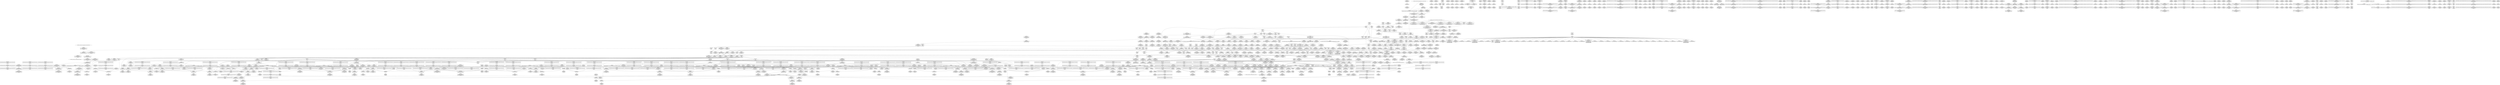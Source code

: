 digraph {
	CE0x3f63e10 [shape=record,shape=Mrecord,label="{CE0x3f63e10|_call_void_mcount()_#3|*SummSource*}"]
	CE0x3fe3bd0 [shape=record,shape=Mrecord,label="{CE0x3fe3bd0|i64_5|*Constant*|*SummSource*}"]
	CE0x40239b0 [shape=record,shape=Mrecord,label="{CE0x40239b0|rcu_read_unlock:tmp7|include/linux/rcupdate.h,933|*SummSource*}"]
	CE0x405d7f0 [shape=record,shape=Mrecord,label="{CE0x405d7f0|__preempt_count_sub:tmp4|./arch/x86/include/asm/preempt.h,77|*SummSource*}"]
	CE0x3ffc560 [shape=record,shape=Mrecord,label="{CE0x3ffc560|rcu_lock_acquire:tmp}"]
	CE0x3fe09a0 [shape=record,shape=Mrecord,label="{CE0x3fe09a0|rcu_read_lock:call|include/linux/rcupdate.h,882}"]
	CE0x3f4af10 [shape=record,shape=Mrecord,label="{CE0x3f4af10|avc_has_perm:auditdata|Function::avc_has_perm&Arg::auditdata::}"]
	CE0x4018cf0 [shape=record,shape=Mrecord,label="{CE0x4018cf0|i64_6|*Constant*}"]
	CE0x3ff7190 [shape=record,shape=Mrecord,label="{CE0x3ff7190|__preempt_count_add:tmp1|*SummSink*}"]
	CE0x3f74850 [shape=record,shape=Mrecord,label="{CE0x3f74850|__rcu_read_lock:entry}"]
	CE0x3fe48b0 [shape=record,shape=Mrecord,label="{CE0x3fe48b0|_call_void_mcount()_#3|*SummSink*}"]
	CE0x406d8b0 [shape=record,shape=Mrecord,label="{CE0x406d8b0|i8*_undef|*Constant*|*SummSource*}"]
	CE0x400e0d0 [shape=record,shape=Mrecord,label="{CE0x400e0d0|_call_void_mcount()_#3|*SummSink*}"]
	"CONST[source:0(mediator),value:0(static)][purpose:{operation}]"
	CE0x3fe5250 [shape=record,shape=Mrecord,label="{CE0x3fe5250|i64_0|*Constant*}"]
	CE0x3f45e40 [shape=record,shape=Mrecord,label="{CE0x3f45e40|task_sid:do.body5}"]
	CE0x3fd2a90 [shape=record,shape=Mrecord,label="{CE0x3fd2a90|sock_has_perm:tmp7|security/selinux/hooks.c,3969}"]
	CE0x402a910 [shape=record,shape=Mrecord,label="{CE0x402a910|rcu_lock_acquire:tmp2}"]
	CE0x4003d30 [shape=record,shape=Mrecord,label="{CE0x4003d30|__rcu_read_unlock:tmp6|include/linux/rcupdate.h,245|*SummSink*}"]
	CE0x3fc0870 [shape=record,shape=Mrecord,label="{CE0x3fc0870|i64*_getelementptr_inbounds_(_13_x_i64_,_13_x_i64_*___llvm_gcov_ctr126,_i64_0,_i64_12)|*Constant*|*SummSink*}"]
	CE0x3fe8eb0 [shape=record,shape=Mrecord,label="{CE0x3fe8eb0|GLOBAL:rcu_read_lock.__warned|Global_var:rcu_read_lock.__warned|*SummSink*}"]
	CE0x3fd50c0 [shape=record,shape=Mrecord,label="{CE0x3fd50c0|sock_has_perm:tmp13|security/selinux/hooks.c,3972|*SummSource*}"]
	CE0x40157c0 [shape=record,shape=Mrecord,label="{CE0x40157c0|__preempt_count_sub:bb|*SummSource*}"]
	CE0x400a1f0 [shape=record,shape=Mrecord,label="{CE0x400a1f0|rcu_read_lock:land.lhs.true|*SummSource*}"]
	CE0x3f424b0 [shape=record,shape=Mrecord,label="{CE0x3f424b0|_ret_%struct.task_struct*_%tmp4,_!dbg_!27714|./arch/x86/include/asm/current.h,14|*SummSource*}"]
	CE0x4036800 [shape=record,shape=Mrecord,label="{CE0x4036800|rcu_read_unlock:tmp18|include/linux/rcupdate.h,933|*SummSink*}"]
	CE0x3f5ce20 [shape=record,shape=Mrecord,label="{CE0x3f5ce20|selinux_socket_recvmsg:tmp4|*LoadInst*|security/selinux/hooks.c,4221|*SummSource*}"]
	CE0x3fce7d0 [shape=record,shape=Mrecord,label="{CE0x3fce7d0|8:_%struct.sock*,_:_SCME_48,49_}"]
	CE0x3fbb800 [shape=record,shape=Mrecord,label="{CE0x3fbb800|GLOBAL:lockdep_rcu_suspicious|*Constant*}"]
	CE0x400c870 [shape=record,shape=Mrecord,label="{CE0x400c870|GLOBAL:__llvm_gcov_ctr127|Global_var:__llvm_gcov_ctr127|*SummSource*}"]
	CE0x3fcca20 [shape=record,shape=Mrecord,label="{CE0x3fcca20|8:_%struct.sock*,_:_SCME_24,25_}"]
	CE0x3f67fc0 [shape=record,shape=Mrecord,label="{CE0x3f67fc0|__rcu_read_lock:entry|*SummSource*}"]
	CE0x3fe4b00 [shape=record,shape=Mrecord,label="{CE0x3fe4b00|GLOBAL:task_sid.__warned|Global_var:task_sid.__warned|*SummSink*}"]
	CE0x4029370 [shape=record,shape=Mrecord,label="{CE0x4029370|rcu_read_unlock:tmp|*SummSink*}"]
	CE0x3fe6ae0 [shape=record,shape=Mrecord,label="{CE0x3fe6ae0|rcu_read_lock:land.lhs.true|*SummSink*}"]
	CE0x3feaed0 [shape=record,shape=Mrecord,label="{CE0x3feaed0|GLOBAL:__llvm_gcov_ctr126|Global_var:__llvm_gcov_ctr126|*SummSink*}"]
	CE0x4021630 [shape=record,shape=Mrecord,label="{CE0x4021630|cred_sid:bb}"]
	CE0x5d10a60 [shape=record,shape=Mrecord,label="{CE0x5d10a60|GLOBAL:sock_has_perm|*Constant*|*SummSink*}"]
	CE0x400bc60 [shape=record,shape=Mrecord,label="{CE0x400bc60|GLOBAL:rcu_read_unlock.__warned|Global_var:rcu_read_unlock.__warned}"]
	CE0x3fd86a0 [shape=record,shape=Mrecord,label="{CE0x3fd86a0|GLOBAL:rcu_read_lock.__warned|Global_var:rcu_read_lock.__warned}"]
	CE0x3fe15d0 [shape=record,shape=Mrecord,label="{CE0x3fe15d0|task_sid:tmp1}"]
	CE0x3ff4610 [shape=record,shape=Mrecord,label="{CE0x3ff4610|rcu_lock_release:tmp1|*SummSource*}"]
	CE0x3ff60b0 [shape=record,shape=Mrecord,label="{CE0x3ff60b0|__rcu_read_lock:tmp}"]
	CE0x3f54ed0 [shape=record,shape=Mrecord,label="{CE0x3f54ed0|task_sid:task|Function::task_sid&Arg::task::|*SummSink*}"]
	CE0x3fc6e60 [shape=record,shape=Mrecord,label="{CE0x3fc6e60|sock_has_perm:tmp15|security/selinux/hooks.c,3974}"]
	CE0x3f3d4f0 [shape=record,shape=Mrecord,label="{CE0x3f3d4f0|i32_0|*Constant*}"]
	CE0x3fe26e0 [shape=record,shape=Mrecord,label="{CE0x3fe26e0|task_sid:land.lhs.true2|*SummSink*}"]
	CE0x40277e0 [shape=record,shape=Mrecord,label="{CE0x40277e0|__rcu_read_lock:tmp6|include/linux/rcupdate.h,240|*SummSink*}"]
	CE0x3f6f710 [shape=record,shape=Mrecord,label="{CE0x3f6f710|task_sid:land.lhs.true}"]
	CE0x3fe8d50 [shape=record,shape=Mrecord,label="{CE0x3fe8d50|GLOBAL:rcu_read_lock.__warned|Global_var:rcu_read_lock.__warned|*SummSource*}"]
	CE0x4024bd0 [shape=record,shape=Mrecord,label="{CE0x4024bd0|__preempt_count_add:val|Function::__preempt_count_add&Arg::val::|*SummSink*}"]
	CE0x3f942e0 [shape=record,shape=Mrecord,label="{CE0x3f942e0|i8_2|*Constant*|*SummSink*}"]
	CE0x40375c0 [shape=record,shape=Mrecord,label="{CE0x40375c0|i32_934|*Constant*}"]
	CE0x3f43080 [shape=record,shape=Mrecord,label="{CE0x3f43080|32:_%struct.sock*,_:_CRE_0,4_|*MultipleSource*|Function::selinux_socket_recvmsg&Arg::sock::|security/selinux/hooks.c,4221}"]
	CE0x3f484d0 [shape=record,shape=Mrecord,label="{CE0x3f484d0|get_current:tmp2|*SummSink*}"]
	CE0x3fd98c0 [shape=record,shape=Mrecord,label="{CE0x3fd98c0|sock_has_perm:tmp19|security/selinux/hooks.c,3977}"]
	CE0x3f6def0 [shape=record,shape=Mrecord,label="{CE0x3f6def0|rcu_read_lock:tmp14|include/linux/rcupdate.h,882|*SummSink*}"]
	CE0x3fd5ee0 [shape=record,shape=Mrecord,label="{CE0x3fd5ee0|i8_0|*Constant*|*SummSink*}"]
	CE0x3ffad20 [shape=record,shape=Mrecord,label="{CE0x3ffad20|i64*_getelementptr_inbounds_(_4_x_i64_,_4_x_i64_*___llvm_gcov_ctr128,_i64_0,_i64_1)|*Constant*|*SummSource*}"]
	CE0x3fd9a40 [shape=record,shape=Mrecord,label="{CE0x3fd9a40|sock_has_perm:tmp19|security/selinux/hooks.c,3977|*SummSource*}"]
	CE0x3fea1a0 [shape=record,shape=Mrecord,label="{CE0x3fea1a0|rcu_read_lock:tmp3}"]
	CE0x3fcb660 [shape=record,shape=Mrecord,label="{CE0x3fcb660|avc_has_perm:tclass|Function::avc_has_perm&Arg::tclass::|*SummSink*}"]
	CE0x3f69950 [shape=record,shape=Mrecord,label="{CE0x3f69950|i64*_getelementptr_inbounds_(_11_x_i64_,_11_x_i64_*___llvm_gcov_ctr127,_i64_0,_i64_1)|*Constant*}"]
	CE0x40193f0 [shape=record,shape=Mrecord,label="{CE0x40193f0|rcu_read_unlock:call3|include/linux/rcupdate.h,933|*SummSource*}"]
	CE0x3fbb6b0 [shape=record,shape=Mrecord,label="{CE0x3fbb6b0|i8*_getelementptr_inbounds_(_25_x_i8_,_25_x_i8_*_.str3,_i32_0,_i32_0)|*Constant*|*SummSink*}"]
	CE0x3f7c370 [shape=record,shape=Mrecord,label="{CE0x3f7c370|get_current:bb|*SummSource*}"]
	CE0x40318c0 [shape=record,shape=Mrecord,label="{CE0x40318c0|GLOBAL:__preempt_count_add|*Constant*}"]
	CE0x40260a0 [shape=record,shape=Mrecord,label="{CE0x40260a0|i32_1|*Constant*}"]
	CE0x3f8acf0 [shape=record,shape=Mrecord,label="{CE0x3f8acf0|cred_sid:security|security/selinux/hooks.c,196|*SummSource*}"]
	CE0x406cf10 [shape=record,shape=Mrecord,label="{CE0x406cf10|i64*_getelementptr_inbounds_(_4_x_i64_,_4_x_i64_*___llvm_gcov_ctr134,_i64_0,_i64_1)|*Constant*}"]
	CE0x3fbe220 [shape=record,shape=Mrecord,label="{CE0x3fbe220|task_sid:tmp23|security/selinux/hooks.c,208}"]
	CE0x3fd4600 [shape=record,shape=Mrecord,label="{CE0x3fd4600|sock_has_perm:tmp12|security/selinux/hooks.c,3970|*SummSink*}"]
	CE0x4030fd0 [shape=record,shape=Mrecord,label="{CE0x4030fd0|i64*_getelementptr_inbounds_(_4_x_i64_,_4_x_i64_*___llvm_gcov_ctr133,_i64_0,_i64_1)|*Constant*|*SummSink*}"]
	CE0x3fb79e0 [shape=record,shape=Mrecord,label="{CE0x3fb79e0|GLOBAL:lockdep_rcu_suspicious|*Constant*|*SummSink*}"]
	CE0x3fc08e0 [shape=record,shape=Mrecord,label="{CE0x3fc08e0|task_sid:tmp26|security/selinux/hooks.c,208|*SummSource*}"]
	CE0x3fe0b70 [shape=record,shape=Mrecord,label="{CE0x3fe0b70|_ret_void,_!dbg_!27717|include/linux/rcupdate.h,419}"]
	CE0x3fffb70 [shape=record,shape=Mrecord,label="{CE0x3fffb70|__preempt_count_add:tmp2|*SummSource*}"]
	CE0x40280d0 [shape=record,shape=Mrecord,label="{CE0x40280d0|i64*_getelementptr_inbounds_(_4_x_i64_,_4_x_i64_*___llvm_gcov_ctr128,_i64_0,_i64_3)|*Constant*}"]
	CE0x3f50510 [shape=record,shape=Mrecord,label="{CE0x3f50510|GLOBAL:get_current|*Constant*}"]
	CE0x3fb76a0 [shape=record,shape=Mrecord,label="{CE0x3fb76a0|sock_has_perm:tmp2|*LoadInst*|security/selinux/hooks.c,3964|*SummSource*}"]
	CE0x3fc34b0 [shape=record,shape=Mrecord,label="{CE0x3fc34b0|_ret_void,_!dbg_!27735|include/linux/rcupdate.h,938}"]
	CE0x3fe2cf0 [shape=record,shape=Mrecord,label="{CE0x3fe2cf0|rcu_read_unlock:if.end|*SummSource*}"]
	CE0x405e8c0 [shape=record,shape=Mrecord,label="{CE0x405e8c0|__rcu_read_unlock:do.body}"]
	CE0x3fbe650 [shape=record,shape=Mrecord,label="{CE0x3fbe650|i64*_getelementptr_inbounds_(_13_x_i64_,_13_x_i64_*___llvm_gcov_ctr126,_i64_0,_i64_10)|*Constant*|*SummSink*}"]
	CE0x3f501b0 [shape=record,shape=Mrecord,label="{CE0x3f501b0|get_current:tmp4|./arch/x86/include/asm/current.h,14|*SummSource*}"]
	CE0x3f73cf0 [shape=record,shape=Mrecord,label="{CE0x3f73cf0|sock_has_perm:sk_security|security/selinux/hooks.c,3964|*SummSink*}"]
	CE0x3ff3660 [shape=record,shape=Mrecord,label="{CE0x3ff3660|__rcu_read_unlock:entry|*SummSink*}"]
	CE0x3fdf410 [shape=record,shape=Mrecord,label="{CE0x3fdf410|i64*_getelementptr_inbounds_(_11_x_i64_,_11_x_i64_*___llvm_gcov_ctr132,_i64_0,_i64_1)|*Constant*}"]
	CE0x3fe8300 [shape=record,shape=Mrecord,label="{CE0x3fe8300|_call_void_mcount()_#3|*SummSink*}"]
	CE0x3fe3760 [shape=record,shape=Mrecord,label="{CE0x3fe3760|i64_4|*Constant*|*SummSource*}"]
	CE0x4061560 [shape=record,shape=Mrecord,label="{CE0x4061560|i64*_getelementptr_inbounds_(_4_x_i64_,_4_x_i64_*___llvm_gcov_ctr129,_i64_0,_i64_0)|*Constant*|*SummSink*}"]
	CE0x4058c20 [shape=record,shape=Mrecord,label="{CE0x4058c20|_call_void_mcount()_#3}"]
	CE0x4069ba0 [shape=record,shape=Mrecord,label="{CE0x4069ba0|_call_void_asm_addl_$1,_%gs:$0_,_*m,ri,*m,_dirflag_,_fpsr_,_flags_(i32*___preempt_count,_i32_%sub,_i32*___preempt_count)_#3,_!dbg_!27717,_!srcloc_!27718|./arch/x86/include/asm/preempt.h,77}"]
	CE0x40b0530 [shape=record,shape=Mrecord,label="{CE0x40b0530|__preempt_count_add:tmp5|./arch/x86/include/asm/preempt.h,72|*SummSource*}"]
	CE0x4037810 [shape=record,shape=Mrecord,label="{CE0x4037810|i32_934|*Constant*|*SummSource*}"]
	CE0x3f950e0 [shape=record,shape=Mrecord,label="{CE0x3f950e0|rcu_read_lock:tmp9|include/linux/rcupdate.h,882|*SummSink*}"]
	CE0x3f42740 [shape=record,shape=Mrecord,label="{CE0x3f42740|32:_%struct.sock*,_:_CRE_8,16_|*MultipleSource*|Function::selinux_socket_recvmsg&Arg::sock::|security/selinux/hooks.c,4221}"]
	CE0x3f71970 [shape=record,shape=Mrecord,label="{CE0x3f71970|8:_%struct.sock*,_:_SCME_16,18_|*MultipleSource*|security/selinux/hooks.c, 3966|security/selinux/hooks.c,3966|security/selinux/hooks.c,3966}"]
	CE0x4026f10 [shape=record,shape=Mrecord,label="{CE0x4026f10|_call_void_mcount()_#3|*SummSink*}"]
	CE0x406a430 [shape=record,shape=Mrecord,label="{CE0x406a430|__preempt_count_sub:tmp5|./arch/x86/include/asm/preempt.h,77}"]
	CE0x3f81eb0 [shape=record,shape=Mrecord,label="{CE0x3f81eb0|sock_has_perm:perms|Function::sock_has_perm&Arg::perms::}"]
	CE0x3fc1a80 [shape=record,shape=Mrecord,label="{CE0x3fc1a80|GLOBAL:cred_sid|*Constant*|*SummSink*}"]
	CE0x401cae0 [shape=record,shape=Mrecord,label="{CE0x401cae0|GLOBAL:lockdep_rcu_suspicious|*Constant*}"]
	CE0x406c7c0 [shape=record,shape=Mrecord,label="{CE0x406c7c0|__preempt_count_add:tmp4|./arch/x86/include/asm/preempt.h,72|*SummSource*}"]
	CE0x400bb50 [shape=record,shape=Mrecord,label="{CE0x400bb50|rcu_read_lock:if.then}"]
	CE0x4063ed0 [shape=record,shape=Mrecord,label="{CE0x4063ed0|__preempt_count_add:do.end}"]
	CE0x3ffe9f0 [shape=record,shape=Mrecord,label="{CE0x3ffe9f0|__rcu_read_unlock:do.body|*SummSource*}"]
	CE0x3fbdce0 [shape=record,shape=Mrecord,label="{CE0x3fbdce0|task_sid:tmp21|security/selinux/hooks.c,208|*SummSource*}"]
	CE0x406eae0 [shape=record,shape=Mrecord,label="{CE0x406eae0|i64*_getelementptr_inbounds_(_4_x_i64_,_4_x_i64_*___llvm_gcov_ctr133,_i64_0,_i64_2)|*Constant*|*SummSink*}"]
	CE0x3f74120 [shape=record,shape=Mrecord,label="{CE0x3f74120|get_current:tmp2|*SummSource*}"]
	CE0x3feb930 [shape=record,shape=Mrecord,label="{CE0x3feb930|task_sid:if.end|*SummSource*}"]
	CE0x3fc5ce0 [shape=record,shape=Mrecord,label="{CE0x3fc5ce0|sock_has_perm:tmp17|security/selinux/hooks.c,3976|*SummSource*}"]
	CE0x3f90d80 [shape=record,shape=Mrecord,label="{CE0x3f90d80|sock_has_perm:net|security/selinux/hooks.c, 3966}"]
	CE0x3f80c50 [shape=record,shape=Mrecord,label="{CE0x3f80c50|_ret_i32_%retval.0,_!dbg_!27740|security/selinux/hooks.c,3977|*SummSink*}"]
	CE0x3fbe1b0 [shape=record,shape=Mrecord,label="{CE0x3fbe1b0|i64*_getelementptr_inbounds_(_13_x_i64_,_13_x_i64_*___llvm_gcov_ctr126,_i64_0,_i64_10)|*Constant*}"]
	CE0x400ded0 [shape=record,shape=Mrecord,label="{CE0x400ded0|rcu_read_unlock:tmp5|include/linux/rcupdate.h,933}"]
	CE0x3fd8ad0 [shape=record,shape=Mrecord,label="{CE0x3fd8ad0|sock_has_perm:retval.0|*SummSource*}"]
	CE0x400dda0 [shape=record,shape=Mrecord,label="{CE0x400dda0|rcu_read_unlock:tmp4|include/linux/rcupdate.h,933|*SummSink*}"]
	CE0x3f44bf0 [shape=record,shape=Mrecord,label="{CE0x3f44bf0|COLLAPSED:_GCMRE___llvm_gcov_ctr362_internal_global_2_x_i64_zeroinitializer:_elem_0:default:}"]
	CE0x3f90b70 [shape=record,shape=Mrecord,label="{CE0x3f90b70|i32_1|*Constant*|*SummSource*}"]
	CE0x3ffd490 [shape=record,shape=Mrecord,label="{CE0x3ffd490|GLOBAL:lock_release|*Constant*|*SummSource*}"]
	CE0x4071ec0 [shape=record,shape=Mrecord,label="{CE0x4071ec0|i64_ptrtoint_(i8*_blockaddress(_rcu_lock_acquire,_%__here)_to_i64)|*Constant*|*SummSource*}"]
	CE0x3f720d0 [shape=record,shape=Mrecord,label="{CE0x3f720d0|cred_sid:security|security/selinux/hooks.c,196|*SummSink*}"]
	CE0x3f8a980 [shape=record,shape=Mrecord,label="{CE0x3f8a980|_call_void_rcu_read_lock()_#10,_!dbg_!27712|security/selinux/hooks.c,207|*SummSource*}"]
	CE0x3fc9ab0 [shape=record,shape=Mrecord,label="{CE0x3fc9ab0|avc_has_perm:entry|*SummSource*}"]
	CE0x3fe2ec0 [shape=record,shape=Mrecord,label="{CE0x3fe2ec0|task_sid:tobool|security/selinux/hooks.c,208|*SummSource*}"]
	CE0x3f47c80 [shape=record,shape=Mrecord,label="{CE0x3f47c80|_call_void_mcount()_#3|*SummSource*}"]
	CE0x3fede20 [shape=record,shape=Mrecord,label="{CE0x3fede20|cred_sid:tmp}"]
	CE0x3febee0 [shape=record,shape=Mrecord,label="{CE0x3febee0|task_sid:tmp8|security/selinux/hooks.c,208|*SummSource*}"]
	CE0x3fc27b0 [shape=record,shape=Mrecord,label="{CE0x3fc27b0|GLOBAL:rcu_read_unlock|*Constant*}"]
	CE0x3f74e80 [shape=record,shape=Mrecord,label="{CE0x3f74e80|cred_sid:tmp5|security/selinux/hooks.c,196}"]
	CE0x3ffc640 [shape=record,shape=Mrecord,label="{CE0x3ffc640|rcu_lock_acquire:tmp|*SummSource*}"]
	CE0x3fecb40 [shape=record,shape=Mrecord,label="{CE0x3fecb40|COLLAPSED:_GCMRE___llvm_gcov_ctr131_internal_global_2_x_i64_zeroinitializer:_elem_0:default:}"]
	CE0x4075210 [shape=record,shape=Mrecord,label="{CE0x4075210|_call_void_mcount()_#3}"]
	CE0x3fd8c70 [shape=record,shape=Mrecord,label="{CE0x3fd8c70|sock_has_perm:retval.0|*SummSink*}"]
	CE0x4072790 [shape=record,shape=Mrecord,label="{CE0x4072790|rcu_lock_acquire:tmp6}"]
	CE0x3f71fd0 [shape=record,shape=Mrecord,label="{CE0x3f71fd0|i32_22|*Constant*|*SummSink*}"]
	CE0x3f66d60 [shape=record,shape=Mrecord,label="{CE0x3f66d60|sock_has_perm:tmp10|security/selinux/hooks.c,3969}"]
	CE0x3fc7a40 [shape=record,shape=Mrecord,label="{CE0x3fc7a40|sock_has_perm:sid5|security/selinux/hooks.c,3976}"]
	CE0x3f46590 [shape=record,shape=Mrecord,label="{CE0x3f46590|task_sid:do.end6|*SummSource*}"]
	CE0x3f47020 [shape=record,shape=Mrecord,label="{CE0x3f47020|sock_has_perm:if.end}"]
	CE0x40010a0 [shape=record,shape=Mrecord,label="{CE0x40010a0|i64*_getelementptr_inbounds_(_4_x_i64_,_4_x_i64_*___llvm_gcov_ctr135,_i64_0,_i64_3)|*Constant*}"]
	CE0x3fe1fc0 [shape=record,shape=Mrecord,label="{CE0x3fe1fc0|task_sid:tobool|security/selinux/hooks.c,208}"]
	CE0x402d0c0 [shape=record,shape=Mrecord,label="{CE0x402d0c0|i64*_getelementptr_inbounds_(_4_x_i64_,_4_x_i64_*___llvm_gcov_ctr130,_i64_0,_i64_0)|*Constant*|*SummSource*}"]
	CE0x3fed730 [shape=record,shape=Mrecord,label="{CE0x3fed730|task_sid:tmp7|security/selinux/hooks.c,208|*SummSource*}"]
	CE0x3fc1090 [shape=record,shape=Mrecord,label="{CE0x3fc1090|GLOBAL:cred_sid|*Constant*}"]
	CE0x3fd3f60 [shape=record,shape=Mrecord,label="{CE0x3fd3f60|sock_has_perm:tmp11|security/selinux/hooks.c,3970|*SummSink*}"]
	CE0x3fbbf10 [shape=record,shape=Mrecord,label="{CE0x3fbbf10|task_sid:tmp15|security/selinux/hooks.c,208}"]
	CE0x3fd1470 [shape=record,shape=Mrecord,label="{CE0x3fd1470|sock_has_perm:cmp|security/selinux/hooks.c,3969}"]
	CE0x3fc2a60 [shape=record,shape=Mrecord,label="{CE0x3fc2a60|_call_void_rcu_read_unlock()_#10,_!dbg_!27748|security/selinux/hooks.c,209|*SummSource*}"]
	CE0x4058940 [shape=record,shape=Mrecord,label="{CE0x4058940|__rcu_read_lock:do.body|*SummSource*}"]
	CE0x4077970 [shape=record,shape=Mrecord,label="{CE0x4077970|GLOBAL:__preempt_count|Global_var:__preempt_count|*SummSource*}"]
	CE0x3fd18a0 [shape=record,shape=Mrecord,label="{CE0x3fd18a0|16:_i32,_24:_i16,_:_CRE_24,26_|*MultipleSource*|*LoadInst*|security/selinux/hooks.c,3964|security/selinux/hooks.c,3964|security/selinux/hooks.c,3969}"]
	CE0x3f687b0 [shape=record,shape=Mrecord,label="{CE0x3f687b0|_call_void_asm_sideeffect_,_memory_,_dirflag_,_fpsr_,_flags_()_#3,_!dbg_!27714,_!srcloc_!27715|include/linux/rcupdate.h,239|*SummSource*}"]
	CE0x400e610 [shape=record,shape=Mrecord,label="{CE0x400e610|__rcu_read_lock:tmp7|include/linux/rcupdate.h,240|*SummSource*}"]
	CE0x3f50370 [shape=record,shape=Mrecord,label="{CE0x3f50370|get_current:tmp1|*SummSink*}"]
	CE0x4036de0 [shape=record,shape=Mrecord,label="{CE0x4036de0|_call_void_lockdep_rcu_suspicious(i8*_getelementptr_inbounds_(_25_x_i8_,_25_x_i8_*_.str45,_i32_0,_i32_0),_i32_934,_i8*_getelementptr_inbounds_(_44_x_i8_,_44_x_i8_*_.str47,_i32_0,_i32_0))_#10,_!dbg_!27726|include/linux/rcupdate.h,933|*SummSink*}"]
	CE0x3f4ea60 [shape=record,shape=Mrecord,label="{CE0x3f4ea60|sock_has_perm:tmp9|security/selinux/hooks.c,3969|*SummSource*}"]
	CE0x4008db0 [shape=record,shape=Mrecord,label="{CE0x4008db0|rcu_read_lock:do.end}"]
	CE0x3f54a40 [shape=record,shape=Mrecord,label="{CE0x3f54a40|task_sid:entry}"]
	CE0x4030210 [shape=record,shape=Mrecord,label="{CE0x4030210|__rcu_read_unlock:tmp5|include/linux/rcupdate.h,244}"]
	CE0x3f46630 [shape=record,shape=Mrecord,label="{CE0x3f46630|task_sid:do.end6|*SummSink*}"]
	CE0x3fec6d0 [shape=record,shape=Mrecord,label="{CE0x3fec6d0|task_sid:tmp7|security/selinux/hooks.c,208}"]
	CE0x4020a70 [shape=record,shape=Mrecord,label="{CE0x4020a70|rcu_read_lock:tmp21|include/linux/rcupdate.h,884|*SummSink*}"]
	CE0x3fed930 [shape=record,shape=Mrecord,label="{CE0x3fed930|task_sid:tmp8|security/selinux/hooks.c,208}"]
	CE0x3fc40d0 [shape=record,shape=Mrecord,label="{CE0x3fc40d0|sock_has_perm:tmp11|security/selinux/hooks.c,3970}"]
	CE0x400dcc0 [shape=record,shape=Mrecord,label="{CE0x400dcc0|rcu_read_unlock:tobool|include/linux/rcupdate.h,933|*SummSink*}"]
	CE0x400bfc0 [shape=record,shape=Mrecord,label="{CE0x400bfc0|GLOBAL:rcu_read_unlock.__warned|Global_var:rcu_read_unlock.__warned|*SummSource*}"]
	CE0x3f5d540 [shape=record,shape=Mrecord,label="{CE0x3f5d540|_call_void_mcount()_#3|*SummSink*}"]
	CE0x3fb9ea0 [shape=record,shape=Mrecord,label="{CE0x3fb9ea0|task_sid:tmp18|security/selinux/hooks.c,208|*SummSink*}"]
	CE0x3fbf9c0 [shape=record,shape=Mrecord,label="{CE0x3fbf9c0|task_sid:tmp26|security/selinux/hooks.c,208}"]
	CE0x4023410 [shape=record,shape=Mrecord,label="{CE0x4023410|__preempt_count_add:val|Function::__preempt_count_add&Arg::val::|*SummSource*}"]
	CE0x40305f0 [shape=record,shape=Mrecord,label="{CE0x40305f0|rcu_read_unlock:tmp6|include/linux/rcupdate.h,933|*SummSource*}"]
	CE0x401d730 [shape=record,shape=Mrecord,label="{CE0x401d730|i8*_getelementptr_inbounds_(_42_x_i8_,_42_x_i8_*_.str46,_i32_0,_i32_0)|*Constant*|*SummSource*}"]
	CE0x3fd2830 [shape=record,shape=Mrecord,label="{CE0x3fd2830|i64_2|*Constant*|*SummSource*}"]
	CE0x40b06b0 [shape=record,shape=Mrecord,label="{CE0x40b06b0|__preempt_count_add:tmp5|./arch/x86/include/asm/preempt.h,72|*SummSink*}"]
	CE0x3fd83b0 [shape=record,shape=Mrecord,label="{CE0x3fd83b0|rcu_read_lock:tmp7|include/linux/rcupdate.h,882|*SummSource*}"]
	CE0x3f76a30 [shape=record,shape=Mrecord,label="{CE0x3f76a30|rcu_read_lock:bb}"]
	CE0x3fc1550 [shape=record,shape=Mrecord,label="{CE0x3fc1550|task_sid:call7|security/selinux/hooks.c,208|*SummSink*}"]
	CE0x4070470 [shape=record,shape=Mrecord,label="{CE0x4070470|__rcu_read_lock:tmp4|include/linux/rcupdate.h,239|*SummSource*}"]
	CE0x4015390 [shape=record,shape=Mrecord,label="{CE0x4015390|__preempt_count_add:tmp6|./arch/x86/include/asm/preempt.h,73}"]
	CE0x3f64710 [shape=record,shape=Mrecord,label="{CE0x3f64710|_call_void_mcount()_#3|*SummSink*}"]
	CE0x3f718b0 [shape=record,shape=Mrecord,label="{CE0x3f718b0|sock_has_perm:if.then|*SummSource*}"]
	CE0x3f68c90 [shape=record,shape=Mrecord,label="{CE0x3f68c90|task_sid:tmp2|*SummSource*}"]
	CE0x405dc90 [shape=record,shape=Mrecord,label="{CE0x405dc90|__rcu_read_unlock:tmp4|include/linux/rcupdate.h,244|*SummSource*}"]
	CE0x3fc1d50 [shape=record,shape=Mrecord,label="{CE0x3fc1d50|cred_sid:entry|*SummSink*}"]
	CE0x3f5e2a0 [shape=record,shape=Mrecord,label="{CE0x3f5e2a0|__rcu_read_lock:tmp|*SummSource*}"]
	CE0x3fcb0e0 [shape=record,shape=Mrecord,label="{CE0x3fcb0e0|rcu_read_lock:tmp10|include/linux/rcupdate.h,882}"]
	CE0x4027f20 [shape=record,shape=Mrecord,label="{CE0x4027f20|_call_void_asm_sideeffect_,_memory_,_dirflag_,_fpsr_,_flags_()_#3,_!dbg_!27714,_!srcloc_!27715|include/linux/rcupdate.h,239|*SummSink*}"]
	CE0x3f54b90 [shape=record,shape=Mrecord,label="{CE0x3f54b90|task_sid:entry|*SummSink*}"]
	CE0x3ff3490 [shape=record,shape=Mrecord,label="{CE0x3ff3490|__rcu_read_unlock:entry}"]
	CE0x40216a0 [shape=record,shape=Mrecord,label="{CE0x40216a0|cred_sid:bb|*SummSource*}"]
	CE0x3ff1780 [shape=record,shape=Mrecord,label="{CE0x3ff1780|_call_void_rcu_lock_release(%struct.lockdep_map*_rcu_lock_map)_#10,_!dbg_!27733|include/linux/rcupdate.h,935|*SummSource*}"]
	CE0x3f556a0 [shape=record,shape=Mrecord,label="{CE0x3f556a0|sock_has_perm:sid|security/selinux/hooks.c,3969|*SummSink*}"]
	CE0x4037fc0 [shape=record,shape=Mrecord,label="{CE0x4037fc0|i8*_getelementptr_inbounds_(_44_x_i8_,_44_x_i8_*_.str47,_i32_0,_i32_0)|*Constant*|*SummSource*}"]
	CE0x3f8bd30 [shape=record,shape=Mrecord,label="{CE0x3f8bd30|cred_sid:tmp5|security/selinux/hooks.c,196|*SummSource*}"]
	CE0x3f84390 [shape=record,shape=Mrecord,label="{CE0x3f84390|i64*_getelementptr_inbounds_(_6_x_i64_,_6_x_i64_*___llvm_gcov_ctr327,_i64_0,_i64_0)|*Constant*|*SummSink*}"]
	CE0x3f954b0 [shape=record,shape=Mrecord,label="{CE0x3f954b0|rcu_read_lock:tmp10|include/linux/rcupdate.h,882|*SummSource*}"]
	CE0x3fe8290 [shape=record,shape=Mrecord,label="{CE0x3fe8290|_call_void_mcount()_#3|*SummSource*}"]
	CE0x400c390 [shape=record,shape=Mrecord,label="{CE0x400c390|rcu_lock_acquire:indirectgoto|*SummSink*}"]
	CE0x402c500 [shape=record,shape=Mrecord,label="{CE0x402c500|rcu_read_unlock:land.lhs.true|*SummSink*}"]
	CE0x3f5f4d0 [shape=record,shape=Mrecord,label="{CE0x3f5f4d0|_ret_i32_%retval.0,_!dbg_!27728|security/selinux/avc.c,775|*SummSource*}"]
	CE0x3f78100 [shape=record,shape=Mrecord,label="{CE0x3f78100|COLLAPSED:_GCMRE___llvm_gcov_ctr126_internal_global_13_x_i64_zeroinitializer:_elem_0:default:}"]
	CE0x40342e0 [shape=record,shape=Mrecord,label="{CE0x40342e0|i64*_getelementptr_inbounds_(_11_x_i64_,_11_x_i64_*___llvm_gcov_ctr132,_i64_0,_i64_9)|*Constant*}"]
	CE0x3ffc6e0 [shape=record,shape=Mrecord,label="{CE0x3ffc6e0|i64*_getelementptr_inbounds_(_4_x_i64_,_4_x_i64_*___llvm_gcov_ctr128,_i64_0,_i64_1)|*Constant*}"]
	CE0x4032200 [shape=record,shape=Mrecord,label="{CE0x4032200|rcu_lock_release:tmp|*SummSource*}"]
	CE0x3febb90 [shape=record,shape=Mrecord,label="{CE0x3febb90|cred_sid:tmp|*SummSink*}"]
	CE0x402fdb0 [shape=record,shape=Mrecord,label="{CE0x402fdb0|rcu_read_unlock:bb|*SummSource*}"]
	CE0x402b7b0 [shape=record,shape=Mrecord,label="{CE0x402b7b0|GLOBAL:__preempt_count_add|*Constant*|*SummSink*}"]
	CE0x405dc20 [shape=record,shape=Mrecord,label="{CE0x405dc20|__rcu_read_unlock:tmp4|include/linux/rcupdate.h,244}"]
	CE0x405cbb0 [shape=record,shape=Mrecord,label="{CE0x405cbb0|__preempt_count_sub:do.end|*SummSink*}"]
	CE0x3fcf640 [shape=record,shape=Mrecord,label="{CE0x3fcf640|i32_2|*Constant*}"]
	CE0x3fefc50 [shape=record,shape=Mrecord,label="{CE0x3fefc50|task_sid:tobool4|security/selinux/hooks.c,208}"]
	CE0x4020950 [shape=record,shape=Mrecord,label="{CE0x4020950|i64*_getelementptr_inbounds_(_11_x_i64_,_11_x_i64_*___llvm_gcov_ctr127,_i64_0,_i64_10)|*Constant*|*SummSource*}"]
	CE0x406d360 [shape=record,shape=Mrecord,label="{CE0x406d360|i64*_getelementptr_inbounds_(_4_x_i64_,_4_x_i64_*___llvm_gcov_ctr128,_i64_0,_i64_0)|*Constant*|*SummSink*}"]
	CE0x3f65a70 [shape=record,shape=Mrecord,label="{CE0x3f65a70|rcu_read_unlock:tmp2|*SummSource*}"]
	CE0x3fffc50 [shape=record,shape=Mrecord,label="{CE0x3fffc50|_call_void_mcount()_#3|*SummSource*}"]
	CE0x3fbc020 [shape=record,shape=Mrecord,label="{CE0x3fbc020|task_sid:tmp14|security/selinux/hooks.c,208|*SummSource*}"]
	CE0x3fe5360 [shape=record,shape=Mrecord,label="{CE0x3fe5360|i64_2|*Constant*}"]
	CE0x3fb8d30 [shape=record,shape=Mrecord,label="{CE0x3fb8d30|i64*_getelementptr_inbounds_(_13_x_i64_,_13_x_i64_*___llvm_gcov_ctr126,_i64_0,_i64_9)|*Constant*|*SummSink*}"]
	CE0x3f5f350 [shape=record,shape=Mrecord,label="{CE0x3f5f350|avc_has_perm:auditdata|Function::avc_has_perm&Arg::auditdata::|*SummSink*}"]
	CE0x3f6f460 [shape=record,shape=Mrecord,label="{CE0x3f6f460|task_sid:bb}"]
	CE0x400a7e0 [shape=record,shape=Mrecord,label="{CE0x400a7e0|i64_0|*Constant*}"]
	CE0x3ff3270 [shape=record,shape=Mrecord,label="{CE0x3ff3270|GLOBAL:__rcu_read_unlock|*Constant*|*SummSink*}"]
	CE0x4029df0 [shape=record,shape=Mrecord,label="{CE0x4029df0|0:_i8,_:_GCMR_rcu_read_unlock.__warned_internal_global_i8_0,_section_.data.unlikely_,_align_1:_elem_0:default:}"]
	CE0x3fc4140 [shape=record,shape=Mrecord,label="{CE0x3fc4140|sock_has_perm:tmp11|security/selinux/hooks.c,3970|*SummSource*}"]
	CE0x402a980 [shape=record,shape=Mrecord,label="{CE0x402a980|rcu_lock_acquire:tmp2|*SummSource*}"]
	CE0x405b9c0 [shape=record,shape=Mrecord,label="{CE0x405b9c0|rcu_lock_release:indirectgoto|*SummSink*}"]
	CE0x3fbb5e0 [shape=record,shape=Mrecord,label="{CE0x3fbb5e0|i8*_getelementptr_inbounds_(_25_x_i8_,_25_x_i8_*_.str3,_i32_0,_i32_0)|*Constant*|*SummSource*}"]
	CE0x3f73240 [shape=record,shape=Mrecord,label="{CE0x3f73240|i64*_getelementptr_inbounds_(_11_x_i64_,_11_x_i64_*___llvm_gcov_ctr127,_i64_0,_i64_0)|*Constant*|*SummSource*}"]
	CE0x3f67df0 [shape=record,shape=Mrecord,label="{CE0x3f67df0|GLOBAL:__rcu_read_lock|*Constant*|*SummSource*}"]
	CE0x400b880 [shape=record,shape=Mrecord,label="{CE0x400b880|rcu_read_lock:do.body}"]
	CE0x3f73d60 [shape=record,shape=Mrecord,label="{CE0x3f73d60|sock_has_perm:sk_security|security/selinux/hooks.c,3964|*SummSource*}"]
	CE0x405ff80 [shape=record,shape=Mrecord,label="{CE0x405ff80|_ret_void,_!dbg_!27720|./arch/x86/include/asm/preempt.h,78}"]
	CE0x3f53d20 [shape=record,shape=Mrecord,label="{CE0x3f53d20|_call_void_lock_release(%struct.lockdep_map*_%map,_i32_1,_i64_ptrtoint_(i8*_blockaddress(_rcu_lock_release,_%__here)_to_i64))_#10,_!dbg_!27716|include/linux/rcupdate.h,423|*SummSink*}"]
	CE0x40635a0 [shape=record,shape=Mrecord,label="{CE0x40635a0|__preempt_count_add:tmp5|./arch/x86/include/asm/preempt.h,72}"]
	CE0x3fefb10 [shape=record,shape=Mrecord,label="{CE0x3fefb10|task_sid:tmp13|security/selinux/hooks.c,208|*SummSource*}"]
	CE0x3f4c650 [shape=record,shape=Mrecord,label="{CE0x3f4c650|selinux_socket_recvmsg:call1|security/selinux/hooks.c,4221|*SummSource*}"]
	CE0x3fd1f40 [shape=record,shape=Mrecord,label="{CE0x3fd1f40|i64_0|*Constant*}"]
	CE0x3f5e420 [shape=record,shape=Mrecord,label="{CE0x3f5e420|get_current:tmp1}"]
	CE0x405d780 [shape=record,shape=Mrecord,label="{CE0x405d780|__preempt_count_sub:tmp4|./arch/x86/include/asm/preempt.h,77}"]
	CE0x3fc7050 [shape=record,shape=Mrecord,label="{CE0x3fc7050|sock_has_perm:tmp15|security/selinux/hooks.c,3974|*SummSource*}"]
	CE0x3ffc100 [shape=record,shape=Mrecord,label="{CE0x3ffc100|i64*_getelementptr_inbounds_(_4_x_i64_,_4_x_i64_*___llvm_gcov_ctr134,_i64_0,_i64_3)|*Constant*}"]
	CE0x3fd11a0 [shape=record,shape=Mrecord,label="{CE0x3fd11a0|i64_56|*Constant*|*SummSink*}"]
	CE0x3fcd990 [shape=record,shape=Mrecord,label="{CE0x3fcd990|8:_%struct.sock*,_:_SCME_36,37_}"]
	CE0x3f8d8c0 [shape=record,shape=Mrecord,label="{CE0x3f8d8c0|sock_has_perm:tmp3|security/selinux/hooks.c,3964}"]
	CE0x402d7b0 [shape=record,shape=Mrecord,label="{CE0x402d7b0|rcu_read_unlock:tmp11|include/linux/rcupdate.h,933|*SummSource*}"]
	CE0x3fe2610 [shape=record,shape=Mrecord,label="{CE0x3fe2610|task_sid:land.lhs.true2|*SummSource*}"]
	CE0x3f8d720 [shape=record,shape=Mrecord,label="{CE0x3f8d720|sock_has_perm:net|security/selinux/hooks.c, 3966|*SummSource*}"]
	CE0x3fc8980 [shape=record,shape=Mrecord,label="{CE0x3fc8980|i32_4|*Constant*|*SummSource*}"]
	CE0x3f46380 [shape=record,shape=Mrecord,label="{CE0x3f46380|task_sid:if.end|*SummSink*}"]
	CE0x3fbb390 [shape=record,shape=Mrecord,label="{CE0x3fbb390|i8*_getelementptr_inbounds_(_25_x_i8_,_25_x_i8_*_.str3,_i32_0,_i32_0)|*Constant*}"]
	CE0x3f46fb0 [shape=record,shape=Mrecord,label="{CE0x3f46fb0|sock_has_perm:cleanup|*SummSink*}"]
	CE0x3f46490 [shape=record,shape=Mrecord,label="{CE0x3f46490|task_sid:do.end6}"]
	CE0x4070160 [shape=record,shape=Mrecord,label="{CE0x4070160|_call_void_mcount()_#3|*SummSource*}"]
	CE0x3fb8630 [shape=record,shape=Mrecord,label="{CE0x3fb8630|i8*_getelementptr_inbounds_(_41_x_i8_,_41_x_i8_*_.str44,_i32_0,_i32_0)|*Constant*|*SummSink*}"]
	CE0x3f6ea30 [shape=record,shape=Mrecord,label="{CE0x3f6ea30|i32_0|*Constant*}"]
	CE0x400d700 [shape=record,shape=Mrecord,label="{CE0x400d700|rcu_read_lock:tmp5|include/linux/rcupdate.h,882|*SummSink*}"]
	CE0x3f46700 [shape=record,shape=Mrecord,label="{CE0x3f46700|i64*_getelementptr_inbounds_(_13_x_i64_,_13_x_i64_*___llvm_gcov_ctr126,_i64_0,_i64_0)|*Constant*}"]
	CE0x3f66f50 [shape=record,shape=Mrecord,label="{CE0x3f66f50|sock_has_perm:ad|security/selinux/hooks.c, 3965|*SummSink*}"]
	CE0x3fbf2c0 [shape=record,shape=Mrecord,label="{CE0x3fbf2c0|i64*_getelementptr_inbounds_(_13_x_i64_,_13_x_i64_*___llvm_gcov_ctr126,_i64_0,_i64_11)|*Constant*}"]
	CE0x3fe55a0 [shape=record,shape=Mrecord,label="{CE0x3fe55a0|task_sid:tmp5|security/selinux/hooks.c,208|*SummSink*}"]
	CE0x3fcc010 [shape=record,shape=Mrecord,label="{CE0x3fcc010|task_sid:tobool1|security/selinux/hooks.c,208|*SummSource*}"]
	CE0x405dfd0 [shape=record,shape=Mrecord,label="{CE0x405dfd0|rcu_lock_release:tmp6|*SummSink*}"]
	CE0x40b0c00 [shape=record,shape=Mrecord,label="{CE0x40b0c00|i64*_getelementptr_inbounds_(_4_x_i64_,_4_x_i64_*___llvm_gcov_ctr129,_i64_0,_i64_2)|*Constant*|*SummSource*}"]
	CE0x3fc2de0 [shape=record,shape=Mrecord,label="{CE0x3fc2de0|rcu_read_unlock:entry}"]
	CE0x401dc20 [shape=record,shape=Mrecord,label="{CE0x401dc20|i64*_getelementptr_inbounds_(_11_x_i64_,_11_x_i64_*___llvm_gcov_ctr127,_i64_0,_i64_9)|*Constant*|*SummSource*}"]
	CE0x3f6dd70 [shape=record,shape=Mrecord,label="{CE0x3f6dd70|rcu_read_lock:tmp14|include/linux/rcupdate.h,882|*SummSource*}"]
	CE0x3f4b560 [shape=record,shape=Mrecord,label="{CE0x3f4b560|selinux_socket_recvmsg:sock|Function::selinux_socket_recvmsg&Arg::sock::}"]
	CE0x405fb30 [shape=record,shape=Mrecord,label="{CE0x405fb30|GLOBAL:__preempt_count_sub|*Constant*|*SummSource*}"]
	CE0x3f6e460 [shape=record,shape=Mrecord,label="{CE0x3f6e460|rcu_read_lock:tmp15|include/linux/rcupdate.h,882|*SummSink*}"]
	CE0x402f8a0 [shape=record,shape=Mrecord,label="{CE0x402f8a0|i64*_getelementptr_inbounds_(_4_x_i64_,_4_x_i64_*___llvm_gcov_ctr130,_i64_0,_i64_1)|*Constant*|*SummSink*}"]
	CE0x40604a0 [shape=record,shape=Mrecord,label="{CE0x40604a0|rcu_lock_release:tmp2|*SummSink*}"]
	CE0x3f42b60 [shape=record,shape=Mrecord,label="{CE0x3f42b60|selinux_socket_recvmsg:bb}"]
	CE0x3fbcf00 [shape=record,shape=Mrecord,label="{CE0x3fbcf00|i64*_getelementptr_inbounds_(_13_x_i64_,_13_x_i64_*___llvm_gcov_ctr126,_i64_0,_i64_8)|*Constant*|*SummSource*}"]
	CE0x4027060 [shape=record,shape=Mrecord,label="{CE0x4027060|i64*_getelementptr_inbounds_(_4_x_i64_,_4_x_i64_*___llvm_gcov_ctr133,_i64_0,_i64_2)|*Constant*}"]
	CE0x3f51cd0 [shape=record,shape=Mrecord,label="{CE0x3f51cd0|selinux_socket_recvmsg:tmp4|*LoadInst*|security/selinux/hooks.c,4221}"]
	CE0x3fe3100 [shape=record,shape=Mrecord,label="{CE0x3fe3100|i64_3|*Constant*}"]
	CE0x3fba2a0 [shape=record,shape=Mrecord,label="{CE0x3fba2a0|task_sid:tmp19|security/selinux/hooks.c,208|*SummSink*}"]
	CE0x3fe04f0 [shape=record,shape=Mrecord,label="{CE0x3fe04f0|_call_void_rcu_lock_acquire(%struct.lockdep_map*_rcu_lock_map)_#10,_!dbg_!27711|include/linux/rcupdate.h,881|*SummSource*}"]
	CE0x4000640 [shape=record,shape=Mrecord,label="{CE0x4000640|COLLAPSED:_GCMRE___llvm_gcov_ctr133_internal_global_4_x_i64_zeroinitializer:_elem_0:default:}"]
	CE0x4010970 [shape=record,shape=Mrecord,label="{CE0x4010970|rcu_read_lock:bb|*SummSink*}"]
	CE0x3ffa330 [shape=record,shape=Mrecord,label="{CE0x3ffa330|__rcu_read_unlock:tmp3|*SummSource*}"]
	CE0x3fcf020 [shape=record,shape=Mrecord,label="{CE0x3fcf020|8:_%struct.sock*,_:_SCME_55,56_}"]
	CE0x3fbf840 [shape=record,shape=Mrecord,label="{CE0x3fbf840|task_sid:tmp24|security/selinux/hooks.c,208|*SummSink*}"]
	CE0x3fe3030 [shape=record,shape=Mrecord,label="{CE0x3fe3030|task_sid:tobool|security/selinux/hooks.c,208|*SummSink*}"]
	CE0x3f50580 [shape=record,shape=Mrecord,label="{CE0x3f50580|get_current:tmp3|*SummSource*}"]
	CE0x3f915b0 [shape=record,shape=Mrecord,label="{CE0x3f915b0|sock_has_perm:tmp14|security/selinux/hooks.c,3972|*SummSink*}"]
	CE0x400f110 [shape=record,shape=Mrecord,label="{CE0x400f110|rcu_read_lock:tmp4|include/linux/rcupdate.h,882|*SummSink*}"]
	CE0x3f4a460 [shape=record,shape=Mrecord,label="{CE0x3f4a460|selinux_socket_recvmsg:tmp2|*SummSource*}"]
	CE0x405bc30 [shape=record,shape=Mrecord,label="{CE0x405bc30|i64*_getelementptr_inbounds_(_4_x_i64_,_4_x_i64_*___llvm_gcov_ctr133,_i64_0,_i64_0)|*Constant*|*SummSource*}"]
	CE0x3fe0680 [shape=record,shape=Mrecord,label="{CE0x3fe0680|task_sid:tmp9|security/selinux/hooks.c,208|*SummSource*}"]
	CE0x3f8b3e0 [shape=record,shape=Mrecord,label="{CE0x3f8b3e0|task_sid:tmp3|*SummSource*}"]
	CE0x3fd2f90 [shape=record,shape=Mrecord,label="{CE0x3fd2f90|GLOBAL:__llvm_gcov_ctr327|Global_var:__llvm_gcov_ctr327|*SummSource*}"]
	CE0x3f427f0 [shape=record,shape=Mrecord,label="{CE0x3f427f0|selinux_socket_recvmsg:sk|security/selinux/hooks.c,4221|*SummSource*}"]
	CE0x3fc0c70 [shape=record,shape=Mrecord,label="{CE0x3fc0c70|task_sid:tmp27|security/selinux/hooks.c,208|*SummSource*}"]
	CE0x3fda0c0 [shape=record,shape=Mrecord,label="{CE0x3fda0c0|sock_has_perm:tmp20|security/selinux/hooks.c,3977|*SummSink*}"]
	CE0x3f4aa80 [shape=record,shape=Mrecord,label="{CE0x3f4aa80|avc_has_perm:requested|Function::avc_has_perm&Arg::requested::}"]
	CE0x4000250 [shape=record,shape=Mrecord,label="{CE0x4000250|__rcu_read_unlock:tmp|*SummSource*}"]
	CE0x3fc7180 [shape=record,shape=Mrecord,label="{CE0x3fc7180|sock_has_perm:tmp15|security/selinux/hooks.c,3974|*SummSink*}"]
	CE0x3fe4360 [shape=record,shape=Mrecord,label="{CE0x3fe4360|i64_3|*Constant*|*SummSource*}"]
	CE0x3fe38e0 [shape=record,shape=Mrecord,label="{CE0x3fe38e0|i64_4|*Constant*|*SummSink*}"]
	CE0x40361f0 [shape=record,shape=Mrecord,label="{CE0x40361f0|rcu_read_unlock:tmp17|include/linux/rcupdate.h,933|*SummSink*}"]
	CE0x3fcd4d0 [shape=record,shape=Mrecord,label="{CE0x3fcd4d0|8:_%struct.sock*,_:_SCME_32,33_}"]
	CE0x3f450c0 [shape=record,shape=Mrecord,label="{CE0x3f450c0|selinux_socket_recvmsg:bb|*SummSink*}"]
	CE0x3f547e0 [shape=record,shape=Mrecord,label="{CE0x3f547e0|GLOBAL:task_sid|*Constant*|*SummSource*}"]
	CE0x40afac0 [shape=record,shape=Mrecord,label="{CE0x40afac0|_call_void_mcount()_#3}"]
	CE0x405f4d0 [shape=record,shape=Mrecord,label="{CE0x405f4d0|rcu_lock_release:tmp4|include/linux/rcupdate.h,423}"]
	CE0x405d860 [shape=record,shape=Mrecord,label="{CE0x405d860|__preempt_count_sub:tmp4|./arch/x86/include/asm/preempt.h,77|*SummSink*}"]
	CE0x3f401a0 [shape=record,shape=Mrecord,label="{CE0x3f401a0|32:_%struct.sock*,_:_CRE_16,24_|*MultipleSource*|Function::selinux_socket_recvmsg&Arg::sock::|security/selinux/hooks.c,4221}"]
	CE0x4072020 [shape=record,shape=Mrecord,label="{CE0x4072020|i64_ptrtoint_(i8*_blockaddress(_rcu_lock_acquire,_%__here)_to_i64)|*Constant*|*SummSink*}"]
	CE0x402a590 [shape=record,shape=Mrecord,label="{CE0x402a590|rcu_read_unlock:land.lhs.true2|*SummSink*}"]
	CE0x3ff0110 [shape=record,shape=Mrecord,label="{CE0x3ff0110|task_sid:call3|security/selinux/hooks.c,208|*SummSink*}"]
	CE0x4036cb0 [shape=record,shape=Mrecord,label="{CE0x4036cb0|_call_void_lockdep_rcu_suspicious(i8*_getelementptr_inbounds_(_25_x_i8_,_25_x_i8_*_.str45,_i32_0,_i32_0),_i32_934,_i8*_getelementptr_inbounds_(_44_x_i8_,_44_x_i8_*_.str47,_i32_0,_i32_0))_#10,_!dbg_!27726|include/linux/rcupdate.h,933|*SummSource*}"]
	CE0x3fbd3c0 [shape=record,shape=Mrecord,label="{CE0x3fbd3c0|i64*_getelementptr_inbounds_(_13_x_i64_,_13_x_i64_*___llvm_gcov_ctr126,_i64_0,_i64_8)|*Constant*|*SummSink*}"]
	CE0x3fedd80 [shape=record,shape=Mrecord,label="{CE0x3fedd80|i64*_getelementptr_inbounds_(_2_x_i64_,_2_x_i64_*___llvm_gcov_ctr131,_i64_0,_i64_0)|*Constant*|*SummSink*}"]
	CE0x3ffa250 [shape=record,shape=Mrecord,label="{CE0x3ffa250|__rcu_read_unlock:tmp2|*SummSink*}"]
	CE0x405ad20 [shape=record,shape=Mrecord,label="{CE0x405ad20|_call_void_lock_release(%struct.lockdep_map*_%map,_i32_1,_i64_ptrtoint_(i8*_blockaddress(_rcu_lock_release,_%__here)_to_i64))_#10,_!dbg_!27716|include/linux/rcupdate.h,423}"]
	CE0x3f7fbb0 [shape=record,shape=Mrecord,label="{CE0x3f7fbb0|_ret_i32_%call1,_!dbg_!27718|security/selinux/hooks.c,4221|*SummSink*}"]
	CE0x3fd1fb0 [shape=record,shape=Mrecord,label="{CE0x3fd1fb0|sock_has_perm:tmp7|security/selinux/hooks.c,3969|*SummSource*}"]
	CE0x3f68d00 [shape=record,shape=Mrecord,label="{CE0x3f68d00|task_sid:tmp2|*SummSink*}"]
	CE0x3f8d450 [shape=record,shape=Mrecord,label="{CE0x3f8d450|i64*_getelementptr_inbounds_(_11_x_i64_,_11_x_i64_*___llvm_gcov_ctr132,_i64_0,_i64_1)|*Constant*|*SummSink*}"]
	CE0x3fc0fc0 [shape=record,shape=Mrecord,label="{CE0x3fc0fc0|task_sid:tmp27|security/selinux/hooks.c,208|*SummSink*}"]
	CE0x3fee510 [shape=record,shape=Mrecord,label="{CE0x3fee510|rcu_lock_acquire:entry|*SummSource*}"]
	CE0x4015b70 [shape=record,shape=Mrecord,label="{CE0x4015b70|__preempt_count_sub:do.body}"]
	CE0x3fc5970 [shape=record,shape=Mrecord,label="{CE0x3fc5970|sock_has_perm:u|security/selinux/hooks.c,3973|*SummSource*}"]
	CE0x4024ac0 [shape=record,shape=Mrecord,label="{CE0x4024ac0|__preempt_count_add:val|Function::__preempt_count_add&Arg::val::}"]
	CE0x3fe9020 [shape=record,shape=Mrecord,label="{CE0x3fe9020|rcu_read_lock:tmp8|include/linux/rcupdate.h,882}"]
	CE0x405c9a0 [shape=record,shape=Mrecord,label="{CE0x405c9a0|__preempt_count_sub:do.end|*SummSource*}"]
	CE0x401bce0 [shape=record,shape=Mrecord,label="{CE0x401bce0|i64*_getelementptr_inbounds_(_11_x_i64_,_11_x_i64_*___llvm_gcov_ctr127,_i64_0,_i64_8)|*Constant*|*SummSource*}"]
	CE0x3fcdac0 [shape=record,shape=Mrecord,label="{CE0x3fcdac0|8:_%struct.sock*,_:_SCME_37,38_}"]
	CE0x3fec490 [shape=record,shape=Mrecord,label="{CE0x3fec490|GLOBAL:rcu_lock_map|Global_var:rcu_lock_map|*SummSource*}"]
	CE0x3f4f350 [shape=record,shape=Mrecord,label="{CE0x3f4f350|selinux_socket_recvmsg:tmp3}"]
	CE0x3fcd270 [shape=record,shape=Mrecord,label="{CE0x3fcd270|8:_%struct.sock*,_:_SCME_30,31_}"]
	CE0x3fba0d0 [shape=record,shape=Mrecord,label="{CE0x3fba0d0|i8_1|*Constant*}"]
	CE0x3fbc490 [shape=record,shape=Mrecord,label="{CE0x3fbc490|task_sid:tmp15|security/selinux/hooks.c,208|*SummSource*}"]
	CE0x3fee5e0 [shape=record,shape=Mrecord,label="{CE0x3fee5e0|rcu_lock_acquire:entry|*SummSink*}"]
	CE0x3f50900 [shape=record,shape=Mrecord,label="{CE0x3f50900|selinux_socket_recvmsg:sock|Function::selinux_socket_recvmsg&Arg::sock::|*SummSink*}"]
	CE0x3fc03d0 [shape=record,shape=Mrecord,label="{CE0x3fc03d0|i64*_getelementptr_inbounds_(_13_x_i64_,_13_x_i64_*___llvm_gcov_ctr126,_i64_0,_i64_12)|*Constant*}"]
	CE0x3ff5bd0 [shape=record,shape=Mrecord,label="{CE0x3ff5bd0|rcu_lock_release:indirectgoto}"]
	CE0x3fe3ce0 [shape=record,shape=Mrecord,label="{CE0x3fe3ce0|i64_5|*Constant*|*SummSink*}"]
	CE0x3fe5900 [shape=record,shape=Mrecord,label="{CE0x3fe5900|i64*_getelementptr_inbounds_(_11_x_i64_,_11_x_i64_*___llvm_gcov_ctr127,_i64_0,_i64_1)|*Constant*|*SummSource*}"]
	CE0x3f553e0 [shape=record,shape=Mrecord,label="{CE0x3f553e0|sock_has_perm:sid|security/selinux/hooks.c,3969|*SummSource*}"]
	CE0x3fca6a0 [shape=record,shape=Mrecord,label="{CE0x3fca6a0|rcu_read_lock:tmp8|include/linux/rcupdate.h,882|*SummSink*}"]
	CE0x4018180 [shape=record,shape=Mrecord,label="{CE0x4018180|rcu_read_lock:tmp12|include/linux/rcupdate.h,882|*SummSink*}"]
	CE0x3f6f050 [shape=record,shape=Mrecord,label="{CE0x3f6f050|COLLAPSED:_CMRE:_elem_0::|security/selinux/hooks.c,196}"]
	CE0x3fce570 [shape=record,shape=Mrecord,label="{CE0x3fce570|8:_%struct.sock*,_:_SCME_46,47_}"]
	CE0x3fd0390 [shape=record,shape=Mrecord,label="{CE0x3fd0390|sock_has_perm:call|security/selinux/hooks.c,3967|*SummSource*}"]
	CE0x3fd49e0 [shape=record,shape=Mrecord,label="{CE0x3fd49e0|i64*_getelementptr_inbounds_(_6_x_i64_,_6_x_i64_*___llvm_gcov_ctr327,_i64_0,_i64_4)|*Constant*|*SummSource*}"]
	CE0x3fc8810 [shape=record,shape=Mrecord,label="{CE0x3fc8810|i32_4|*Constant*}"]
	CE0x3fd8f60 [shape=record,shape=Mrecord,label="{CE0x3fd8f60|i64*_getelementptr_inbounds_(_6_x_i64_,_6_x_i64_*___llvm_gcov_ctr327,_i64_0,_i64_5)|*Constant*|*SummSource*}"]
	CE0x3ff43d0 [shape=record,shape=Mrecord,label="{CE0x3ff43d0|__rcu_read_lock:bb}"]
	CE0x4008f30 [shape=record,shape=Mrecord,label="{CE0x4008f30|rcu_read_lock:do.end|*SummSource*}"]
	CE0x3ffd900 [shape=record,shape=Mrecord,label="{CE0x3ffd900|i64_ptrtoint_(i8*_blockaddress(_rcu_lock_release,_%__here)_to_i64)|*Constant*}"]
	CE0x3f61060 [shape=record,shape=Mrecord,label="{CE0x3f61060|i32_59|*Constant*|*SummSink*}"]
	CE0x3f5f840 [shape=record,shape=Mrecord,label="{CE0x3f5f840|i64*_getelementptr_inbounds_(_6_x_i64_,_6_x_i64_*___llvm_gcov_ctr327,_i64_0,_i64_5)|*Constant*}"]
	CE0x3ffa3f0 [shape=record,shape=Mrecord,label="{CE0x3ffa3f0|__rcu_read_unlock:tmp3|*SummSink*}"]
	CE0x3f955e0 [shape=record,shape=Mrecord,label="{CE0x3f955e0|rcu_read_lock:tmp10|include/linux/rcupdate.h,882|*SummSink*}"]
	CE0x409f110 [shape=record,shape=Mrecord,label="{CE0x409f110|i32_0|*Constant*}"]
	CE0x3fbcdc0 [shape=record,shape=Mrecord,label="{CE0x3fbcdc0|task_sid:tmp17|security/selinux/hooks.c,208|*SummSource*}"]
	CE0x3ffb160 [shape=record,shape=Mrecord,label="{CE0x3ffb160|i32_0|*Constant*}"]
	CE0x4071730 [shape=record,shape=Mrecord,label="{CE0x4071730|i64*_getelementptr_inbounds_(_4_x_i64_,_4_x_i64_*___llvm_gcov_ctr130,_i64_0,_i64_3)|*Constant*}"]
	CE0x405d3c0 [shape=record,shape=Mrecord,label="{CE0x405d3c0|__preempt_count_sub:tmp1|*SummSource*}"]
	CE0x4036180 [shape=record,shape=Mrecord,label="{CE0x4036180|rcu_read_unlock:tmp17|include/linux/rcupdate.h,933|*SummSource*}"]
	CE0x4035b90 [shape=record,shape=Mrecord,label="{CE0x4035b90|i64*_getelementptr_inbounds_(_11_x_i64_,_11_x_i64_*___llvm_gcov_ctr132,_i64_0,_i64_10)|*Constant*|*SummSink*}"]
	CE0x40247c0 [shape=record,shape=Mrecord,label="{CE0x40247c0|rcu_read_unlock:tmp3}"]
	CE0x3ff6a80 [shape=record,shape=Mrecord,label="{CE0x3ff6a80|GLOBAL:__preempt_count|Global_var:__preempt_count}"]
	CE0x3fbbd10 [shape=record,shape=Mrecord,label="{CE0x3fbbd10|i64_6|*Constant*|*SummSink*}"]
	CE0x3fc9660 [shape=record,shape=Mrecord,label="{CE0x3fc9660|avc_has_perm:entry}"]
	CE0x3f90b00 [shape=record,shape=Mrecord,label="{CE0x3f90b00|i32_1|*Constant*}"]
	CE0x3ffc5d0 [shape=record,shape=Mrecord,label="{CE0x3ffc5d0|COLLAPSED:_GCMRE___llvm_gcov_ctr130_internal_global_4_x_i64_zeroinitializer:_elem_0:default:}"]
	CE0x3f69fd0 [shape=record,shape=Mrecord,label="{CE0x3f69fd0|sock_has_perm:bb|*SummSource*}"]
	CE0x4030e10 [shape=record,shape=Mrecord,label="{CE0x4030e10|i64*_getelementptr_inbounds_(_4_x_i64_,_4_x_i64_*___llvm_gcov_ctr133,_i64_0,_i64_1)|*Constant*|*SummSource*}"]
	CE0x3fc7bc0 [shape=record,shape=Mrecord,label="{CE0x3fc7bc0|sock_has_perm:sid5|security/selinux/hooks.c,3976|*SummSource*}"]
	CE0x3f959d0 [shape=record,shape=Mrecord,label="{CE0x3f959d0|rcu_read_lock:tmp11|include/linux/rcupdate.h,882|*SummSource*}"]
	CE0x3fb8ad0 [shape=record,shape=Mrecord,label="{CE0x3fb8ad0|i64*_getelementptr_inbounds_(_13_x_i64_,_13_x_i64_*___llvm_gcov_ctr126,_i64_0,_i64_9)|*Constant*}"]
	CE0x3fc6700 [shape=record,shape=Mrecord,label="{CE0x3fc6700|sock_has_perm:u2|security/selinux/hooks.c,3974|*SummSource*}"]
	CE0x400a080 [shape=record,shape=Mrecord,label="{CE0x400a080|rcu_read_lock:land.lhs.true}"]
	CE0x4028740 [shape=record,shape=Mrecord,label="{CE0x4028740|rcu_lock_acquire:tmp|*SummSink*}"]
	CE0x3f7d610 [shape=record,shape=Mrecord,label="{CE0x3f7d610|i64*_getelementptr_inbounds_(_6_x_i64_,_6_x_i64_*___llvm_gcov_ctr327,_i64_0,_i64_0)|*Constant*}"]
	CE0x406c830 [shape=record,shape=Mrecord,label="{CE0x406c830|__preempt_count_add:tmp4|./arch/x86/include/asm/preempt.h,72|*SummSink*}"]
	CE0x4009ed0 [shape=record,shape=Mrecord,label="{CE0x4009ed0|rcu_read_lock:if.then|*SummSource*}"]
	CE0x3fe40e0 [shape=record,shape=Mrecord,label="{CE0x3fe40e0|_call_void_mcount()_#3}"]
	CE0x3f47090 [shape=record,shape=Mrecord,label="{CE0x3f47090|sock_has_perm:if.end|*SummSource*}"]
	CE0x3f41fe0 [shape=record,shape=Mrecord,label="{CE0x3f41fe0|i64*_getelementptr_inbounds_(_2_x_i64_,_2_x_i64_*___llvm_gcov_ctr362,_i64_0,_i64_0)|*Constant*|*SummSink*}"]
	CE0x3f8aad0 [shape=record,shape=Mrecord,label="{CE0x3f8aad0|_call_void_rcu_read_lock()_#10,_!dbg_!27712|security/selinux/hooks.c,207|*SummSink*}"]
	CE0x3fc7d30 [shape=record,shape=Mrecord,label="{CE0x3fc7d30|sock_has_perm:sid5|security/selinux/hooks.c,3976|*SummSink*}"]
	CE0x3fc0950 [shape=record,shape=Mrecord,label="{CE0x3fc0950|task_sid:tmp26|security/selinux/hooks.c,208|*SummSink*}"]
	CE0x3feb630 [shape=record,shape=Mrecord,label="{CE0x3feb630|task_sid:do.body5|*SummSource*}"]
	CE0x401fd50 [shape=record,shape=Mrecord,label="{CE0x401fd50|rcu_read_lock:tmp20|include/linux/rcupdate.h,882}"]
	CE0x3fd2b20 [shape=record,shape=Mrecord,label="{CE0x3fd2b20|sock_has_perm:tmp7|security/selinux/hooks.c,3969|*SummSink*}"]
	CE0x3fd0460 [shape=record,shape=Mrecord,label="{CE0x3fd0460|sock_has_perm:call|security/selinux/hooks.c,3967|*SummSink*}"]
	CE0x40621c0 [shape=record,shape=Mrecord,label="{CE0x40621c0|_call_void_mcount()_#3|*SummSink*}"]
	CE0x3fceb60 [shape=record,shape=Mrecord,label="{CE0x3fceb60|8:_%struct.sock*,_:_SCME_51,52_}"]
	CE0x3fe4a30 [shape=record,shape=Mrecord,label="{CE0x3fe4a30|GLOBAL:task_sid.__warned|Global_var:task_sid.__warned|*SummSource*}"]
	CE0x3fd2460 [shape=record,shape=Mrecord,label="{CE0x3fd2460|sock_has_perm:cmp|security/selinux/hooks.c,3969|*SummSource*}"]
	CE0x3fcd860 [shape=record,shape=Mrecord,label="{CE0x3fcd860|8:_%struct.sock*,_:_SCME_35,36_}"]
	CE0x3f46a10 [shape=record,shape=Mrecord,label="{CE0x3f46a10|GLOBAL:rcu_lock_acquire|*Constant*|*SummSink*}"]
	CE0x5d10980 [shape=record,shape=Mrecord,label="{CE0x5d10980|GLOBAL:sock_has_perm|*Constant*|*SummSource*}"]
	CE0x3f48460 [shape=record,shape=Mrecord,label="{CE0x3f48460|get_current:tmp2}"]
	CE0x3fd5650 [shape=record,shape=Mrecord,label="{CE0x3fd5650|sock_has_perm:tmp4|security/selinux/hooks.c,3966|*SummSource*}"]
	CE0x401eaa0 [shape=record,shape=Mrecord,label="{CE0x401eaa0|rcu_read_lock:tmp18|include/linux/rcupdate.h,882|*SummSink*}"]
	CE0x3fcab40 [shape=record,shape=Mrecord,label="{CE0x3fcab40|i64_4|*Constant*}"]
	CE0x400c1f0 [shape=record,shape=Mrecord,label="{CE0x400c1f0|rcu_lock_acquire:indirectgoto}"]
	CE0x3f5bf60 [shape=record,shape=Mrecord,label="{CE0x3f5bf60|sock_has_perm:cleanup|*SummSource*}"]
	CE0x3fbf660 [shape=record,shape=Mrecord,label="{CE0x3fbf660|i64*_getelementptr_inbounds_(_13_x_i64_,_13_x_i64_*___llvm_gcov_ctr126,_i64_0,_i64_11)|*Constant*|*SummSource*}"]
	CE0x3fe3fe0 [shape=record,shape=Mrecord,label="{CE0x3fe3fe0|cred_sid:tmp3|*SummSink*}"]
	CE0x3fc36f0 [shape=record,shape=Mrecord,label="{CE0x3fc36f0|_ret_void,_!dbg_!27735|include/linux/rcupdate.h,938|*SummSource*}"]
	CE0x3f8b290 [shape=record,shape=Mrecord,label="{CE0x3f8b290|task_sid:tmp3}"]
	CE0x40592e0 [shape=record,shape=Mrecord,label="{CE0x40592e0|rcu_lock_release:tmp5|include/linux/rcupdate.h,423}"]
	CE0x3f94130 [shape=record,shape=Mrecord,label="{CE0x3f94130|i8_2|*Constant*|*SummSource*}"]
	CE0x3fcb530 [shape=record,shape=Mrecord,label="{CE0x3fcb530|avc_has_perm:tclass|Function::avc_has_perm&Arg::tclass::|*SummSource*}"]
	CE0x3ff0ea0 [shape=record,shape=Mrecord,label="{CE0x3ff0ea0|rcu_read_unlock:tmp22|include/linux/rcupdate.h,935|*SummSource*}"]
	CE0x3fb9c10 [shape=record,shape=Mrecord,label="{CE0x3fb9c10|task_sid:tmp18|security/selinux/hooks.c,208|*SummSource*}"]
	CE0x4073770 [shape=record,shape=Mrecord,label="{CE0x4073770|rcu_lock_acquire:__here|*SummSource*}"]
	CE0x3fec170 [shape=record,shape=Mrecord,label="{CE0x3fec170|task_sid:tmp9|security/selinux/hooks.c,208}"]
	CE0x3f63f40 [shape=record,shape=Mrecord,label="{CE0x3f63f40|i64_1|*Constant*|*SummSink*}"]
	CE0x4030480 [shape=record,shape=Mrecord,label="{CE0x4030480|rcu_read_unlock:tmp6|include/linux/rcupdate.h,933}"]
	CE0x4070d20 [shape=record,shape=Mrecord,label="{CE0x4070d20|__rcu_read_lock:tmp3}"]
	CE0x3fcd730 [shape=record,shape=Mrecord,label="{CE0x3fcd730|8:_%struct.sock*,_:_SCME_34,35_}"]
	CE0x4010c20 [shape=record,shape=Mrecord,label="{CE0x4010c20|rcu_read_lock:if.end|*SummSink*}"]
	CE0x3f6e5d0 [shape=record,shape=Mrecord,label="{CE0x3f6e5d0|rcu_read_lock:tmp16|include/linux/rcupdate.h,882}"]
	CE0x3ff50f0 [shape=record,shape=Mrecord,label="{CE0x3ff50f0|_call_void_lock_acquire(%struct.lockdep_map*_%map,_i32_0,_i32_0,_i32_2,_i32_0,_%struct.lockdep_map*_null,_i64_ptrtoint_(i8*_blockaddress(_rcu_lock_acquire,_%__here)_to_i64))_#10,_!dbg_!27716|include/linux/rcupdate.h,418|*SummSource*}"]
	CE0x3f78b70 [shape=record,shape=Mrecord,label="{CE0x3f78b70|cred_sid:sid|security/selinux/hooks.c,197|*SummSink*}"]
	CE0x3f5c800 [shape=record,shape=Mrecord,label="{CE0x3f5c800|_call_void_mcount()_#3|*SummSource*}"]
	CE0x4010230 [shape=record,shape=Mrecord,label="{CE0x4010230|__preempt_count_sub:tmp5|./arch/x86/include/asm/preempt.h,77|*SummSink*}"]
	CE0x3fe6d30 [shape=record,shape=Mrecord,label="{CE0x3fe6d30|rcu_read_lock:land.lhs.true2|*SummSink*}"]
	CE0x4059460 [shape=record,shape=Mrecord,label="{CE0x4059460|rcu_lock_release:tmp5|include/linux/rcupdate.h,423|*SummSource*}"]
	CE0x40b02a0 [shape=record,shape=Mrecord,label="{CE0x40b02a0|__preempt_count_sub:tmp2}"]
	CE0x3fd5810 [shape=record,shape=Mrecord,label="{CE0x3fd5810|sock_has_perm:tmp5|security/selinux/hooks.c,3966}"]
	CE0x4010b50 [shape=record,shape=Mrecord,label="{CE0x4010b50|rcu_read_lock:if.end|*SummSource*}"]
	CE0x40763e0 [shape=record,shape=Mrecord,label="{CE0x40763e0|_call_void_mcount()_#3|*SummSource*}"]
	CE0x3f8cb80 [shape=record,shape=Mrecord,label="{CE0x3f8cb80|_call_void_mcount()_#3|*SummSource*}"]
	CE0x3f461f0 [shape=record,shape=Mrecord,label="{CE0x3f461f0|rcu_read_lock:tmp}"]
	CE0x4028330 [shape=record,shape=Mrecord,label="{CE0x4028330|i64*_getelementptr_inbounds_(_11_x_i64_,_11_x_i64_*___llvm_gcov_ctr132,_i64_0,_i64_0)|*Constant*|*SummSource*}"]
	CE0x3f4d330 [shape=record,shape=Mrecord,label="{CE0x3f4d330|selinux_socket_recvmsg:tmp3|*SummSource*}"]
	CE0x3fecec0 [shape=record,shape=Mrecord,label="{CE0x3fecec0|task_sid:land.lhs.true|*SummSink*}"]
	CE0x400f860 [shape=record,shape=Mrecord,label="{CE0x400f860|rcu_read_unlock:tmp5|include/linux/rcupdate.h,933|*SummSource*}"]
	CE0x3fc6d30 [shape=record,shape=Mrecord,label="{CE0x3fc6d30|sock_has_perm:net3|security/selinux/hooks.c,3974|*SummSink*}"]
	CE0x40098c0 [shape=record,shape=Mrecord,label="{CE0x40098c0|i64_2|*Constant*}"]
	CE0x3fcedc0 [shape=record,shape=Mrecord,label="{CE0x3fcedc0|8:_%struct.sock*,_:_SCME_53,54_}"]
	CE0x4034dc0 [shape=record,shape=Mrecord,label="{CE0x4034dc0|rcu_read_unlock:tmp20|include/linux/rcupdate.h,933}"]
	CE0x3fdf140 [shape=record,shape=Mrecord,label="{CE0x3fdf140|rcu_read_unlock:tmp1|*SummSource*}"]
	CE0x406f040 [shape=record,shape=Mrecord,label="{CE0x406f040|_call_void_asm_addl_$1,_%gs:$0_,_*m,ri,*m,_dirflag_,_fpsr_,_flags_(i32*___preempt_count,_i32_%val,_i32*___preempt_count)_#3,_!dbg_!27714,_!srcloc_!27717|./arch/x86/include/asm/preempt.h,72}"]
	CE0x3f3ef10 [shape=record,shape=Mrecord,label="{CE0x3f3ef10|selinux_socket_recvmsg:tmp4|*LoadInst*|security/selinux/hooks.c,4221|*SummSink*}"]
	CE0x3ff4d10 [shape=record,shape=Mrecord,label="{CE0x3ff4d10|rcu_lock_acquire:tmp5|include/linux/rcupdate.h,418|*SummSink*}"]
	CE0x3f69350 [shape=record,shape=Mrecord,label="{CE0x3f69350|task_sid:real_cred|security/selinux/hooks.c,208|*SummSource*}"]
	CE0x3fd1aa0 [shape=record,shape=Mrecord,label="{CE0x3fd1aa0|sock_has_perm:tmp6|security/selinux/hooks.c,3969}"]
	CE0x3f6a520 [shape=record,shape=Mrecord,label="{CE0x3f6a520|32:_%struct.sock*,_:_CRE_24,32_|*MultipleSource*|Function::selinux_socket_recvmsg&Arg::sock::|security/selinux/hooks.c,4221}"]
	CE0x3ff2070 [shape=record,shape=Mrecord,label="{CE0x3ff2070|GLOBAL:rcu_lock_release|*Constant*|*SummSource*}"]
	CE0x400d570 [shape=record,shape=Mrecord,label="{CE0x400d570|rcu_lock_acquire:tmp3|*SummSink*}"]
	CE0x3fed0e0 [shape=record,shape=Mrecord,label="{CE0x3fed0e0|task_sid:do.end|*SummSource*}"]
	CE0x3fbf760 [shape=record,shape=Mrecord,label="{CE0x3fbf760|i64*_getelementptr_inbounds_(_13_x_i64_,_13_x_i64_*___llvm_gcov_ctr126,_i64_0,_i64_11)|*Constant*|*SummSink*}"]
	CE0x400f930 [shape=record,shape=Mrecord,label="{CE0x400f930|rcu_lock_acquire:map|Function::rcu_lock_acquire&Arg::map::}"]
	CE0x3ff0790 [shape=record,shape=Mrecord,label="{CE0x3ff0790|i64_7|*Constant*}"]
	CE0x4025d90 [shape=record,shape=Mrecord,label="{CE0x4025d90|__preempt_count_add:entry}"]
	CE0x3ffa1e0 [shape=record,shape=Mrecord,label="{CE0x3ffa1e0|__rcu_read_unlock:tmp2|*SummSource*}"]
	CE0x3ffefd0 [shape=record,shape=Mrecord,label="{CE0x3ffefd0|__preempt_count_add:tmp|*SummSink*}"]
	CE0x4021c70 [shape=record,shape=Mrecord,label="{CE0x4021c70|rcu_read_unlock:tmp15|include/linux/rcupdate.h,933|*SummSource*}"]
	CE0x4018780 [shape=record,shape=Mrecord,label="{CE0x4018780|rcu_read_lock:call3|include/linux/rcupdate.h,882|*SummSink*}"]
	CE0x4058a60 [shape=record,shape=Mrecord,label="{CE0x4058a60|rcu_lock_release:tmp3}"]
	CE0x3f3d230 [shape=record,shape=Mrecord,label="{CE0x3f3d230|i64*_getelementptr_inbounds_(_2_x_i64_,_2_x_i64_*___llvm_gcov_ctr362,_i64_0,_i64_0)|*Constant*|*SummSource*}"]
	CE0x3f8b450 [shape=record,shape=Mrecord,label="{CE0x3f8b450|task_sid:tmp3|*SummSink*}"]
	CE0x3f733f0 [shape=record,shape=Mrecord,label="{CE0x3f733f0|GLOBAL:rcu_read_lock|*Constant*|*SummSink*}"]
	CE0x4027770 [shape=record,shape=Mrecord,label="{CE0x4027770|__rcu_read_lock:tmp6|include/linux/rcupdate.h,240|*SummSource*}"]
	CE0x3ff3be0 [shape=record,shape=Mrecord,label="{CE0x3ff3be0|_ret_void,_!dbg_!27717|include/linux/rcupdate.h,245|*SummSource*}"]
	CE0x405fac0 [shape=record,shape=Mrecord,label="{CE0x405fac0|GLOBAL:__preempt_count_sub|*Constant*|*SummSink*}"]
	CE0x400e4e0 [shape=record,shape=Mrecord,label="{CE0x400e4e0|__rcu_read_lock:tmp7|include/linux/rcupdate.h,240}"]
	CE0x406f350 [shape=record,shape=Mrecord,label="{CE0x406f350|rcu_lock_release:bb|*SummSink*}"]
	CE0x3fecfb0 [shape=record,shape=Mrecord,label="{CE0x3fecfb0|task_sid:do.end}"]
	CE0x3f54ad0 [shape=record,shape=Mrecord,label="{CE0x3f54ad0|task_sid:entry|*SummSource*}"]
	CE0x3fea640 [shape=record,shape=Mrecord,label="{CE0x3fea640|COLLAPSED:_GCMRE___llvm_gcov_ctr132_internal_global_11_x_i64_zeroinitializer:_elem_0:default:}"]
	CE0x3f77880 [shape=record,shape=Mrecord,label="{CE0x3f77880|sock_has_perm:tmp|*SummSource*}"]
	CE0x3f76d10 [shape=record,shape=Mrecord,label="{CE0x3f76d10|i32_0|*Constant*}"]
	CE0x3fc6160 [shape=record,shape=Mrecord,label="{CE0x3fc6160|sock_has_perm:net1|security/selinux/hooks.c,3973}"]
	CE0x3fd9460 [shape=record,shape=Mrecord,label="{CE0x3fd9460|sock_has_perm:tmp18|security/selinux/hooks.c,3977|*SummSource*}"]
	CE0x402b0e0 [shape=record,shape=Mrecord,label="{CE0x402b0e0|rcu_lock_acquire:bb}"]
	CE0x40a2730 [shape=record,shape=Mrecord,label="{CE0x40a2730|i64*_getelementptr_inbounds_(_4_x_i64_,_4_x_i64_*___llvm_gcov_ctr129,_i64_0,_i64_1)|*Constant*|*SummSink*}"]
	"CONST[source:0(mediator),value:2(dynamic)][purpose:{object}]"
	CE0x3f717c0 [shape=record,shape=Mrecord,label="{CE0x3f717c0|sock_has_perm:if.then}"]
	CE0x3f52ba0 [shape=record,shape=Mrecord,label="{CE0x3f52ba0|_call_void_mcount()_#3}"]
	CE0x409f180 [shape=record,shape=Mrecord,label="{CE0x409f180|__preempt_count_sub:sub|./arch/x86/include/asm/preempt.h,77}"]
	CE0x4036480 [shape=record,shape=Mrecord,label="{CE0x4036480|rcu_read_unlock:tmp18|include/linux/rcupdate.h,933}"]
	CE0x400f690 [shape=record,shape=Mrecord,label="{CE0x400f690|GLOBAL:__llvm_gcov_ctr132|Global_var:__llvm_gcov_ctr132|*SummSink*}"]
	CE0x3fbeda0 [shape=record,shape=Mrecord,label="{CE0x3fbeda0|task_sid:tmp23|security/selinux/hooks.c,208|*SummSink*}"]
	CE0x40591d0 [shape=record,shape=Mrecord,label="{CE0x40591d0|__rcu_read_lock:bb|*SummSink*}"]
	CE0x3fce1e0 [shape=record,shape=Mrecord,label="{CE0x3fce1e0|8:_%struct.sock*,_:_SCME_43,44_}"]
	CE0x400cbe0 [shape=record,shape=Mrecord,label="{CE0x400cbe0|rcu_read_lock:tmp5|include/linux/rcupdate.h,882|*SummSource*}"]
	CE0x3fbfb60 [shape=record,shape=Mrecord,label="{CE0x3fbfb60|task_sid:tmp25|security/selinux/hooks.c,208|*SummSource*}"]
	CE0x402e3a0 [shape=record,shape=Mrecord,label="{CE0x402e3a0|rcu_read_unlock:tmp11|include/linux/rcupdate.h,933|*SummSink*}"]
	CE0x4018600 [shape=record,shape=Mrecord,label="{CE0x4018600|rcu_read_lock:call3|include/linux/rcupdate.h,882|*SummSource*}"]
	CE0x401c440 [shape=record,shape=Mrecord,label="{CE0x401c440|i8*_getelementptr_inbounds_(_25_x_i8_,_25_x_i8_*_.str45,_i32_0,_i32_0)|*Constant*|*SummSource*}"]
	CE0x3fbbab0 [shape=record,shape=Mrecord,label="{CE0x3fbbab0|task_sid:tmp14|security/selinux/hooks.c,208|*SummSink*}"]
	CE0x3fc57a0 [shape=record,shape=Mrecord,label="{CE0x3fc57a0|sock_has_perm:call6|security/selinux/hooks.c,3976}"]
	CE0x4037a90 [shape=record,shape=Mrecord,label="{CE0x4037a90|i32_934|*Constant*|*SummSink*}"]
	CE0x3ff5470 [shape=record,shape=Mrecord,label="{CE0x3ff5470|_call_void___preempt_count_sub(i32_1)_#10,_!dbg_!27715|include/linux/rcupdate.h,244|*SummSource*}"]
	CE0x3f82040 [shape=record,shape=Mrecord,label="{CE0x3f82040|sock_has_perm:perms|Function::sock_has_perm&Arg::perms::|*SummSink*}"]
	CE0x3f68630 [shape=record,shape=Mrecord,label="{CE0x3f68630|_call_void_asm_sideeffect_,_memory_,_dirflag_,_fpsr_,_flags_()_#3,_!dbg_!27714,_!srcloc_!27715|include/linux/rcupdate.h,239}"]
	CE0x4072ab0 [shape=record,shape=Mrecord,label="{CE0x4072ab0|rcu_lock_acquire:tmp6|*SummSink*}"]
	CE0x3f68c20 [shape=record,shape=Mrecord,label="{CE0x3f68c20|task_sid:tmp2}"]
	CE0x3ff4170 [shape=record,shape=Mrecord,label="{CE0x3ff4170|__rcu_read_lock:do.end|*SummSource*}"]
	CE0x3f47fc0 [shape=record,shape=Mrecord,label="{CE0x3f47fc0|%struct.task_struct*_(%struct.task_struct**)*_asm_movq_%gs:$_1:P_,$0_,_r,im,_dirflag_,_fpsr_,_flags_|*SummSource*}"]
	CE0x3f45d70 [shape=record,shape=Mrecord,label="{CE0x3f45d70|task_sid:if.then|*SummSink*}"]
	CE0x4026e50 [shape=record,shape=Mrecord,label="{CE0x4026e50|_call_void_mcount()_#3|*SummSource*}"]
	CE0x4038070 [shape=record,shape=Mrecord,label="{CE0x4038070|i8*_getelementptr_inbounds_(_44_x_i8_,_44_x_i8_*_.str47,_i32_0,_i32_0)|*Constant*|*SummSink*}"]
	CE0x401d670 [shape=record,shape=Mrecord,label="{CE0x401d670|i8*_getelementptr_inbounds_(_42_x_i8_,_42_x_i8_*_.str46,_i32_0,_i32_0)|*Constant*}"]
	CE0x3f3fe10 [shape=record,shape=Mrecord,label="{CE0x3f3fe10|_ret_%struct.task_struct*_%tmp4,_!dbg_!27714|./arch/x86/include/asm/current.h,14}"]
	CE0x3f8c200 [shape=record,shape=Mrecord,label="{CE0x3f8c200|sock_has_perm:tmp9|security/selinux/hooks.c,3969|*SummSink*}"]
	CE0x3ff9b10 [shape=record,shape=Mrecord,label="{CE0x3ff9b10|__rcu_read_unlock:tmp1|*SummSink*}"]
	CE0x3fe0fe0 [shape=record,shape=Mrecord,label="{CE0x3fe0fe0|i32_77|*Constant*|*SummSource*}"]
	CE0x400cf20 [shape=record,shape=Mrecord,label="{CE0x400cf20|_call_void_mcount()_#3|*SummSink*}"]
	CE0x406fd70 [shape=record,shape=Mrecord,label="{CE0x406fd70|i64*_getelementptr_inbounds_(_4_x_i64_,_4_x_i64_*___llvm_gcov_ctr134,_i64_0,_i64_1)|*Constant*|*SummSource*}"]
	CE0x3fd5730 [shape=record,shape=Mrecord,label="{CE0x3fd5730|sock_has_perm:tmp4|security/selinux/hooks.c,3966|*SummSink*}"]
	CE0x406e5f0 [shape=record,shape=Mrecord,label="{CE0x406e5f0|rcu_lock_release:__here}"]
	CE0x4073140 [shape=record,shape=Mrecord,label="{CE0x4073140|__rcu_read_unlock:tmp3}"]
	CE0x3fe2bc0 [shape=record,shape=Mrecord,label="{CE0x3fe2bc0|rcu_read_unlock:if.end}"]
	CE0x3fea050 [shape=record,shape=Mrecord,label="{CE0x3fea050|i64*_getelementptr_inbounds_(_13_x_i64_,_13_x_i64_*___llvm_gcov_ctr126,_i64_0,_i64_0)|*Constant*|*SummSink*}"]
	CE0x3f7d580 [shape=record,shape=Mrecord,label="{CE0x3f7d580|sock_has_perm:bb|*SummSink*}"]
	CE0x4035800 [shape=record,shape=Mrecord,label="{CE0x4035800|rcu_read_unlock:tmp21|include/linux/rcupdate.h,935|*SummSource*}"]
	CE0x3fc2190 [shape=record,shape=Mrecord,label="{CE0x3fc2190|_ret_i32_%tmp6,_!dbg_!27716|security/selinux/hooks.c,197}"]
	CE0x3f74700 [shape=record,shape=Mrecord,label="{CE0x3f74700|_call_void___rcu_read_lock()_#10,_!dbg_!27710|include/linux/rcupdate.h,879|*SummSink*}"]
	CE0x3ff0d00 [shape=record,shape=Mrecord,label="{CE0x3ff0d00|rcu_read_unlock:tmp22|include/linux/rcupdate.h,935}"]
	CE0x3ffcba0 [shape=record,shape=Mrecord,label="{CE0x3ffcba0|rcu_lock_acquire:tmp4|include/linux/rcupdate.h,418|*SummSink*}"]
	CE0x40a2980 [shape=record,shape=Mrecord,label="{CE0x40a2980|COLLAPSED:_GCMRE___llvm_gcov_ctr135_internal_global_4_x_i64_zeroinitializer:_elem_0:default:}"]
	CE0x4073a30 [shape=record,shape=Mrecord,label="{CE0x4073a30|_call_void_mcount()_#3|*SummSink*}"]
	CE0x3ff2dd0 [shape=record,shape=Mrecord,label="{CE0x3ff2dd0|_call_void___rcu_read_unlock()_#10,_!dbg_!27734|include/linux/rcupdate.h,937|*SummSource*}"]
	CE0x3f96160 [shape=record,shape=Mrecord,label="{CE0x3f96160|avc_has_perm:tsid|Function::avc_has_perm&Arg::tsid::|*SummSource*}"]
	CE0x3fc93c0 [shape=record,shape=Mrecord,label="{CE0x3fc93c0|i32_(i32,_i32,_i16,_i32,_%struct.common_audit_data*)*_bitcast_(i32_(i32,_i32,_i16,_i32,_%struct.common_audit_data.495*)*_avc_has_perm_to_i32_(i32,_i32,_i16,_i32,_%struct.common_audit_data*)*)|*Constant*|*SummSource*}"]
	CE0x3fcec90 [shape=record,shape=Mrecord,label="{CE0x3fcec90|8:_%struct.sock*,_:_SCME_52,53_}"]
	CE0x3f76ef0 [shape=record,shape=Mrecord,label="{CE0x3f76ef0|_ret_void,_!dbg_!27735|include/linux/rcupdate.h,884}"]
	CE0x400c9e0 [shape=record,shape=Mrecord,label="{CE0x400c9e0|GLOBAL:__llvm_gcov_ctr127|Global_var:__llvm_gcov_ctr127|*SummSink*}"]
	CE0x3f44e00 [shape=record,shape=Mrecord,label="{CE0x3f44e00|_ret_%struct.task_struct*_%tmp4,_!dbg_!27714|./arch/x86/include/asm/current.h,14|*SummSink*}"]
	CE0x405b200 [shape=record,shape=Mrecord,label="{CE0x405b200|_call_void_asm_addl_$1,_%gs:$0_,_*m,ri,*m,_dirflag_,_fpsr_,_flags_(i32*___preempt_count,_i32_%val,_i32*___preempt_count)_#3,_!dbg_!27714,_!srcloc_!27717|./arch/x86/include/asm/preempt.h,72|*SummSink*}"]
	CE0x3f69b80 [shape=record,shape=Mrecord,label="{CE0x3f69b80|i64*_getelementptr_inbounds_(_13_x_i64_,_13_x_i64_*___llvm_gcov_ctr126,_i64_0,_i64_1)|*Constant*|*SummSource*}"]
	CE0x3fd1130 [shape=record,shape=Mrecord,label="{CE0x3fd1130|i64_56|*Constant*|*SummSource*}"]
	CE0x3fc23c0 [shape=record,shape=Mrecord,label="{CE0x3fc23c0|_ret_i32_%tmp6,_!dbg_!27716|security/selinux/hooks.c,197|*SummSource*}"]
	CE0x400c4b0 [shape=record,shape=Mrecord,label="{CE0x400c4b0|rcu_read_unlock:tobool|include/linux/rcupdate.h,933}"]
	CE0x40273a0 [shape=record,shape=Mrecord,label="{CE0x40273a0|rcu_read_unlock:tmp10|include/linux/rcupdate.h,933}"]
	CE0x4015830 [shape=record,shape=Mrecord,label="{CE0x4015830|__preempt_count_sub:do.body|*SummSink*}"]
	CE0x4004630 [shape=record,shape=Mrecord,label="{CE0x4004630|__preempt_count_sub:tmp7|./arch/x86/include/asm/preempt.h,78|*SummSource*}"]
	CE0x405cc40 [shape=record,shape=Mrecord,label="{CE0x405cc40|i64*_getelementptr_inbounds_(_4_x_i64_,_4_x_i64_*___llvm_gcov_ctr135,_i64_0,_i64_0)|*Constant*}"]
	CE0x401e3d0 [shape=record,shape=Mrecord,label="{CE0x401e3d0|rcu_read_lock:tmp17|include/linux/rcupdate.h,882|*SummSource*}"]
	CE0x4060c40 [shape=record,shape=Mrecord,label="{CE0x4060c40|i64*_getelementptr_inbounds_(_4_x_i64_,_4_x_i64_*___llvm_gcov_ctr129,_i64_0,_i64_2)|*Constant*|*SummSink*}"]
	CE0x4019050 [shape=record,shape=Mrecord,label="{CE0x4019050|rcu_read_unlock:call3|include/linux/rcupdate.h,933}"]
	CE0x3ff2c20 [shape=record,shape=Mrecord,label="{CE0x3ff2c20|_ret_void,_!dbg_!27717|include/linux/rcupdate.h,424|*SummSink*}"]
	CE0x402c610 [shape=record,shape=Mrecord,label="{CE0x402c610|rcu_read_unlock:land.lhs.true2}"]
	CE0x3ff2ab0 [shape=record,shape=Mrecord,label="{CE0x3ff2ab0|_ret_void,_!dbg_!27717|include/linux/rcupdate.h,424|*SummSource*}"]
	CE0x3f94350 [shape=record,shape=Mrecord,label="{CE0x3f94350|sock_has_perm:u|security/selinux/hooks.c,3973}"]
	CE0x405ce10 [shape=record,shape=Mrecord,label="{CE0x405ce10|i64*_getelementptr_inbounds_(_4_x_i64_,_4_x_i64_*___llvm_gcov_ctr135,_i64_0,_i64_1)|*Constant*}"]
	CE0x3f53bf0 [shape=record,shape=Mrecord,label="{CE0x3f53bf0|_call_void_lock_release(%struct.lockdep_map*_%map,_i32_1,_i64_ptrtoint_(i8*_blockaddress(_rcu_lock_release,_%__here)_to_i64))_#10,_!dbg_!27716|include/linux/rcupdate.h,423|*SummSource*}"]
	CE0x3f69a60 [shape=record,shape=Mrecord,label="{CE0x3f69a60|task_sid:tmp1|*SummSink*}"]
	CE0x3fe4e80 [shape=record,shape=Mrecord,label="{CE0x3fe4e80|cred_sid:tmp2}"]
	CE0x3f54c70 [shape=record,shape=Mrecord,label="{CE0x3f54c70|task_sid:task|Function::task_sid&Arg::task::}"]
	CE0x3fe1e80 [shape=record,shape=Mrecord,label="{CE0x3fe1e80|task_sid:call|security/selinux/hooks.c,208|*SummSource*}"]
	CE0x3f95cc0 [shape=record,shape=Mrecord,label="{CE0x3f95cc0|rcu_read_lock:tmp12|include/linux/rcupdate.h,882}"]
	CE0x3fbbbc0 [shape=record,shape=Mrecord,label="{CE0x3fbbbc0|i64_6|*Constant*}"]
	CE0x402fea0 [shape=record,shape=Mrecord,label="{CE0x402fea0|rcu_read_unlock:bb|*SummSink*}"]
	CE0x3fc5510 [shape=record,shape=Mrecord,label="{CE0x3fc5510|sock_has_perm:tmp17|security/selinux/hooks.c,3976}"]
	CE0x3fecbb0 [shape=record,shape=Mrecord,label="{CE0x3fecbb0|cred_sid:tmp|*SummSource*}"]
	CE0x3ff22e0 [shape=record,shape=Mrecord,label="{CE0x3ff22e0|rcu_lock_release:entry|*SummSink*}"]
	CE0x3f46ca0 [shape=record,shape=Mrecord,label="{CE0x3f46ca0|task_sid:call|security/selinux/hooks.c,208}"]
	CE0x402d820 [shape=record,shape=Mrecord,label="{CE0x402d820|_call_void___preempt_count_sub(i32_1)_#10,_!dbg_!27715|include/linux/rcupdate.h,244|*SummSink*}"]
	"CONST[source:2(external),value:2(dynamic)][purpose:{subject}][SrcIdx:2]"
	CE0x3fe8960 [shape=record,shape=Mrecord,label="{CE0x3fe8960|i64*_getelementptr_inbounds_(_2_x_i64_,_2_x_i64_*___llvm_gcov_ctr131,_i64_0,_i64_1)|*Constant*}"]
	CE0x4009850 [shape=record,shape=Mrecord,label="{CE0x4009850|i64_3|*Constant*}"]
	CE0x3fed8a0 [shape=record,shape=Mrecord,label="{CE0x3fed8a0|task_sid:tmp7|security/selinux/hooks.c,208|*SummSink*}"]
	CE0x40afd50 [shape=record,shape=Mrecord,label="{CE0x40afd50|i64*_getelementptr_inbounds_(_4_x_i64_,_4_x_i64_*___llvm_gcov_ctr129,_i64_0,_i64_1)|*Constant*|*SummSource*}"]
	CE0x402ae40 [shape=record,shape=Mrecord,label="{CE0x402ae40|rcu_read_unlock:tmp9|include/linux/rcupdate.h,933}"]
	CE0x3fd8530 [shape=record,shape=Mrecord,label="{CE0x3fd8530|rcu_read_lock:tmp7|include/linux/rcupdate.h,882|*SummSink*}"]
	CE0x3f730c0 [shape=record,shape=Mrecord,label="{CE0x3f730c0|i64*_getelementptr_inbounds_(_11_x_i64_,_11_x_i64_*___llvm_gcov_ctr127,_i64_0,_i64_0)|*Constant*}"]
	CE0x4075100 [shape=record,shape=Mrecord,label="{CE0x4075100|__preempt_count_add:tmp3|*SummSource*}"]
	CE0x405fc00 [shape=record,shape=Mrecord,label="{CE0x405fc00|__preempt_count_sub:entry|*SummSource*}"]
	CE0x3f7d730 [shape=record,shape=Mrecord,label="{CE0x3f7d730|i64*_getelementptr_inbounds_(_6_x_i64_,_6_x_i64_*___llvm_gcov_ctr327,_i64_0,_i64_0)|*Constant*|*SummSource*}"]
	CE0x4023080 [shape=record,shape=Mrecord,label="{CE0x4023080|rcu_read_unlock:tmp14|include/linux/rcupdate.h,933|*SummSink*}"]
	CE0x3fe11c0 [shape=record,shape=Mrecord,label="{CE0x3fe11c0|rcu_read_lock:tmp|*SummSink*}"]
	CE0x3fce900 [shape=record,shape=Mrecord,label="{CE0x3fce900|8:_%struct.sock*,_:_SCME_49,50_}"]
	CE0x3f5dcd0 [shape=record,shape=Mrecord,label="{CE0x3f5dcd0|sock_has_perm:tmp}"]
	CE0x4021820 [shape=record,shape=Mrecord,label="{CE0x4021820|cred_sid:bb|*SummSink*}"]
	CE0x4010ef0 [shape=record,shape=Mrecord,label="{CE0x4010ef0|rcu_read_unlock:tmp8|include/linux/rcupdate.h,933}"]
	CE0x4025810 [shape=record,shape=Mrecord,label="{CE0x4025810|i64*_getelementptr_inbounds_(_4_x_i64_,_4_x_i64_*___llvm_gcov_ctr134,_i64_0,_i64_1)|*Constant*|*SummSink*}"]
	CE0x4099b20 [shape=record,shape=Mrecord,label="{CE0x4099b20|i64*_getelementptr_inbounds_(_4_x_i64_,_4_x_i64_*___llvm_gcov_ctr135,_i64_0,_i64_1)|*Constant*|*SummSink*}"]
	CE0x40b0310 [shape=record,shape=Mrecord,label="{CE0x40b0310|__preempt_count_sub:tmp2|*SummSource*}"]
	CE0x3fe7840 [shape=record,shape=Mrecord,label="{CE0x3fe7840|_call_void_rcu_lock_acquire(%struct.lockdep_map*_rcu_lock_map)_#10,_!dbg_!27711|include/linux/rcupdate.h,881}"]
	CE0x3feb0d0 [shape=record,shape=Mrecord,label="{CE0x3feb0d0|task_sid:tmp6|security/selinux/hooks.c,208}"]
	CE0x3fbfeb0 [shape=record,shape=Mrecord,label="{CE0x3fbfeb0|task_sid:tmp25|security/selinux/hooks.c,208|*SummSink*}"]
	CE0x3fc72f0 [shape=record,shape=Mrecord,label="{CE0x3fc72f0|sock_has_perm:sk4|security/selinux/hooks.c,3974}"]
	CE0x3fcc820 [shape=record,shape=Mrecord,label="{CE0x3fcc820|8:_%struct.sock*,_:_SCME_20,22_|*MultipleSource*|security/selinux/hooks.c, 3966|security/selinux/hooks.c,3966|security/selinux/hooks.c,3966}"]
	CE0x3f45cd0 [shape=record,shape=Mrecord,label="{CE0x3f45cd0|task_sid:if.then|*SummSource*}"]
	CE0x4028840 [shape=record,shape=Mrecord,label="{CE0x4028840|rcu_lock_acquire:tmp1|*SummSource*}"]
	CE0x3fd8900 [shape=record,shape=Mrecord,label="{CE0x3fd8900|sock_has_perm:retval.0}"]
	CE0x3fea360 [shape=record,shape=Mrecord,label="{CE0x3fea360|rcu_read_lock:tmp3|*SummSource*}"]
	CE0x3f3cc50 [shape=record,shape=Mrecord,label="{CE0x3f3cc50|32:_%struct.sock*,_:_CRE_32,40_|*MultipleSource*|Function::selinux_socket_recvmsg&Arg::sock::|security/selinux/hooks.c,4221}"]
	CE0x3f4ab60 [shape=record,shape=Mrecord,label="{CE0x3f4ab60|avc_has_perm:requested|Function::avc_has_perm&Arg::requested::|*SummSource*}"]
	CE0x3fc8c70 [shape=record,shape=Mrecord,label="{CE0x3fc8c70|sock_has_perm:sclass|security/selinux/hooks.c,3976}"]
	CE0x3ff1a20 [shape=record,shape=Mrecord,label="{CE0x3ff1a20|rcu_lock_release:entry}"]
	CE0x3f741f0 [shape=record,shape=Mrecord,label="{CE0x3f741f0|get_current:tmp3}"]
	CE0x3f78090 [shape=record,shape=Mrecord,label="{CE0x3f78090|task_sid:tmp}"]
	CE0x3ffbc50 [shape=record,shape=Mrecord,label="{CE0x3ffbc50|__preempt_count_sub:val|Function::__preempt_count_sub&Arg::val::|*SummSink*}"]
	CE0x3f94270 [shape=record,shape=Mrecord,label="{CE0x3f94270|sock_has_perm:u|security/selinux/hooks.c,3973|*SummSink*}"]
	CE0x3fc9d70 [shape=record,shape=Mrecord,label="{CE0x3fc9d70|avc_has_perm:entry|*SummSink*}"]
	CE0x3fe1250 [shape=record,shape=Mrecord,label="{CE0x3fe1250|i64_1|*Constant*}"]
	CE0x4071460 [shape=record,shape=Mrecord,label="{CE0x4071460|i32_2|*Constant*}"]
	CE0x3ff5080 [shape=record,shape=Mrecord,label="{CE0x3ff5080|_call_void_lock_acquire(%struct.lockdep_map*_%map,_i32_0,_i32_0,_i32_2,_i32_0,_%struct.lockdep_map*_null,_i64_ptrtoint_(i8*_blockaddress(_rcu_lock_acquire,_%__here)_to_i64))_#10,_!dbg_!27716|include/linux/rcupdate.h,418}"]
	CE0x3ffbeb0 [shape=record,shape=Mrecord,label="{CE0x3ffbeb0|_ret_void,_!dbg_!27720|./arch/x86/include/asm/preempt.h,78|*SummSource*}"]
	CE0x4003fe0 [shape=record,shape=Mrecord,label="{CE0x4003fe0|__rcu_read_unlock:tmp7|include/linux/rcupdate.h,245}"]
	CE0x3fe28b0 [shape=record,shape=Mrecord,label="{CE0x3fe28b0|task_sid:do.body|*SummSink*}"]
	CE0x3fcdf80 [shape=record,shape=Mrecord,label="{CE0x3fcdf80|8:_%struct.sock*,_:_SCME_41,42_}"]
	CE0x3ff4000 [shape=record,shape=Mrecord,label="{CE0x3ff4000|_ret_void,_!dbg_!27717|include/linux/rcupdate.h,245|*SummSink*}"]
	CE0x3f4f420 [shape=record,shape=Mrecord,label="{CE0x3f4f420|i64*_getelementptr_inbounds_(_2_x_i64_,_2_x_i64_*___llvm_gcov_ctr98,_i64_0,_i64_1)|*Constant*|*SummSink*}"]
	CE0x3f49590 [shape=record,shape=Mrecord,label="{CE0x3f49590|GLOBAL:task_sid.__warned|Global_var:task_sid.__warned}"]
	CE0x3fe4f60 [shape=record,shape=Mrecord,label="{CE0x3fe4f60|cred_sid:tmp2|*SummSink*}"]
	CE0x40018d0 [shape=record,shape=Mrecord,label="{CE0x40018d0|_call_void_mcount()_#3|*SummSink*}"]
	CE0x405e250 [shape=record,shape=Mrecord,label="{CE0x405e250|rcu_lock_release:tmp7}"]
	CE0x3fd9bb0 [shape=record,shape=Mrecord,label="{CE0x3fd9bb0|sock_has_perm:tmp19|security/selinux/hooks.c,3977|*SummSink*}"]
	CE0x406a5f0 [shape=record,shape=Mrecord,label="{CE0x406a5f0|__preempt_count_sub:tmp5|./arch/x86/include/asm/preempt.h,77|*SummSource*}"]
	CE0x406f0b0 [shape=record,shape=Mrecord,label="{CE0x406f0b0|_call_void_asm_addl_$1,_%gs:$0_,_*m,ri,*m,_dirflag_,_fpsr_,_flags_(i32*___preempt_count,_i32_%val,_i32*___preempt_count)_#3,_!dbg_!27714,_!srcloc_!27717|./arch/x86/include/asm/preempt.h,72|*SummSource*}"]
	CE0x3ff2210 [shape=record,shape=Mrecord,label="{CE0x3ff2210|rcu_lock_release:entry|*SummSource*}"]
	CE0x3f855c0 [shape=record,shape=Mrecord,label="{CE0x3f855c0|i64*_getelementptr_inbounds_(_4_x_i64_,_4_x_i64_*___llvm_gcov_ctr130,_i64_0,_i64_0)|*Constant*}"]
	CE0x3ff1710 [shape=record,shape=Mrecord,label="{CE0x3ff1710|_call_void_rcu_lock_release(%struct.lockdep_map*_rcu_lock_map)_#10,_!dbg_!27733|include/linux/rcupdate.h,935}"]
	CE0x406cbe0 [shape=record,shape=Mrecord,label="{CE0x406cbe0|__preempt_count_add:tmp1|*SummSource*}"]
	CE0x4036970 [shape=record,shape=Mrecord,label="{CE0x4036970|_call_void_lockdep_rcu_suspicious(i8*_getelementptr_inbounds_(_25_x_i8_,_25_x_i8_*_.str45,_i32_0,_i32_0),_i32_934,_i8*_getelementptr_inbounds_(_44_x_i8_,_44_x_i8_*_.str47,_i32_0,_i32_0))_#10,_!dbg_!27726|include/linux/rcupdate.h,933}"]
	CE0x3f60ce0 [shape=record,shape=Mrecord,label="{CE0x3f60ce0|__rcu_read_lock:tmp5|include/linux/rcupdate.h,239}"]
	CE0x4009010 [shape=record,shape=Mrecord,label="{CE0x4009010|rcu_read_lock:do.end|*SummSink*}"]
	CE0x40590a0 [shape=record,shape=Mrecord,label="{CE0x40590a0|__rcu_read_lock:tmp1}"]
	CE0x3f43330 [shape=record,shape=Mrecord,label="{CE0x3f43330|sock_has_perm:entry|*SummSink*}"]
	CE0x3ff62c0 [shape=record,shape=Mrecord,label="{CE0x3ff62c0|__rcu_read_lock:tmp|*SummSink*}"]
	CE0x4063990 [shape=record,shape=Mrecord,label="{CE0x4063990|__preempt_count_sub:tmp6|./arch/x86/include/asm/preempt.h,78|*SummSource*}"]
	CE0x4024d50 [shape=record,shape=Mrecord,label="{CE0x4024d50|rcu_read_unlock:call3|include/linux/rcupdate.h,933|*SummSink*}"]
	CE0x3ffd730 [shape=record,shape=Mrecord,label="{CE0x3ffd730|GLOBAL:lock_release|*Constant*|*SummSink*}"]
	CE0x3fe5a70 [shape=record,shape=Mrecord,label="{CE0x3fe5a70|task_sid:tmp|*SummSink*}"]
	CE0x3f43280 [shape=record,shape=Mrecord,label="{CE0x3f43280|selinux_socket_recvmsg:tmp|*SummSource*}"]
	CE0x3f54600 [shape=record,shape=Mrecord,label="{CE0x3f54600|selinux_socket_recvmsg:tmp3|*SummSink*}"]
	CE0x3f69240 [shape=record,shape=Mrecord,label="{CE0x3f69240|task_sid:tmp4|*LoadInst*|security/selinux/hooks.c,208}"]
	CE0x4031750 [shape=record,shape=Mrecord,label="{CE0x4031750|_call_void___preempt_count_add(i32_1)_#10,_!dbg_!27711|include/linux/rcupdate.h,239|*SummSink*}"]
	CE0x405c470 [shape=record,shape=Mrecord,label="{CE0x405c470|__preempt_count_add:do.end|*SummSink*}"]
	CE0x3fe0eb0 [shape=record,shape=Mrecord,label="{CE0x3fe0eb0|i32_77|*Constant*|*SummSink*}"]
	CE0x3f5df50 [shape=record,shape=Mrecord,label="{CE0x3f5df50|i32_2|*Constant*|*SummSink*}"]
	CE0x3fba700 [shape=record,shape=Mrecord,label="{CE0x3fba700|i8_1|*Constant*|*SummSink*}"]
	CE0x3f91440 [shape=record,shape=Mrecord,label="{CE0x3f91440|sock_has_perm:tmp14|security/selinux/hooks.c,3972|*SummSource*}"]
	CE0x3ff0c10 [shape=record,shape=Mrecord,label="{CE0x3ff0c10|i64_7|*Constant*|*SummSink*}"]
	CE0x4028d40 [shape=record,shape=Mrecord,label="{CE0x4028d40|_call_void_mcount()_#3}"]
	CE0x3fe2750 [shape=record,shape=Mrecord,label="{CE0x3fe2750|task_sid:do.body}"]
	CE0x4004cb0 [shape=record,shape=Mrecord,label="{CE0x4004cb0|i64*_getelementptr_inbounds_(_4_x_i64_,_4_x_i64_*___llvm_gcov_ctr129,_i64_0,_i64_3)|*Constant*}"]
	CE0x3f60e60 [shape=record,shape=Mrecord,label="{CE0x3f60e60|__rcu_read_lock:tmp5|include/linux/rcupdate.h,239|*SummSource*}"]
	CE0x3f41d20 [shape=record,shape=Mrecord,label="{CE0x3f41d20|selinux_socket_recvmsg:sk|security/selinux/hooks.c,4221|*SummSink*}"]
	CE0x3f8cbf0 [shape=record,shape=Mrecord,label="{CE0x3f8cbf0|_call_void_mcount()_#3|*SummSink*}"]
	CE0x405be80 [shape=record,shape=Mrecord,label="{CE0x405be80|__preempt_count_add:bb|*SummSink*}"]
	CE0x3fd36e0 [shape=record,shape=Mrecord,label="{CE0x3fd36e0|sock_has_perm:tmp8|security/selinux/hooks.c,3969|*SummSource*}"]
	CE0x3f5fa20 [shape=record,shape=Mrecord,label="{CE0x3f5fa20|GLOBAL:current_task|Global_var:current_task|*SummSink*}"]
	CE0x4010d80 [shape=record,shape=Mrecord,label="{CE0x4010d80|GLOBAL:rcu_read_unlock.__warned|Global_var:rcu_read_unlock.__warned|*SummSink*}"]
	CE0x3fce6a0 [shape=record,shape=Mrecord,label="{CE0x3fce6a0|8:_%struct.sock*,_:_SCME_47,48_}"]
	CE0x3f44a90 [shape=record,shape=Mrecord,label="{CE0x3f44a90|i64*_getelementptr_inbounds_(_2_x_i64_,_2_x_i64_*___llvm_gcov_ctr362,_i64_0,_i64_0)|*Constant*}"]
	CE0x3fe27c0 [shape=record,shape=Mrecord,label="{CE0x3fe27c0|task_sid:do.body|*SummSource*}"]
	CE0x406e920 [shape=record,shape=Mrecord,label="{CE0x406e920|i64*_getelementptr_inbounds_(_4_x_i64_,_4_x_i64_*___llvm_gcov_ctr133,_i64_0,_i64_2)|*Constant*|*SummSource*}"]
	CE0x3fdfc50 [shape=record,shape=Mrecord,label="{CE0x3fdfc50|task_sid:tmp11|security/selinux/hooks.c,208|*SummSink*}"]
	CE0x409e490 [shape=record,shape=Mrecord,label="{CE0x409e490|i64*_getelementptr_inbounds_(_4_x_i64_,_4_x_i64_*___llvm_gcov_ctr135,_i64_0,_i64_1)|*Constant*|*SummSource*}"]
	CE0x3f64570 [shape=record,shape=Mrecord,label="{CE0x3f64570|sock_has_perm:ad|security/selinux/hooks.c, 3965}"]
	CE0x3fe9840 [shape=record,shape=Mrecord,label="{CE0x3fe9840|GLOBAL:__llvm_gcov_ctr126|Global_var:__llvm_gcov_ctr126}"]
	CE0x3fe07e0 [shape=record,shape=Mrecord,label="{CE0x3fe07e0|task_sid:tobool1|security/selinux/hooks.c,208}"]
	CE0x3ff6120 [shape=record,shape=Mrecord,label="{CE0x3ff6120|COLLAPSED:_GCMRE___llvm_gcov_ctr128_internal_global_4_x_i64_zeroinitializer:_elem_0:default:}"]
	CE0x40009c0 [shape=record,shape=Mrecord,label="{CE0x40009c0|i64*_getelementptr_inbounds_(_4_x_i64_,_4_x_i64_*___llvm_gcov_ctr134,_i64_0,_i64_0)|*Constant*|*SummSource*}"]
	CE0x3fb8580 [shape=record,shape=Mrecord,label="{CE0x3fb8580|i8*_getelementptr_inbounds_(_41_x_i8_,_41_x_i8_*_.str44,_i32_0,_i32_0)|*Constant*|*SummSource*}"]
	CE0x3f95b50 [shape=record,shape=Mrecord,label="{CE0x3f95b50|rcu_read_lock:tmp11|include/linux/rcupdate.h,882|*SummSink*}"]
	CE0x3f7c550 [shape=record,shape=Mrecord,label="{CE0x3f7c550|i64*_getelementptr_inbounds_(_2_x_i64_,_2_x_i64_*___llvm_gcov_ctr98,_i64_0,_i64_0)|*Constant*|*SummSource*}"]
	CE0x3fe83c0 [shape=record,shape=Mrecord,label="{CE0x3fe83c0|i32_22|*Constant*}"]
	CE0x405fe70 [shape=record,shape=Mrecord,label="{CE0x405fe70|__preempt_count_sub:entry|*SummSink*}"]
	CE0x3fbc500 [shape=record,shape=Mrecord,label="{CE0x3fbc500|task_sid:tmp15|security/selinux/hooks.c,208|*SummSink*}"]
	CE0x3f46dd0 [shape=record,shape=Mrecord,label="{CE0x3f46dd0|task_sid:call|security/selinux/hooks.c,208|*SummSink*}"]
	CE0x400f520 [shape=record,shape=Mrecord,label="{CE0x400f520|GLOBAL:__llvm_gcov_ctr132|Global_var:__llvm_gcov_ctr132|*SummSource*}"]
	CE0x4061770 [shape=record,shape=Mrecord,label="{CE0x4061770|__preempt_count_add:tmp}"]
	CE0x3fd93f0 [shape=record,shape=Mrecord,label="{CE0x3fd93f0|sock_has_perm:tmp18|security/selinux/hooks.c,3977}"]
	CE0x3f5da90 [shape=record,shape=Mrecord,label="{CE0x3f5da90|sock_has_perm:tmp|*SummSink*}"]
	CE0x3fc7420 [shape=record,shape=Mrecord,label="{CE0x3fc7420|sock_has_perm:sk4|security/selinux/hooks.c,3974|*SummSource*}"]
	CE0x3f53e90 [shape=record,shape=Mrecord,label="{CE0x3f53e90|i32_1|*Constant*}"]
	CE0x401ce10 [shape=record,shape=Mrecord,label="{CE0x401ce10|i32_883|*Constant*|*SummSource*}"]
	CE0x3f5c610 [shape=record,shape=Mrecord,label="{CE0x3f5c610|get_current:tmp|*SummSink*}"]
	CE0x3ffbb60 [shape=record,shape=Mrecord,label="{CE0x3ffbb60|__preempt_count_sub:val|Function::__preempt_count_sub&Arg::val::|*SummSource*}"]
	CE0x402b4b0 [shape=record,shape=Mrecord,label="{CE0x402b4b0|rcu_read_unlock:do.end}"]
	CE0x3feef60 [shape=record,shape=Mrecord,label="{CE0x3feef60|rcu_read_lock:tmp2}"]
	CE0x3fc2520 [shape=record,shape=Mrecord,label="{CE0x3fc2520|_ret_i32_%tmp6,_!dbg_!27716|security/selinux/hooks.c,197|*SummSink*}"]
	"CONST[source:0(mediator),value:0(static)][purpose:{operation}][SrcIdx:1]"
	CE0x3fedc20 [shape=record,shape=Mrecord,label="{CE0x3fedc20|i64*_getelementptr_inbounds_(_2_x_i64_,_2_x_i64_*___llvm_gcov_ctr131,_i64_0,_i64_0)|*Constant*|*SummSource*}"]
	CE0x4058580 [shape=record,shape=Mrecord,label="{CE0x4058580|i64*_getelementptr_inbounds_(_4_x_i64_,_4_x_i64_*___llvm_gcov_ctr128,_i64_0,_i64_2)|*Constant*|*SummSink*}"]
	CE0x4018ea0 [shape=record,shape=Mrecord,label="{CE0x4018ea0|rcu_read_unlock:tmp12|include/linux/rcupdate.h,933|*SummSink*}"]
	CE0x4060600 [shape=record,shape=Mrecord,label="{CE0x4060600|rcu_lock_acquire:bb|*SummSource*}"]
	CE0x40617e0 [shape=record,shape=Mrecord,label="{CE0x40617e0|COLLAPSED:_GCMRE___llvm_gcov_ctr129_internal_global_4_x_i64_zeroinitializer:_elem_0:default:}"]
	CE0x401e440 [shape=record,shape=Mrecord,label="{CE0x401e440|rcu_read_lock:tmp17|include/linux/rcupdate.h,882|*SummSink*}"]
	CE0x4070e70 [shape=record,shape=Mrecord,label="{CE0x4070e70|__rcu_read_lock:tmp3|*SummSource*}"]
	CE0x406cb70 [shape=record,shape=Mrecord,label="{CE0x406cb70|__preempt_count_add:tmp1}"]
	CE0x3f94ed0 [shape=record,shape=Mrecord,label="{CE0x3f94ed0|avc_has_perm:ssid|Function::avc_has_perm&Arg::ssid::|*SummSink*}"]
	CE0x3f43a10 [shape=record,shape=Mrecord,label="{CE0x3f43a10|i32_0|*Constant*|*SummSink*}"]
	CE0x3fc8570 [shape=record,shape=Mrecord,label="{CE0x3fc8570|sock_has_perm:tmp16|security/selinux/hooks.c,3976|*SummSource*}"]
	CE0x3feb250 [shape=record,shape=Mrecord,label="{CE0x3feb250|i64*_getelementptr_inbounds_(_11_x_i64_,_11_x_i64_*___llvm_gcov_ctr127,_i64_0,_i64_1)|*Constant*|*SummSink*}"]
	CE0x3fe34b0 [shape=record,shape=Mrecord,label="{CE0x3fe34b0|rcu_read_lock:tobool|include/linux/rcupdate.h,882|*SummSink*}"]
	CE0x3f67cc0 [shape=record,shape=Mrecord,label="{CE0x3f67cc0|_call_void_mcount()_#3}"]
	CE0x3f830b0 [shape=record,shape=Mrecord,label="{CE0x3f830b0|get_current:tmp4|./arch/x86/include/asm/current.h,14}"]
	CE0x3fcc250 [shape=record,shape=Mrecord,label="{CE0x3fcc250|i64_4|*Constant*}"]
	CE0x3fc8ef0 [shape=record,shape=Mrecord,label="{CE0x3fc8ef0|sock_has_perm:call6|security/selinux/hooks.c,3976|*SummSource*}"]
	CE0x3fd7f00 [shape=record,shape=Mrecord,label="{CE0x3fd7f00|_call_void_asm_addl_$1,_%gs:$0_,_*m,ri,*m,_dirflag_,_fpsr_,_flags_(i32*___preempt_count,_i32_%sub,_i32*___preempt_count)_#3,_!dbg_!27717,_!srcloc_!27718|./arch/x86/include/asm/preempt.h,77|*SummSource*}"]
	CE0x3f6f580 [shape=record,shape=Mrecord,label="{CE0x3f6f580|task_sid:bb|*SummSource*}"]
	CE0x5d109f0 [shape=record,shape=Mrecord,label="{CE0x5d109f0|sock_has_perm:entry}"]
	CE0x3fbdb80 [shape=record,shape=Mrecord,label="{CE0x3fbdb80|task_sid:tmp22|security/selinux/hooks.c,208}"]
	CE0x3f71b50 [shape=record,shape=Mrecord,label="{CE0x3f71b50|_ret_void,_!dbg_!27735|include/linux/rcupdate.h,884|*SummSource*}"]
	CE0x3f71c60 [shape=record,shape=Mrecord,label="{CE0x3f71c60|_ret_void,_!dbg_!27735|include/linux/rcupdate.h,884|*SummSink*}"]
	CE0x3fd1300 [shape=record,shape=Mrecord,label="{CE0x3fd1300|16:_i32,_24:_i16,_:_CRE_16,20_|*MultipleSource*|*LoadInst*|security/selinux/hooks.c,3964|security/selinux/hooks.c,3964|security/selinux/hooks.c,3969}"]
	CE0x3f68ea0 [shape=record,shape=Mrecord,label="{CE0x3f68ea0|_ret_void,_!dbg_!27717|include/linux/rcupdate.h,240|*SummSink*}"]
	CE0x3fc2650 [shape=record,shape=Mrecord,label="{CE0x3fc2650|_call_void_rcu_read_unlock()_#10,_!dbg_!27748|security/selinux/hooks.c,209|*SummSink*}"]
	CE0x3f6f370 [shape=record,shape=Mrecord,label="{CE0x3f6f370|cred_sid:tmp4|*LoadInst*|security/selinux/hooks.c,196|*SummSink*}"]
	CE0x4025570 [shape=record,shape=Mrecord,label="{CE0x4025570|__rcu_read_lock:tmp1|*SummSource*}"]
	CE0x3ff3b20 [shape=record,shape=Mrecord,label="{CE0x3ff3b20|_ret_void,_!dbg_!27717|include/linux/rcupdate.h,245}"]
	CE0x3fcea30 [shape=record,shape=Mrecord,label="{CE0x3fcea30|8:_%struct.sock*,_:_SCME_50,51_}"]
	CE0x402b820 [shape=record,shape=Mrecord,label="{CE0x402b820|GLOBAL:__preempt_count_add|*Constant*|*SummSource*}"]
	CE0x406cae0 [shape=record,shape=Mrecord,label="{CE0x406cae0|__rcu_read_unlock:bb}"]
	CE0x402fb70 [shape=record,shape=Mrecord,label="{CE0x402fb70|rcu_read_unlock:if.end|*SummSink*}"]
	CE0x3fcd3a0 [shape=record,shape=Mrecord,label="{CE0x3fcd3a0|8:_%struct.sock*,_:_SCME_31,32_}"]
	CE0x3ff51d0 [shape=record,shape=Mrecord,label="{CE0x3ff51d0|_call_void_asm_sideeffect_,_memory_,_dirflag_,_fpsr_,_flags_()_#3,_!dbg_!27711,_!srcloc_!27714|include/linux/rcupdate.h,244|*SummSink*}"]
	CE0x406e130 [shape=record,shape=Mrecord,label="{CE0x406e130|i8*_undef|*Constant*|*SummSink*}"]
	CE0x3f921a0 [shape=record,shape=Mrecord,label="{CE0x3f921a0|i8_2|*Constant*}"]
	CE0x406cc80 [shape=record,shape=Mrecord,label="{CE0x406cc80|__rcu_read_unlock:bb|*SummSource*}"]
	CE0x3fc9fe0 [shape=record,shape=Mrecord,label="{CE0x3fc9fe0|avc_has_perm:ssid|Function::avc_has_perm&Arg::ssid::}"]
	CE0x400f3f0 [shape=record,shape=Mrecord,label="{CE0x400f3f0|GLOBAL:__llvm_gcov_ctr127|Global_var:__llvm_gcov_ctr127}"]
	CE0x405df60 [shape=record,shape=Mrecord,label="{CE0x405df60|rcu_lock_release:tmp6|*SummSource*}"]
	CE0x3f552b0 [shape=record,shape=Mrecord,label="{CE0x3f552b0|_ret_i32_%call7,_!dbg_!27749|security/selinux/hooks.c,210|*SummSink*}"]
	CE0x3fd5d60 [shape=record,shape=Mrecord,label="{CE0x3fd5d60|i8_0|*Constant*|*SummSource*}"]
	CE0x40159b0 [shape=record,shape=Mrecord,label="{CE0x40159b0|__preempt_count_sub:bb|*SummSink*}"]
	CE0x3ffb900 [shape=record,shape=Mrecord,label="{CE0x3ffb900|rcu_lock_release:tmp3|*SummSource*}"]
	CE0x3f7fa40 [shape=record,shape=Mrecord,label="{CE0x3f7fa40|_ret_i32_%call1,_!dbg_!27718|security/selinux/hooks.c,4221|*SummSource*}"]
	CE0x3f854d0 [shape=record,shape=Mrecord,label="{CE0x3f854d0|rcu_lock_acquire:__here|*SummSink*}"]
	CE0x3f68030 [shape=record,shape=Mrecord,label="{CE0x3f68030|__rcu_read_lock:entry|*SummSink*}"]
	CE0x4000400 [shape=record,shape=Mrecord,label="{CE0x4000400|i64*_getelementptr_inbounds_(_4_x_i64_,_4_x_i64_*___llvm_gcov_ctr133,_i64_0,_i64_0)|*Constant*|*SummSink*}"]
	CE0x4038300 [shape=record,shape=Mrecord,label="{CE0x4038300|i64*_getelementptr_inbounds_(_4_x_i64_,_4_x_i64_*___llvm_gcov_ctr130,_i64_0,_i64_2)|*Constant*|*SummSink*}"]
	CE0x40766b0 [shape=record,shape=Mrecord,label="{CE0x40766b0|__preempt_count_add:tmp7|./arch/x86/include/asm/preempt.h,73}"]
	CE0x4022c20 [shape=record,shape=Mrecord,label="{CE0x4022c20|rcu_read_unlock:tmp14|include/linux/rcupdate.h,933}"]
	CE0x4072d30 [shape=record,shape=Mrecord,label="{CE0x4072d30|rcu_lock_acquire:tmp7}"]
	CE0x401fb70 [shape=record,shape=Mrecord,label="{CE0x401fb70|rcu_read_lock:tmp19|include/linux/rcupdate.h,882|*SummSource*}"]
	CE0x3f8d290 [shape=record,shape=Mrecord,label="{CE0x3f8d290|i64*_getelementptr_inbounds_(_11_x_i64_,_11_x_i64_*___llvm_gcov_ctr132,_i64_0,_i64_1)|*Constant*|*SummSource*}"]
	CE0x3fd5480 [shape=record,shape=Mrecord,label="{CE0x3fd5480|sock_has_perm:tmp4|security/selinux/hooks.c,3966}"]
	CE0x3f6e2e0 [shape=record,shape=Mrecord,label="{CE0x3f6e2e0|rcu_read_lock:tmp15|include/linux/rcupdate.h,882|*SummSource*}"]
	CE0x3f683c0 [shape=record,shape=Mrecord,label="{CE0x3f683c0|task_sid:tmp4|*LoadInst*|security/selinux/hooks.c,208|*SummSource*}"]
	CE0x3f611a0 [shape=record,shape=Mrecord,label="{CE0x3f611a0|get_current:tmp|*SummSource*}"]
	CE0x3fcc180 [shape=record,shape=Mrecord,label="{CE0x3fcc180|task_sid:tobool1|security/selinux/hooks.c,208|*SummSink*}"]
	CE0x40623d0 [shape=record,shape=Mrecord,label="{CE0x40623d0|__rcu_read_unlock:tmp|*SummSink*}"]
	CE0x3f72fa0 [shape=record,shape=Mrecord,label="{CE0x3f72fa0|rcu_read_lock:land.lhs.true2|*SummSource*}"]
	CE0x3fd94d0 [shape=record,shape=Mrecord,label="{CE0x3fd94d0|sock_has_perm:tmp18|security/selinux/hooks.c,3977|*SummSink*}"]
	CE0x3f47320 [shape=record,shape=Mrecord,label="{CE0x3f47320|i64*_getelementptr_inbounds_(_2_x_i64_,_2_x_i64_*___llvm_gcov_ctr362,_i64_0,_i64_1)|*Constant*|*SummSink*}"]
	CE0x3f7c4e0 [shape=record,shape=Mrecord,label="{CE0x3f7c4e0|get_current:bb|*SummSink*}"]
	CE0x40231f0 [shape=record,shape=Mrecord,label="{CE0x40231f0|rcu_read_unlock:tmp15|include/linux/rcupdate.h,933}"]
	CE0x3ffaff0 [shape=record,shape=Mrecord,label="{CE0x3ffaff0|_call_void_lock_acquire(%struct.lockdep_map*_%map,_i32_0,_i32_0,_i32_2,_i32_0,_%struct.lockdep_map*_null,_i64_ptrtoint_(i8*_blockaddress(_rcu_lock_acquire,_%__here)_to_i64))_#10,_!dbg_!27716|include/linux/rcupdate.h,418|*SummSink*}"]
	CE0x3feb810 [shape=record,shape=Mrecord,label="{CE0x3feb810|task_sid:if.end}"]
	CE0x3f54e60 [shape=record,shape=Mrecord,label="{CE0x3f54e60|task_sid:task|Function::task_sid&Arg::task::|*SummSource*}"]
	CE0x3fca2a0 [shape=record,shape=Mrecord,label="{CE0x3fca2a0|rcu_read_lock:tmp8|include/linux/rcupdate.h,882|*SummSource*}"]
	CE0x3f76aa0 [shape=record,shape=Mrecord,label="{CE0x3f76aa0|rcu_read_lock:bb|*SummSource*}"]
	CE0x3f42140 [shape=record,shape=Mrecord,label="{CE0x3f42140|selinux_socket_recvmsg:tmp1|*SummSink*}"]
	CE0x402f050 [shape=record,shape=Mrecord,label="{CE0x402f050|i64*_getelementptr_inbounds_(_4_x_i64_,_4_x_i64_*___llvm_gcov_ctr130,_i64_0,_i64_1)|*Constant*}"]
	CE0x405e4e0 [shape=record,shape=Mrecord,label="{CE0x405e4e0|rcu_lock_release:tmp7|*SummSink*}"]
	CE0x3f5d350 [shape=record,shape=Mrecord,label="{CE0x3f5d350|sock_has_perm:sk|Function::sock_has_perm&Arg::sk::}"]
	CE0x406c750 [shape=record,shape=Mrecord,label="{CE0x406c750|__preempt_count_add:tmp4|./arch/x86/include/asm/preempt.h,72}"]
	CE0x3f3dc10 [shape=record,shape=Mrecord,label="{CE0x3f3dc10|i64*_getelementptr_inbounds_(_2_x_i64_,_2_x_i64_*___llvm_gcov_ctr362,_i64_0,_i64_1)|*Constant*}"]
	CE0x3ff01e0 [shape=record,shape=Mrecord,label="{CE0x3ff01e0|task_sid:tobool4|security/selinux/hooks.c,208|*SummSource*}"]
	CE0x3f5f660 [shape=record,shape=Mrecord,label="{CE0x3f5f660|_ret_i32_%retval.0,_!dbg_!27728|security/selinux/avc.c,775|*SummSink*}"]
	CE0x4076870 [shape=record,shape=Mrecord,label="{CE0x4076870|__preempt_count_add:tmp7|./arch/x86/include/asm/preempt.h,73|*SummSource*}"]
	CE0x3fcdbf0 [shape=record,shape=Mrecord,label="{CE0x3fcdbf0|8:_%struct.sock*,_:_SCME_38,39_}"]
	CE0x3fca9d0 [shape=record,shape=Mrecord,label="{CE0x3fca9d0|rcu_read_lock:tobool1|include/linux/rcupdate.h,882|*SummSink*}"]
	CE0x3fef6e0 [shape=record,shape=Mrecord,label="{CE0x3fef6e0|task_sid:tmp12|security/selinux/hooks.c,208|*SummSource*}"]
	CE0x3fea400 [shape=record,shape=Mrecord,label="{CE0x3fea400|rcu_read_lock:tmp3|*SummSink*}"]
	CE0x405e470 [shape=record,shape=Mrecord,label="{CE0x405e470|rcu_lock_release:tmp7|*SummSource*}"]
	CE0x3ff35f0 [shape=record,shape=Mrecord,label="{CE0x3ff35f0|__rcu_read_unlock:entry|*SummSource*}"]
	CE0x4030370 [shape=record,shape=Mrecord,label="{CE0x4030370|rcu_read_unlock:tmp5|include/linux/rcupdate.h,933|*SummSink*}"]
	CE0x4009c30 [shape=record,shape=Mrecord,label="{CE0x4009c30|rcu_read_unlock:do.body}"]
	CE0x3fba230 [shape=record,shape=Mrecord,label="{CE0x3fba230|task_sid:tmp19|security/selinux/hooks.c,208|*SummSource*}"]
	CE0x3ffc380 [shape=record,shape=Mrecord,label="{CE0x3ffc380|i64*_getelementptr_inbounds_(_4_x_i64_,_4_x_i64_*___llvm_gcov_ctr130,_i64_0,_i64_0)|*Constant*|*SummSink*}"]
	CE0x3fc2050 [shape=record,shape=Mrecord,label="{CE0x3fc2050|cred_sid:cred|Function::cred_sid&Arg::cred::|*SummSource*}"]
	CE0x402a030 [shape=record,shape=Mrecord,label="{CE0x402a030|i64*_getelementptr_inbounds_(_4_x_i64_,_4_x_i64_*___llvm_gcov_ctr128,_i64_0,_i64_3)|*Constant*|*SummSource*}"]
	CE0x3fb7de0 [shape=record,shape=Mrecord,label="{CE0x3fb7de0|i32_208|*Constant*|*SummSource*}"]
	CE0x40a2840 [shape=record,shape=Mrecord,label="{CE0x40a2840|i64*_getelementptr_inbounds_(_4_x_i64_,_4_x_i64_*___llvm_gcov_ctr129,_i64_0,_i64_0)|*Constant*|*SummSource*}"]
	CE0x3ffa4b0 [shape=record,shape=Mrecord,label="{CE0x3ffa4b0|_call_void_mcount()_#3}"]
	CE0x400b9a0 [shape=record,shape=Mrecord,label="{CE0x400b9a0|rcu_read_lock:do.body|*SummSource*}"]
	CE0x4035690 [shape=record,shape=Mrecord,label="{CE0x4035690|i64*_getelementptr_inbounds_(_11_x_i64_,_11_x_i64_*___llvm_gcov_ctr132,_i64_0,_i64_10)|*Constant*}"]
	CE0x4026220 [shape=record,shape=Mrecord,label="{CE0x4026220|_call_void_mcount()_#3}"]
	CE0x3fd5130 [shape=record,shape=Mrecord,label="{CE0x3fd5130|sock_has_perm:tmp13|security/selinux/hooks.c,3972|*SummSink*}"]
	CE0x4022320 [shape=record,shape=Mrecord,label="{CE0x4022320|i64*_getelementptr_inbounds_(_11_x_i64_,_11_x_i64_*___llvm_gcov_ctr132,_i64_0,_i64_8)|*Constant*}"]
	CE0x406a0d0 [shape=record,shape=Mrecord,label="{CE0x406a0d0|i64*_getelementptr_inbounds_(_4_x_i64_,_4_x_i64_*___llvm_gcov_ctr135,_i64_0,_i64_2)|*Constant*|*SummSink*}"]
	CE0x405fc70 [shape=record,shape=Mrecord,label="{CE0x405fc70|__preempt_count_sub:entry}"]
	CE0x3f621e0 [shape=record,shape=Mrecord,label="{CE0x3f621e0|cred_sid:sid|security/selinux/hooks.c,197}"]
	CE0x405be10 [shape=record,shape=Mrecord,label="{CE0x405be10|__preempt_count_add:bb|*SummSource*}"]
	CE0x3f3cef0 [shape=record,shape=Mrecord,label="{CE0x3f3cef0|GLOBAL:get_current|*Constant*|*SummSink*}"]
	CE0x402b590 [shape=record,shape=Mrecord,label="{CE0x402b590|rcu_read_unlock:do.end|*SummSource*}"]
	CE0x3f95f80 [shape=record,shape=Mrecord,label="{CE0x3f95f80|avc_has_perm:tsid|Function::avc_has_perm&Arg::tsid::}"]
	CE0x3f6d960 [shape=record,shape=Mrecord,label="{CE0x3f6d960|rcu_read_lock:tmp13|include/linux/rcupdate.h,882|*SummSource*}"]
	CE0x3fc31d0 [shape=record,shape=Mrecord,label="{CE0x3fc31d0|rcu_read_unlock:entry|*SummSink*}"]
	CE0x3fed1d0 [shape=record,shape=Mrecord,label="{CE0x3fed1d0|task_sid:do.end|*SummSink*}"]
	CE0x40001e0 [shape=record,shape=Mrecord,label="{CE0x40001e0|COLLAPSED:_GCMRE___llvm_gcov_ctr134_internal_global_4_x_i64_zeroinitializer:_elem_0:default:}"]
	CE0x4075570 [shape=record,shape=Mrecord,label="{CE0x4075570|i64_1|*Constant*}"]
	CE0x402e510 [shape=record,shape=Mrecord,label="{CE0x402e510|rcu_read_unlock:tmp12|include/linux/rcupdate.h,933}"]
	CE0x400a980 [shape=record,shape=Mrecord,label="{CE0x400a980|rcu_read_lock:tmp4|include/linux/rcupdate.h,882|*SummSource*}"]
	CE0x3fb5ff0 [shape=record,shape=Mrecord,label="{CE0x3fb5ff0|1216:_i8*,_:_CRE_1216,1224_|*MultipleSource*|Function::sock_has_perm&Arg::sk::|security/selinux/hooks.c,3964|*LoadInst*|security/selinux/hooks.c,4221}"]
	CE0x4076a30 [shape=record,shape=Mrecord,label="{CE0x4076a30|__preempt_count_add:tmp7|./arch/x86/include/asm/preempt.h,73|*SummSink*}"]
	CE0x3f5e3b0 [shape=record,shape=Mrecord,label="{CE0x3f5e3b0|i64_1|*Constant*}"]
	CE0x3fc9020 [shape=record,shape=Mrecord,label="{CE0x3fc9020|sock_has_perm:call6|security/selinux/hooks.c,3976|*SummSink*}"]
	CE0x3ffae80 [shape=record,shape=Mrecord,label="{CE0x3ffae80|i64*_getelementptr_inbounds_(_4_x_i64_,_4_x_i64_*___llvm_gcov_ctr128,_i64_0,_i64_1)|*Constant*|*SummSink*}"]
	CE0x3fc1e30 [shape=record,shape=Mrecord,label="{CE0x3fc1e30|cred_sid:cred|Function::cred_sid&Arg::cred::}"]
	CE0x4027bb0 [shape=record,shape=Mrecord,label="{CE0x4027bb0|rcu_read_unlock:call|include/linux/rcupdate.h,933|*SummSink*}"]
	CE0x3ff0720 [shape=record,shape=Mrecord,label="{CE0x3ff0720|task_sid:tobool4|security/selinux/hooks.c,208|*SummSink*}"]
	CE0x3f69460 [shape=record,shape=Mrecord,label="{CE0x3f69460|task_sid:real_cred|security/selinux/hooks.c,208|*SummSink*}"]
	CE0x401d7a0 [shape=record,shape=Mrecord,label="{CE0x401d7a0|i8*_getelementptr_inbounds_(_42_x_i8_,_42_x_i8_*_.str46,_i32_0,_i32_0)|*Constant*|*SummSink*}"]
	CE0x3fb84c0 [shape=record,shape=Mrecord,label="{CE0x3fb84c0|i8*_getelementptr_inbounds_(_41_x_i8_,_41_x_i8_*_.str44,_i32_0,_i32_0)|*Constant*}"]
	CE0x4020160 [shape=record,shape=Mrecord,label="{CE0x4020160|rcu_read_lock:tmp21|include/linux/rcupdate.h,884}"]
	CE0x3ffcb30 [shape=record,shape=Mrecord,label="{CE0x3ffcb30|rcu_lock_acquire:tmp4|include/linux/rcupdate.h,418|*SummSource*}"]
	CE0x4025300 [shape=record,shape=Mrecord,label="{CE0x4025300|rcu_read_unlock:tmp13|include/linux/rcupdate.h,933|*SummSource*}"]
	CE0x3f554f0 [shape=record,shape=Mrecord,label="{CE0x3f554f0|sock_has_perm:sid|security/selinux/hooks.c,3969}"]
	CE0x3fce440 [shape=record,shape=Mrecord,label="{CE0x3fce440|8:_%struct.sock*,_:_SCME_45,46_}"]
	CE0x3f62da0 [shape=record,shape=Mrecord,label="{CE0x3f62da0|sock_has_perm:cleanup}"]
	CE0x3fbb930 [shape=record,shape=Mrecord,label="{CE0x3fbb930|GLOBAL:lockdep_rcu_suspicious|*Constant*|*SummSource*}"]
	CE0x3ff6920 [shape=record,shape=Mrecord,label="{CE0x3ff6920|void_(i32*,_i32,_i32*)*_asm_addl_$1,_%gs:$0_,_*m,ri,*m,_dirflag_,_fpsr_,_flags_}"]
	CE0x3fe6ee0 [shape=record,shape=Mrecord,label="{CE0x3fe6ee0|task_sid:tmp9|security/selinux/hooks.c,208|*SummSink*}"]
	CE0x3ffda70 [shape=record,shape=Mrecord,label="{CE0x3ffda70|i64_ptrtoint_(i8*_blockaddress(_rcu_lock_release,_%__here)_to_i64)|*Constant*|*SummSource*}"]
	CE0x4099530 [shape=record,shape=Mrecord,label="{CE0x4099530|__preempt_count_add:tmp6|./arch/x86/include/asm/preempt.h,73|*SummSource*}"]
	CE0x4015320 [shape=record,shape=Mrecord,label="{CE0x4015320|i64*_getelementptr_inbounds_(_4_x_i64_,_4_x_i64_*___llvm_gcov_ctr129,_i64_0,_i64_3)|*Constant*|*SummSink*}"]
	CE0x400dbd0 [shape=record,shape=Mrecord,label="{CE0x400dbd0|rcu_read_lock:tmp6|include/linux/rcupdate.h,882|*SummSink*}"]
	CE0x3ffa9a0 [shape=record,shape=Mrecord,label="{CE0x3ffa9a0|__preempt_count_add:tmp2|*SummSink*}"]
	CE0x40227e0 [shape=record,shape=Mrecord,label="{CE0x40227e0|i64*_getelementptr_inbounds_(_4_x_i64_,_4_x_i64_*___llvm_gcov_ctr133,_i64_0,_i64_1)|*Constant*}"]
	CE0x3ffcac0 [shape=record,shape=Mrecord,label="{CE0x3ffcac0|rcu_lock_acquire:tmp4|include/linux/rcupdate.h,418}"]
	CE0x3fcb150 [shape=record,shape=Mrecord,label="{CE0x3fcb150|rcu_read_lock:tmp9|include/linux/rcupdate.h,882|*SummSource*}"]
	CE0x3fc86a0 [shape=record,shape=Mrecord,label="{CE0x3fc86a0|sock_has_perm:tmp16|security/selinux/hooks.c,3976|*SummSink*}"]
	CE0x3fcd070 [shape=record,shape=Mrecord,label="{CE0x3fcd070|8:_%struct.sock*,_:_SCME_28,29_}"]
	CE0x3f475e0 [shape=record,shape=Mrecord,label="{CE0x3f475e0|selinux_socket_recvmsg:entry|*SummSink*}"]
	CE0x4061ef0 [shape=record,shape=Mrecord,label="{CE0x4061ef0|__preempt_count_sub:tmp6|./arch/x86/include/asm/preempt.h,78}"]
	CE0x3fe3b60 [shape=record,shape=Mrecord,label="{CE0x3fe3b60|i64_5|*Constant*}"]
	CE0x402c430 [shape=record,shape=Mrecord,label="{CE0x402c430|rcu_read_unlock:land.lhs.true|*SummSource*}"]
	CE0x3fc6b40 [shape=record,shape=Mrecord,label="{CE0x3fc6b40|sock_has_perm:net3|security/selinux/hooks.c,3974}"]
	CE0x4027700 [shape=record,shape=Mrecord,label="{CE0x4027700|__rcu_read_lock:tmp6|include/linux/rcupdate.h,240}"]
	CE0x3f4acd0 [shape=record,shape=Mrecord,label="{CE0x3f4acd0|avc_has_perm:requested|Function::avc_has_perm&Arg::requested::|*SummSink*}"]
	CE0x3fe9980 [shape=record,shape=Mrecord,label="{CE0x3fe9980|cred_sid:tmp1}"]
	CE0x3fcaf70 [shape=record,shape=Mrecord,label="{CE0x3fcaf70|rcu_read_lock:tmp9|include/linux/rcupdate.h,882}"]
	CE0x3f71f60 [shape=record,shape=Mrecord,label="{CE0x3f71f60|i32_22|*Constant*|*SummSource*}"]
	CE0x3fe3f70 [shape=record,shape=Mrecord,label="{CE0x3fe3f70|cred_sid:tmp3|*SummSource*}"]
	CE0x40188f0 [shape=record,shape=Mrecord,label="{CE0x40188f0|i64_7|*Constant*}"]
	CE0x406d640 [shape=record,shape=Mrecord,label="{CE0x406d640|i8*_undef|*Constant*}"]
	CE0x3fbac40 [shape=record,shape=Mrecord,label="{CE0x3fbac40|_call_void_lockdep_rcu_suspicious(i8*_getelementptr_inbounds_(_25_x_i8_,_25_x_i8_*_.str3,_i32_0,_i32_0),_i32_208,_i8*_getelementptr_inbounds_(_41_x_i8_,_41_x_i8_*_.str44,_i32_0,_i32_0))_#10,_!dbg_!27732|security/selinux/hooks.c,208|*SummSource*}"]
	CE0x3fbe8b0 [shape=record,shape=Mrecord,label="{CE0x3fbe8b0|task_sid:tmp24|security/selinux/hooks.c,208}"]
	CE0x4024530 [shape=record,shape=Mrecord,label="{CE0x4024530|rcu_read_unlock:tmp2|*SummSink*}"]
	CE0x3fd3410 [shape=record,shape=Mrecord,label="{CE0x3fd3410|sock_has_perm:tmp9|security/selinux/hooks.c,3969}"]
	CE0x402fc80 [shape=record,shape=Mrecord,label="{CE0x402fc80|rcu_read_unlock:bb}"]
	CE0x3fb9230 [shape=record,shape=Mrecord,label="{CE0x3fb9230|task_sid:tmp20|security/selinux/hooks.c,208}"]
	CE0x3fdf590 [shape=record,shape=Mrecord,label="{CE0x3fdf590|task_sid:tmp10|security/selinux/hooks.c,208}"]
	CE0x4079810 [shape=record,shape=Mrecord,label="{CE0x4079810|__rcu_read_unlock:tmp6|include/linux/rcupdate.h,245}"]
	CE0x3fd53b0 [shape=record,shape=Mrecord,label="{CE0x3fd53b0|sock_has_perm:tmp3|security/selinux/hooks.c,3964|*SummSink*}"]
	CE0x4025910 [shape=record,shape=Mrecord,label="{CE0x4025910|__rcu_read_lock:bb|*SummSource*}"]
	CE0x406faf0 [shape=record,shape=Mrecord,label="{CE0x406faf0|GLOBAL:lock_acquire|*Constant*|*SummSink*}"]
	CE0x4035220 [shape=record,shape=Mrecord,label="{CE0x4035220|rcu_read_unlock:tmp21|include/linux/rcupdate.h,935}"]
	CE0x4072800 [shape=record,shape=Mrecord,label="{CE0x4072800|i64*_getelementptr_inbounds_(_4_x_i64_,_4_x_i64_*___llvm_gcov_ctr130,_i64_0,_i64_3)|*Constant*|*SummSink*}"]
	CE0x3fe3e20 [shape=record,shape=Mrecord,label="{CE0x3fe3e20|cred_sid:tmp3}"]
	CE0x40603c0 [shape=record,shape=Mrecord,label="{CE0x40603c0|rcu_lock_release:tmp2}"]
	CE0x405c120 [shape=record,shape=Mrecord,label="{CE0x405c120|__preempt_count_add:do.body|*SummSink*}"]
	CE0x4020c60 [shape=record,shape=Mrecord,label="{CE0x4020c60|rcu_read_lock:tmp22|include/linux/rcupdate.h,884}"]
	CE0x3ff2f00 [shape=record,shape=Mrecord,label="{CE0x3ff2f00|_call_void___rcu_read_unlock()_#10,_!dbg_!27734|include/linux/rcupdate.h,937|*SummSink*}"]
	CE0x3ff5160 [shape=record,shape=Mrecord,label="{CE0x3ff5160|_call_void_asm_sideeffect_,_memory_,_dirflag_,_fpsr_,_flags_()_#3,_!dbg_!27711,_!srcloc_!27714|include/linux/rcupdate.h,244|*SummSource*}"]
	CE0x3ffbf20 [shape=record,shape=Mrecord,label="{CE0x3ffbf20|_ret_void,_!dbg_!27720|./arch/x86/include/asm/preempt.h,78|*SummSink*}"]
	CE0x406e770 [shape=record,shape=Mrecord,label="{CE0x406e770|rcu_lock_release:__here|*SummSink*}"]
	CE0x400a310 [shape=record,shape=Mrecord,label="{CE0x400a310|_call_void_mcount()_#3|*SummSink*}"]
	CE0x3fe1700 [shape=record,shape=Mrecord,label="{CE0x3fe1700|task_sid:tmp1|*SummSource*}"]
	CE0x3fec0a0 [shape=record,shape=Mrecord,label="{CE0x3fec0a0|task_sid:tmp8|security/selinux/hooks.c,208|*SummSink*}"]
	CE0x4036110 [shape=record,shape=Mrecord,label="{CE0x4036110|rcu_read_unlock:tmp17|include/linux/rcupdate.h,933}"]
	CE0x3ff0860 [shape=record,shape=Mrecord,label="{CE0x3ff0860|i64_7|*Constant*|*SummSource*}"]
	CE0x3ffe570 [shape=record,shape=Mrecord,label="{CE0x3ffe570|rcu_lock_release:tmp6}"]
	CE0x40af3a0 [shape=record,shape=Mrecord,label="{CE0x40af3a0|i64*_getelementptr_inbounds_(_4_x_i64_,_4_x_i64_*___llvm_gcov_ctr135,_i64_0,_i64_2)|*Constant*|*SummSource*}"]
	CE0x3f452b0 [shape=record,shape=Mrecord,label="{CE0x3f452b0|selinux_socket_recvmsg:sock|Function::selinux_socket_recvmsg&Arg::sock::|*SummSource*}"]
	CE0x3f5c900 [shape=record,shape=Mrecord,label="{CE0x3f5c900|_call_void_mcount()_#3|*SummSink*}"]
	CE0x3feae20 [shape=record,shape=Mrecord,label="{CE0x3feae20|GLOBAL:__llvm_gcov_ctr126|Global_var:__llvm_gcov_ctr126|*SummSource*}"]
	CE0x3fbd490 [shape=record,shape=Mrecord,label="{CE0x3fbd490|task_sid:tmp18|security/selinux/hooks.c,208}"]
	CE0x4072670 [shape=record,shape=Mrecord,label="{CE0x4072670|i64*_getelementptr_inbounds_(_4_x_i64_,_4_x_i64_*___llvm_gcov_ctr130,_i64_0,_i64_3)|*Constant*|*SummSource*}"]
	CE0x3fd4360 [shape=record,shape=Mrecord,label="{CE0x3fd4360|sock_has_perm:tmp12|security/selinux/hooks.c,3970}"]
	CE0x4063a00 [shape=record,shape=Mrecord,label="{CE0x4063a00|__preempt_count_sub:tmp6|./arch/x86/include/asm/preempt.h,78|*SummSink*}"]
	CE0x40a2cc0 [shape=record,shape=Mrecord,label="{CE0x40a2cc0|__preempt_count_add:do.end|*SummSource*}"]
	CE0x406d250 [shape=record,shape=Mrecord,label="{CE0x406d250|i64*_getelementptr_inbounds_(_4_x_i64_,_4_x_i64_*___llvm_gcov_ctr134,_i64_0,_i64_0)|*Constant*}"]
	CE0x4061ad0 [shape=record,shape=Mrecord,label="{CE0x4061ad0|i64*_getelementptr_inbounds_(_4_x_i64_,_4_x_i64_*___llvm_gcov_ctr135,_i64_0,_i64_0)|*Constant*|*SummSink*}"]
	CE0x402a670 [shape=record,shape=Mrecord,label="{CE0x402a670|i64*_getelementptr_inbounds_(_11_x_i64_,_11_x_i64_*___llvm_gcov_ctr132,_i64_0,_i64_0)|*Constant*}"]
	CE0x401e6d0 [shape=record,shape=Mrecord,label="{CE0x401e6d0|rcu_read_lock:tmp18|include/linux/rcupdate.h,882}"]
	CE0x3f47a40 [shape=record,shape=Mrecord,label="{CE0x3f47a40|sock_has_perm:tmp8|security/selinux/hooks.c,3969|*SummSink*}"]
	CE0x3f619b0 [shape=record,shape=Mrecord,label="{CE0x3f619b0|GLOBAL:rcu_read_lock|*Constant*|*SummSource*}"]
	CE0x3fd5970 [shape=record,shape=Mrecord,label="{CE0x3fd5970|sock_has_perm:tmp5|security/selinux/hooks.c,3966|*SummSource*}"]
	CE0x405bfb0 [shape=record,shape=Mrecord,label="{CE0x405bfb0|__preempt_count_add:do.body}"]
	CE0x400b190 [shape=record,shape=Mrecord,label="{CE0x400b190|rcu_read_lock:tobool|include/linux/rcupdate.h,882}"]
	CE0x4073d90 [shape=record,shape=Mrecord,label="{CE0x4073d90|__preempt_count_sub:do.body|*SummSource*}"]
	CE0x3fe49c0 [shape=record,shape=Mrecord,label="{CE0x3fe49c0|GLOBAL:__rcu_read_lock|*Constant*}"]
	CE0x3f3cda0 [shape=record,shape=Mrecord,label="{CE0x3f3cda0|32:_%struct.sock*,_:_CRE_40,48_|*MultipleSource*|Function::selinux_socket_recvmsg&Arg::sock::|security/selinux/hooks.c,4221}"]
	CE0x405f5b0 [shape=record,shape=Mrecord,label="{CE0x405f5b0|rcu_lock_release:tmp4|include/linux/rcupdate.h,423|*SummSink*}"]
	CE0x3ffc280 [shape=record,shape=Mrecord,label="{CE0x3ffc280|i64*_getelementptr_inbounds_(_4_x_i64_,_4_x_i64_*___llvm_gcov_ctr134,_i64_0,_i64_3)|*Constant*|*SummSource*}"]
	CE0x3f7e870 [shape=record,shape=Mrecord,label="{CE0x3f7e870|sock_has_perm:task|Function::sock_has_perm&Arg::task::|*SummSink*}"]
	CE0x3f95e70 [shape=record,shape=Mrecord,label="{CE0x3f95e70|rcu_read_lock:tmp12|include/linux/rcupdate.h,882|*SummSource*}"]
	CE0x400dd30 [shape=record,shape=Mrecord,label="{CE0x400dd30|rcu_read_unlock:tmp4|include/linux/rcupdate.h,933|*SummSource*}"]
	CE0x4072ff0 [shape=record,shape=Mrecord,label="{CE0x4072ff0|__rcu_read_unlock:do.end}"]
	CE0x3fec840 [shape=record,shape=Mrecord,label="{CE0x3fec840|task_sid:tmp6|security/selinux/hooks.c,208|*SummSink*}"]
	CE0x3f73460 [shape=record,shape=Mrecord,label="{CE0x3f73460|rcu_read_lock:entry}"]
	CE0x401ce80 [shape=record,shape=Mrecord,label="{CE0x401ce80|i32_883|*Constant*|*SummSink*}"]
	CE0x4071a40 [shape=record,shape=Mrecord,label="{CE0x4071a40|%struct.lockdep_map*_null|*Constant*|*SummSource*}"]
	CE0x3fdee40 [shape=record,shape=Mrecord,label="{CE0x3fdee40|i32_77|*Constant*}"]
	CE0x3ffe6e0 [shape=record,shape=Mrecord,label="{CE0x3ffe6e0|__rcu_read_unlock:do.body|*SummSink*}"]
	CE0x3f69cb0 [shape=record,shape=Mrecord,label="{CE0x3f69cb0|i64*_getelementptr_inbounds_(_13_x_i64_,_13_x_i64_*___llvm_gcov_ctr126,_i64_0,_i64_1)|*Constant*|*SummSink*}"]
	CE0x3fccfc0 [shape=record,shape=Mrecord,label="{CE0x3fccfc0|8:_%struct.sock*,_:_SCME_27,28_}"]
	CE0x3f8c3f0 [shape=record,shape=Mrecord,label="{CE0x3f8c3f0|sock_has_perm:net|security/selinux/hooks.c, 3966|*SummSink*}"]
	CE0x401dbb0 [shape=record,shape=Mrecord,label="{CE0x401dbb0|i64*_getelementptr_inbounds_(_11_x_i64_,_11_x_i64_*___llvm_gcov_ctr127,_i64_0,_i64_9)|*Constant*}"]
	CE0x400ceb0 [shape=record,shape=Mrecord,label="{CE0x400ceb0|_call_void_mcount()_#3|*SummSource*}"]
	CE0x3ff18b0 [shape=record,shape=Mrecord,label="{CE0x3ff18b0|_call_void_rcu_lock_release(%struct.lockdep_map*_rcu_lock_map)_#10,_!dbg_!27733|include/linux/rcupdate.h,935|*SummSink*}"]
	CE0x40747f0 [shape=record,shape=Mrecord,label="{CE0x40747f0|__preempt_count_sub:tmp3}"]
	CE0x402c2c0 [shape=record,shape=Mrecord,label="{CE0x402c2c0|rcu_read_unlock:land.lhs.true}"]
	CE0x4001780 [shape=record,shape=Mrecord,label="{CE0x4001780|i64*_getelementptr_inbounds_(_4_x_i64_,_4_x_i64_*___llvm_gcov_ctr135,_i64_0,_i64_0)|*Constant*|*SummSource*}"]
	CE0x3f64ee0 [shape=record,shape=Mrecord,label="{CE0x3f64ee0|GLOBAL:rcu_read_lock|*Constant*}"]
	CE0x400c590 [shape=record,shape=Mrecord,label="{CE0x400c590|rcu_read_unlock:tobool|include/linux/rcupdate.h,933|*SummSource*}"]
	CE0x3f6f650 [shape=record,shape=Mrecord,label="{CE0x3f6f650|task_sid:bb|*SummSink*}"]
	CE0x3fed2a0 [shape=record,shape=Mrecord,label="{CE0x3fed2a0|_call_void___rcu_read_lock()_#10,_!dbg_!27710|include/linux/rcupdate.h,879}"]
	CE0x3f4f2a0 [shape=record,shape=Mrecord,label="{CE0x3f4f2a0|selinux_socket_recvmsg:entry|*SummSource*}"]
	CE0x4028bb0 [shape=record,shape=Mrecord,label="{CE0x4028bb0|rcu_read_unlock:tmp3|*SummSource*}"]
	CE0x3fe7bb0 [shape=record,shape=Mrecord,label="{CE0x3fe7bb0|_ret_void,_!dbg_!27717|include/linux/rcupdate.h,240|*SummSource*}"]
	CE0x4074300 [shape=record,shape=Mrecord,label="{CE0x4074300|__preempt_count_sub:tmp|*SummSource*}"]
	CE0x3f502b0 [shape=record,shape=Mrecord,label="{CE0x3f502b0|i32_5|*Constant*}"]
	CE0x40a2910 [shape=record,shape=Mrecord,label="{CE0x40a2910|__preempt_count_sub:tmp}"]
	CE0x3f5c310 [shape=record,shape=Mrecord,label="{CE0x3f5c310|COLLAPSED:_GCMRE_current_task_external_global_%struct.task_struct*:_elem_0:default:}"]
	CE0x368e160 [shape=record,shape=Mrecord,label="{CE0x368e160|i32_2|*Constant*|*SummSource*}"]
	CE0x3fbc990 [shape=record,shape=Mrecord,label="{CE0x3fbc990|task_sid:tmp16|security/selinux/hooks.c,208|*SummSource*}"]
	CE0x405e5e0 [shape=record,shape=Mrecord,label="{CE0x405e5e0|i8*_undef|*Constant*}"]
	CE0x406d4d0 [shape=record,shape=Mrecord,label="{CE0x406d4d0|rcu_lock_acquire:tmp7|*SummSource*}"]
	CE0x3fffd30 [shape=record,shape=Mrecord,label="{CE0x3fffd30|i64*_getelementptr_inbounds_(_4_x_i64_,_4_x_i64_*___llvm_gcov_ctr134,_i64_0,_i64_2)|*Constant*}"]
	CE0x3fe6bf0 [shape=record,shape=Mrecord,label="{CE0x3fe6bf0|rcu_read_lock:land.lhs.true2}"]
	CE0x40748e0 [shape=record,shape=Mrecord,label="{CE0x40748e0|__preempt_count_sub:tmp3|*SummSource*}"]
	CE0x3fcf3b0 [shape=record,shape=Mrecord,label="{CE0x3fcf3b0|i32_8|*Constant*|*SummSink*}"]
	CE0x3fe7450 [shape=record,shape=Mrecord,label="{CE0x3fe7450|i64*_getelementptr_inbounds_(_2_x_i64_,_2_x_i64_*___llvm_gcov_ctr131,_i64_0,_i64_1)|*Constant*|*SummSink*}"]
	CE0x4034570 [shape=record,shape=Mrecord,label="{CE0x4034570|i64*_getelementptr_inbounds_(_11_x_i64_,_11_x_i64_*___llvm_gcov_ctr132,_i64_0,_i64_9)|*Constant*|*SummSink*}"]
	CE0x3f5d3c0 [shape=record,shape=Mrecord,label="{CE0x3f5d3c0|sock_has_perm:sk|Function::sock_has_perm&Arg::sk::|*SummSource*}"]
	CE0x3fc2fb0 [shape=record,shape=Mrecord,label="{CE0x3fc2fb0|GLOBAL:rcu_read_unlock|*Constant*|*SummSource*}"]
	CE0x3fd8050 [shape=record,shape=Mrecord,label="{CE0x3fd8050|_call_void_asm_addl_$1,_%gs:$0_,_*m,ri,*m,_dirflag_,_fpsr_,_flags_(i32*___preempt_count,_i32_%sub,_i32*___preempt_count)_#3,_!dbg_!27717,_!srcloc_!27718|./arch/x86/include/asm/preempt.h,77|*SummSink*}"]
	CE0x3fd6080 [shape=record,shape=Mrecord,label="{CE0x3fd6080|GLOBAL:task_sid|*Constant*}"]
	CE0x3fccc40 [shape=record,shape=Mrecord,label="{CE0x3fccc40|8:_%struct.sock*,_:_SCME_25,26_}"]
	CE0x3ff4100 [shape=record,shape=Mrecord,label="{CE0x3ff4100|__rcu_read_lock:do.end}"]
	CE0x3fc0770 [shape=record,shape=Mrecord,label="{CE0x3fc0770|i64*_getelementptr_inbounds_(_13_x_i64_,_13_x_i64_*___llvm_gcov_ctr126,_i64_0,_i64_12)|*Constant*|*SummSource*}"]
	CE0x3fc20c0 [shape=record,shape=Mrecord,label="{CE0x3fc20c0|cred_sid:cred|Function::cred_sid&Arg::cred::|*SummSink*}"]
	CE0x402a9f0 [shape=record,shape=Mrecord,label="{CE0x402a9f0|rcu_lock_acquire:tmp2|*SummSink*}"]
	CE0x3fc3c80 [shape=record,shape=Mrecord,label="{CE0x3fc3c80|i64*_getelementptr_inbounds_(_6_x_i64_,_6_x_i64_*___llvm_gcov_ctr327,_i64_0,_i64_3)|*Constant*|*SummSink*}"]
	CE0x402f740 [shape=record,shape=Mrecord,label="{CE0x402f740|i64*_getelementptr_inbounds_(_4_x_i64_,_4_x_i64_*___llvm_gcov_ctr130,_i64_0,_i64_1)|*Constant*|*SummSource*}"]
	CE0x3fcce40 [shape=record,shape=Mrecord,label="{CE0x3fcce40|8:_%struct.sock*,_:_SCME_26,27_}"]
	CE0x4024e70 [shape=record,shape=Mrecord,label="{CE0x4024e70|rcu_read_unlock:tmp13|include/linux/rcupdate.h,933}"]
	CE0x40704e0 [shape=record,shape=Mrecord,label="{CE0x40704e0|__rcu_read_lock:tmp4|include/linux/rcupdate.h,239|*SummSink*}"]
	CE0x4005a80 [shape=record,shape=Mrecord,label="{CE0x4005a80|__preempt_count_sub:tmp|*SummSink*}"]
	CE0x3f6e780 [shape=record,shape=Mrecord,label="{CE0x3f6e780|rcu_read_lock:tmp16|include/linux/rcupdate.h,882|*SummSource*}"]
	CE0x3fec550 [shape=record,shape=Mrecord,label="{CE0x3fec550|GLOBAL:rcu_lock_map|Global_var:rcu_lock_map|*SummSink*}"]
	CE0x3fffb00 [shape=record,shape=Mrecord,label="{CE0x3fffb00|__preempt_count_add:tmp2}"]
	CE0x3fbca00 [shape=record,shape=Mrecord,label="{CE0x3fbca00|task_sid:tmp16|security/selinux/hooks.c,208|*SummSink*}"]
	CE0x3f6e060 [shape=record,shape=Mrecord,label="{CE0x3f6e060|rcu_read_lock:tmp15|include/linux/rcupdate.h,882}"]
	CE0x3fbea50 [shape=record,shape=Mrecord,label="{CE0x3fbea50|task_sid:tmp23|security/selinux/hooks.c,208|*SummSource*}"]
	CE0x40222b0 [shape=record,shape=Mrecord,label="{CE0x40222b0|rcu_read_unlock:tmp16|include/linux/rcupdate.h,933|*SummSink*}"]
	CE0x3fd4970 [shape=record,shape=Mrecord,label="{CE0x3fd4970|i64*_getelementptr_inbounds_(_6_x_i64_,_6_x_i64_*___llvm_gcov_ctr327,_i64_0,_i64_4)|*Constant*}"]
	CE0x3f750b0 [shape=record,shape=Mrecord,label="{CE0x3f750b0|cred_sid:tmp5|security/selinux/hooks.c,196|*SummSink*}"]
	CE0x3fd9f90 [shape=record,shape=Mrecord,label="{CE0x3fd9f90|sock_has_perm:tmp20|security/selinux/hooks.c,3977|*SummSource*}"]
	CE0x3f6e850 [shape=record,shape=Mrecord,label="{CE0x3f6e850|_ret_void,_!dbg_!27717|include/linux/rcupdate.h,419|*SummSink*}"]
	CE0x40319e0 [shape=record,shape=Mrecord,label="{CE0x40319e0|rcu_read_unlock:tobool1|include/linux/rcupdate.h,933|*SummSource*}"]
	CE0x3fea510 [shape=record,shape=Mrecord,label="{CE0x3fea510|_call_void_mcount()_#3}"]
	CE0x3fe9410 [shape=record,shape=Mrecord,label="{CE0x3fe9410|0:_i8,_:_GCMR_rcu_read_lock.__warned_internal_global_i8_0,_section_.data.unlikely_,_align_1:_elem_0:default:}"]
	CE0x4058790 [shape=record,shape=Mrecord,label="{CE0x4058790|i64*_getelementptr_inbounds_(_4_x_i64_,_4_x_i64_*___llvm_gcov_ctr128,_i64_0,_i64_2)|*Constant*}"]
	CE0x3fd4c80 [shape=record,shape=Mrecord,label="{CE0x3fd4c80|i64*_getelementptr_inbounds_(_6_x_i64_,_6_x_i64_*___llvm_gcov_ctr327,_i64_0,_i64_4)|*Constant*|*SummSink*}"]
	CE0x3fcadf0 [shape=record,shape=Mrecord,label="{CE0x3fcadf0|i64_5|*Constant*}"]
	CE0x406ca70 [shape=record,shape=Mrecord,label="{CE0x406ca70|__rcu_read_unlock:do.end|*SummSink*}"]
	CE0x3fce0b0 [shape=record,shape=Mrecord,label="{CE0x3fce0b0|8:_%struct.sock*,_:_SCME_42,43_}"]
	CE0x401c6c0 [shape=record,shape=Mrecord,label="{CE0x401c6c0|i8*_getelementptr_inbounds_(_25_x_i8_,_25_x_i8_*_.str45,_i32_0,_i32_0)|*Constant*|*SummSink*}"]
	CE0x3fbbe10 [shape=record,shape=Mrecord,label="{CE0x3fbbe10|task_sid:tmp14|security/selinux/hooks.c,208}"]
	CE0x400ae20 [shape=record,shape=Mrecord,label="{CE0x400ae20|cred_sid:tmp6|security/selinux/hooks.c,197|*SummSource*}"]
	CE0x3f5cc00 [shape=record,shape=Mrecord,label="{CE0x3f5cc00|%struct.task_struct*_(%struct.task_struct**)*_asm_movq_%gs:$_1:P_,$0_,_r,im,_dirflag_,_fpsr_,_flags_}"]
	CE0x3f5fa90 [shape=record,shape=Mrecord,label="{CE0x3f5fa90|GLOBAL:current_task|Global_var:current_task}"]
	CE0x401f040 [shape=record,shape=Mrecord,label="{CE0x401f040|_call_void_lockdep_rcu_suspicious(i8*_getelementptr_inbounds_(_25_x_i8_,_25_x_i8_*_.str45,_i32_0,_i32_0),_i32_883,_i8*_getelementptr_inbounds_(_42_x_i8_,_42_x_i8_*_.str46,_i32_0,_i32_0))_#10,_!dbg_!27728|include/linux/rcupdate.h,882|*SummSource*}"]
	CE0x400fc30 [shape=record,shape=Mrecord,label="{CE0x400fc30|rcu_lock_acquire:map|Function::rcu_lock_acquire&Arg::map::|*SummSink*}"]
	CE0x409ed30 [shape=record,shape=Mrecord,label="{CE0x409ed30|_call_void_mcount()_#3|*SummSource*}"]
	CE0x40313a0 [shape=record,shape=Mrecord,label="{CE0x40313a0|rcu_read_unlock:tmp6|include/linux/rcupdate.h,933|*SummSink*}"]
	CE0x3fe79a0 [shape=record,shape=Mrecord,label="{CE0x3fe79a0|_ret_void,_!dbg_!27717|include/linux/rcupdate.h,240}"]
	CE0x406f820 [shape=record,shape=Mrecord,label="{CE0x406f820|GLOBAL:lock_acquire|*Constant*|*SummSource*}"]
	CE0x3f60ef0 [shape=record,shape=Mrecord,label="{CE0x3f60ef0|selinux_socket_recvmsg:entry}"]
	CE0x3fb7490 [shape=record,shape=Mrecord,label="{CE0x3fb7490|sock_has_perm:tmp2|*LoadInst*|security/selinux/hooks.c,3964}"]
	CE0x3fb78b0 [shape=record,shape=Mrecord,label="{CE0x3fb78b0|sock_has_perm:tmp2|*LoadInst*|security/selinux/hooks.c,3964|*SummSink*}"]
	CE0x3f3d950 [shape=record,shape=Mrecord,label="{CE0x3f3d950|i32_5|*Constant*|*SummSource*}"]
	CE0x3fbe730 [shape=record,shape=Mrecord,label="{CE0x3fbe730|task_sid:tmp22|security/selinux/hooks.c,208|*SummSink*}"]
	CE0x3fc0ad0 [shape=record,shape=Mrecord,label="{CE0x3fc0ad0|task_sid:call7|security/selinux/hooks.c,208}"]
	CE0x4070880 [shape=record,shape=Mrecord,label="{CE0x4070880|__rcu_read_unlock:tmp}"]
	CE0x4028560 [shape=record,shape=Mrecord,label="{CE0x4028560|i64*_getelementptr_inbounds_(_11_x_i64_,_11_x_i64_*___llvm_gcov_ctr132,_i64_0,_i64_0)|*Constant*|*SummSink*}"]
	CE0x3fce310 [shape=record,shape=Mrecord,label="{CE0x3fce310|8:_%struct.sock*,_:_SCME_44,45_}"]
	CE0x40019e0 [shape=record,shape=Mrecord,label="{CE0x40019e0|i64*_getelementptr_inbounds_(_4_x_i64_,_4_x_i64_*___llvm_gcov_ctr135,_i64_0,_i64_2)|*Constant*}"]
	CE0x4022a20 [shape=record,shape=Mrecord,label="{CE0x4022a20|rcu_lock_release:tmp1|*SummSink*}"]
	CE0x3ff5b40 [shape=record,shape=Mrecord,label="{CE0x3ff5b40|rcu_lock_release:bb|*SummSource*}"]
	CE0x3ff5300 [shape=record,shape=Mrecord,label="{CE0x3ff5300|_call_void___preempt_count_sub(i32_1)_#10,_!dbg_!27715|include/linux/rcupdate.h,244}"]
	CE0x3fc8060 [shape=record,shape=Mrecord,label="{CE0x3fc8060|sock_has_perm:sclass|security/selinux/hooks.c,3976|*SummSource*}"]
	CE0x3f8a8e0 [shape=record,shape=Mrecord,label="{CE0x3f8a8e0|_call_void_rcu_read_lock()_#10,_!dbg_!27712|security/selinux/hooks.c,207}"]
	CE0x3fe5ae0 [shape=record,shape=Mrecord,label="{CE0x3fe5ae0|i64_1|*Constant*}"]
	CE0x3f45bb0 [shape=record,shape=Mrecord,label="{CE0x3f45bb0|task_sid:if.then}"]
	CE0x3fc3800 [shape=record,shape=Mrecord,label="{CE0x3fc3800|_ret_void,_!dbg_!27735|include/linux/rcupdate.h,938|*SummSink*}"]
	CE0x3fba370 [shape=record,shape=Mrecord,label="{CE0x3fba370|i8_1|*Constant*|*SummSource*}"]
	CE0x3f91c30 [shape=record,shape=Mrecord,label="{CE0x3f91c30|0:_i8,_8:_%struct.lsm_network_audit*,_24:_%struct.selinux_audit_data*,_:_SCMRE_0,1_|*MultipleSource*|security/selinux/hooks.c, 3965|security/selinux/hooks.c,3972}"]
	CE0x3fcb1e0 [shape=record,shape=Mrecord,label="{CE0x3fcb1e0|avc_has_perm:tsid|Function::avc_has_perm&Arg::tsid::|*SummSink*}"]
	CE0x3f7b2b0 [shape=record,shape=Mrecord,label="{CE0x3f7b2b0|_ret_i32_%call1,_!dbg_!27718|security/selinux/hooks.c,4221}"]
	CE0x4027270 [shape=record,shape=Mrecord,label="{CE0x4027270|rcu_read_unlock:tmp9|include/linux/rcupdate.h,933|*SummSink*}"]
	CE0x40309b0 [shape=record,shape=Mrecord,label="{CE0x40309b0|void_(i32*,_i32,_i32*)*_asm_addl_$1,_%gs:$0_,_*m,ri,*m,_dirflag_,_fpsr_,_flags_|*SummSource*}"]
	CE0x40755e0 [shape=record,shape=Mrecord,label="{CE0x40755e0|__preempt_count_sub:tmp1}"]
	CE0x3f80cc0 [shape=record,shape=Mrecord,label="{CE0x3f80cc0|_ret_i32_%retval.0,_!dbg_!27740|security/selinux/hooks.c,3977}"]
	CE0x402d740 [shape=record,shape=Mrecord,label="{CE0x402d740|rcu_read_unlock:tmp11|include/linux/rcupdate.h,933}"]
	CE0x3ff2350 [shape=record,shape=Mrecord,label="{CE0x3ff2350|rcu_lock_release:map|Function::rcu_lock_release&Arg::map::}"]
	CE0x3fb8b40 [shape=record,shape=Mrecord,label="{CE0x3fb8b40|i64*_getelementptr_inbounds_(_13_x_i64_,_13_x_i64_*___llvm_gcov_ctr126,_i64_0,_i64_9)|*Constant*|*SummSource*}"]
	CE0x4031510 [shape=record,shape=Mrecord,label="{CE0x4031510|rcu_read_unlock:tmp7|include/linux/rcupdate.h,933}"]
	CE0x3fcf280 [shape=record,shape=Mrecord,label="{CE0x3fcf280|i32_8|*Constant*|*SummSource*}"]
	CE0x40301a0 [shape=record,shape=Mrecord,label="{CE0x40301a0|_call_void_asm_sideeffect_,_memory_,_dirflag_,_fpsr_,_flags_()_#3,_!dbg_!27711,_!srcloc_!27714|include/linux/rcupdate.h,244}"]
	CE0x402a4a0 [shape=record,shape=Mrecord,label="{CE0x402a4a0|rcu_read_unlock:land.lhs.true2|*SummSource*}"]
	CE0x3fc94f0 [shape=record,shape=Mrecord,label="{CE0x3fc94f0|i32_(i32,_i32,_i16,_i32,_%struct.common_audit_data*)*_bitcast_(i32_(i32,_i32,_i16,_i32,_%struct.common_audit_data.495*)*_avc_has_perm_to_i32_(i32,_i32,_i16,_i32,_%struct.common_audit_data*)*)|*Constant*|*SummSink*}"]
	CE0x40b0380 [shape=record,shape=Mrecord,label="{CE0x40b0380|__preempt_count_sub:tmp2|*SummSink*}"]
	CE0x3fc8500 [shape=record,shape=Mrecord,label="{CE0x3fc8500|sock_has_perm:tmp16|security/selinux/hooks.c,3976}"]
	CE0x3f69ee0 [shape=record,shape=Mrecord,label="{CE0x3f69ee0|sock_has_perm:bb}"]
	CE0x3fb7b00 [shape=record,shape=Mrecord,label="{CE0x3fb7b00|i32_208|*Constant*}"]
	CE0x4020a00 [shape=record,shape=Mrecord,label="{CE0x4020a00|i64*_getelementptr_inbounds_(_11_x_i64_,_11_x_i64_*___llvm_gcov_ctr127,_i64_0,_i64_10)|*Constant*|*SummSink*}"]
	CE0x3fbd7c0 [shape=record,shape=Mrecord,label="{CE0x3fbd7c0|task_sid:tmp21|security/selinux/hooks.c,208}"]
	CE0x3fcd170 [shape=record,shape=Mrecord,label="{CE0x3fcd170|8:_%struct.sock*,_:_SCME_29,30_}"]
	CE0x3fef750 [shape=record,shape=Mrecord,label="{CE0x3fef750|task_sid:tmp12|security/selinux/hooks.c,208|*SummSink*}"]
	CE0x3fff650 [shape=record,shape=Mrecord,label="{CE0x3fff650|i64*_getelementptr_inbounds_(_4_x_i64_,_4_x_i64_*___llvm_gcov_ctr134,_i64_0,_i64_2)|*Constant*|*SummSource*}"]
	CE0x4020590 [shape=record,shape=Mrecord,label="{CE0x4020590|i64*_getelementptr_inbounds_(_11_x_i64_,_11_x_i64_*___llvm_gcov_ctr127,_i64_0,_i64_10)|*Constant*}"]
	CE0x3fef370 [shape=record,shape=Mrecord,label="{CE0x3fef370|task_sid:tmp13|security/selinux/hooks.c,208}"]
	CE0x3fc29d0 [shape=record,shape=Mrecord,label="{CE0x3fc29d0|_call_void_rcu_read_unlock()_#10,_!dbg_!27748|security/selinux/hooks.c,209}"]
	CE0x3fdf660 [shape=record,shape=Mrecord,label="{CE0x3fdf660|task_sid:tmp11|security/selinux/hooks.c,208}"]
	CE0x3fd5af0 [shape=record,shape=Mrecord,label="{CE0x3fd5af0|sock_has_perm:tmp5|security/selinux/hooks.c,3966|*SummSink*}"]
	CE0x401cc90 [shape=record,shape=Mrecord,label="{CE0x401cc90|i32_883|*Constant*}"]
	CE0x405c580 [shape=record,shape=Mrecord,label="{CE0x405c580|i64*_getelementptr_inbounds_(_4_x_i64_,_4_x_i64_*___llvm_gcov_ctr129,_i64_0,_i64_0)|*Constant*}"]
	CE0x402d9f0 [shape=record,shape=Mrecord,label="{CE0x402d9f0|GLOBAL:__preempt_count_sub|*Constant*}"]
	CE0x4015d40 [shape=record,shape=Mrecord,label="{CE0x4015d40|__preempt_count_add:do.body|*SummSource*}"]
	CE0x3ff5cf0 [shape=record,shape=Mrecord,label="{CE0x3ff5cf0|rcu_lock_release:indirectgoto|*SummSource*}"]
	CE0x4009630 [shape=record,shape=Mrecord,label="{CE0x4009630|rcu_read_lock:tobool|include/linux/rcupdate.h,882|*SummSource*}"]
	CE0x402d5d0 [shape=record,shape=Mrecord,label="{CE0x402d5d0|rcu_read_unlock:tmp10|include/linux/rcupdate.h,933|*SummSink*}"]
	CE0x400c260 [shape=record,shape=Mrecord,label="{CE0x400c260|rcu_lock_acquire:indirectgoto|*SummSource*}"]
	CE0x3fcf150 [shape=record,shape=Mrecord,label="{CE0x3fcf150|i32_8|*Constant*}"]
	CE0x400d320 [shape=record,shape=Mrecord,label="{CE0x400d320|rcu_lock_acquire:tmp3}"]
	CE0x400ba40 [shape=record,shape=Mrecord,label="{CE0x400ba40|rcu_read_lock:do.body|*SummSink*}"]
	CE0x3f44670 [shape=record,shape=Mrecord,label="{CE0x3f44670|i64_1|*Constant*|*SummSource*}"]
	CE0x3fece50 [shape=record,shape=Mrecord,label="{CE0x3fece50|task_sid:land.lhs.true|*SummSource*}"]
	CE0x4021990 [shape=record,shape=Mrecord,label="{CE0x4021990|i64*_getelementptr_inbounds_(_2_x_i64_,_2_x_i64_*___llvm_gcov_ctr131,_i64_0,_i64_0)|*Constant*}"]
	CE0x400daa0 [shape=record,shape=Mrecord,label="{CE0x400daa0|rcu_read_lock:tmp6|include/linux/rcupdate.h,882|*SummSource*}"]
	CE0x3fdf1b0 [shape=record,shape=Mrecord,label="{CE0x3fdf1b0|rcu_read_unlock:tmp1|*SummSink*}"]
	CE0x3f43960 [shape=record,shape=Mrecord,label="{CE0x3f43960|32:_%struct.sock*,_:_CRE_4,6_|*MultipleSource*|Function::selinux_socket_recvmsg&Arg::sock::|security/selinux/hooks.c,4221}"]
	CE0x3f44040 [shape=record,shape=Mrecord,label="{CE0x3f44040|selinux_socket_recvmsg:sk|security/selinux/hooks.c,4221}"]
	CE0x4037f50 [shape=record,shape=Mrecord,label="{CE0x4037f50|i8*_getelementptr_inbounds_(_44_x_i8_,_44_x_i8_*_.str47,_i32_0,_i32_0)|*Constant*}"]
	CE0x3f42400 [shape=record,shape=Mrecord,label="{CE0x3f42400|selinux_socket_recvmsg:bb|*SummSource*}"]
	CE0x4060430 [shape=record,shape=Mrecord,label="{CE0x4060430|rcu_lock_release:tmp2|*SummSource*}"]
	CE0x3fc1620 [shape=record,shape=Mrecord,label="{CE0x3fc1620|GLOBAL:cred_sid|*Constant*|*SummSource*}"]
	CE0x3fc65d0 [shape=record,shape=Mrecord,label="{CE0x3fc65d0|sock_has_perm:u2|security/selinux/hooks.c,3974}"]
	CE0x3fd5c90 [shape=record,shape=Mrecord,label="{CE0x3fd5c90|i8_0|*Constant*}"]
	CE0x4022f50 [shape=record,shape=Mrecord,label="{CE0x4022f50|rcu_read_unlock:tmp14|include/linux/rcupdate.h,933|*SummSource*}"]
	CE0x3f4a810 [shape=record,shape=Mrecord,label="{CE0x3f4a810|_ret_i32_%retval.0,_!dbg_!27728|security/selinux/avc.c,775}"]
	CE0x3fc6870 [shape=record,shape=Mrecord,label="{CE0x3fc6870|sock_has_perm:u2|security/selinux/hooks.c,3974|*SummSink*}"]
	CE0x4029400 [shape=record,shape=Mrecord,label="{CE0x4029400|rcu_read_unlock:tmp1}"]
	CE0x4058660 [shape=record,shape=Mrecord,label="{CE0x4058660|__rcu_read_lock:tmp4|include/linux/rcupdate.h,239}"]
	CE0x3f68540 [shape=record,shape=Mrecord,label="{CE0x3f68540|task_sid:tmp4|*LoadInst*|security/selinux/hooks.c,208|*SummSink*}"]
	CE0x3fd5240 [shape=record,shape=Mrecord,label="{CE0x3fd5240|sock_has_perm:tmp3|security/selinux/hooks.c,3964|*SummSource*}"]
	CE0x3f77810 [shape=record,shape=Mrecord,label="{CE0x3f77810|COLLAPSED:_GCMRE___llvm_gcov_ctr327_internal_global_6_x_i64_zeroinitializer:_elem_0:default:}"]
	CE0x3fcbb60 [shape=record,shape=Mrecord,label="{CE0x3fcbb60|i64*_getelementptr_inbounds_(_6_x_i64_,_6_x_i64_*___llvm_gcov_ctr327,_i64_0,_i64_3)|*Constant*}"]
	CE0x3f8c920 [shape=record,shape=Mrecord,label="{CE0x3f8c920|_call_void_mcount()_#3}"]
	CE0x3f4c6c0 [shape=record,shape=Mrecord,label="{CE0x3f4c6c0|selinux_socket_recvmsg:call1|security/selinux/hooks.c,4221}"]
	CE0x3fe5720 [shape=record,shape=Mrecord,label="{CE0x3fe5720|rcu_read_lock:tmp1|*SummSink*}"]
	CE0x401f4e0 [shape=record,shape=Mrecord,label="{CE0x401f4e0|_call_void_lockdep_rcu_suspicious(i8*_getelementptr_inbounds_(_25_x_i8_,_25_x_i8_*_.str45,_i32_0,_i32_0),_i32_883,_i8*_getelementptr_inbounds_(_42_x_i8_,_42_x_i8_*_.str46,_i32_0,_i32_0))_#10,_!dbg_!27728|include/linux/rcupdate.h,882|*SummSink*}"]
	CE0x400d040 [shape=record,shape=Mrecord,label="{CE0x400d040|rcu_read_unlock:call|include/linux/rcupdate.h,933}"]
	CE0x402ac30 [shape=record,shape=Mrecord,label="{CE0x402ac30|rcu_read_unlock:tmp8|include/linux/rcupdate.h,933|*SummSource*}"]
	CE0x3f62270 [shape=record,shape=Mrecord,label="{CE0x3f62270|cred_sid:sid|security/selinux/hooks.c,197|*SummSource*}"]
	CE0x4025a00 [shape=record,shape=Mrecord,label="{CE0x4025a00|rcu_read_unlock:tmp8|include/linux/rcupdate.h,933|*SummSink*}"]
	CE0x4009f70 [shape=record,shape=Mrecord,label="{CE0x4009f70|rcu_read_lock:if.then|*SummSink*}"]
	CE0x3f525c0 [shape=record,shape=Mrecord,label="{CE0x3f525c0|sock_has_perm:entry|*SummSource*}"]
	CE0x3fbbc30 [shape=record,shape=Mrecord,label="{CE0x3fbbc30|i64_6|*Constant*|*SummSource*}"]
	CE0x4027510 [shape=record,shape=Mrecord,label="{CE0x4027510|rcu_read_unlock:tmp10|include/linux/rcupdate.h,933|*SummSource*}"]
	CE0x4021da0 [shape=record,shape=Mrecord,label="{CE0x4021da0|rcu_read_unlock:tmp15|include/linux/rcupdate.h,933|*SummSink*}"]
	CE0x3f5dc00 [shape=record,shape=Mrecord,label="{CE0x3f5dc00|sock_has_perm:tmp1|*SummSource*}"]
	CE0x3f3eea0 [shape=record,shape=Mrecord,label="{CE0x3f3eea0|selinux_socket_recvmsg:call1|security/selinux/hooks.c,4221|*SummSink*}"]
	CE0x3ff1340 [shape=record,shape=Mrecord,label="{CE0x3ff1340|rcu_read_unlock:tmp22|include/linux/rcupdate.h,935|*SummSink*}"]
	CE0x3fceef0 [shape=record,shape=Mrecord,label="{CE0x3fceef0|8:_%struct.sock*,_:_SCME_54,55_}"]
	CE0x4003f70 [shape=record,shape=Mrecord,label="{CE0x4003f70|__preempt_count_add:bb}"]
	CE0x4072a40 [shape=record,shape=Mrecord,label="{CE0x4072a40|rcu_lock_acquire:tmp6|*SummSource*}"]
	CE0x3f91920 [shape=record,shape=Mrecord,label="{CE0x3f91920|sock_has_perm:type|security/selinux/hooks.c,3972}"]
	CE0x401bfd0 [shape=record,shape=Mrecord,label="{CE0x401bfd0|i64*_getelementptr_inbounds_(_11_x_i64_,_11_x_i64_*___llvm_gcov_ctr127,_i64_0,_i64_8)|*Constant*|*SummSink*}"]
	CE0x3ff1e10 [shape=record,shape=Mrecord,label="{CE0x3ff1e10|GLOBAL:rcu_lock_release|*Constant*|*SummSink*}"]
	CE0x3f62070 [shape=record,shape=Mrecord,label="{CE0x3f62070|i32_1|*Constant*}"]
	CE0x4038160 [shape=record,shape=Mrecord,label="{CE0x4038160|i64*_getelementptr_inbounds_(_4_x_i64_,_4_x_i64_*___llvm_gcov_ctr130,_i64_0,_i64_2)|*Constant*|*SummSource*}"]
	CE0x3feec10 [shape=record,shape=Mrecord,label="{CE0x3feec10|__rcu_read_unlock:tmp5|include/linux/rcupdate.h,244|*SummSink*}"]
	CE0x3fe17c0 [shape=record,shape=Mrecord,label="{CE0x3fe17c0|i64*_getelementptr_inbounds_(_13_x_i64_,_13_x_i64_*___llvm_gcov_ctr126,_i64_0,_i64_1)|*Constant*}"]
	CE0x3fc5de0 [shape=record,shape=Mrecord,label="{CE0x3fc5de0|sock_has_perm:sclass|security/selinux/hooks.c,3976|*SummSink*}"]
	CE0x3f44880 [shape=record,shape=Mrecord,label="{CE0x3f44880|selinux_socket_recvmsg:tmp}"]
	CE0x402b420 [shape=record,shape=Mrecord,label="{CE0x402b420|rcu_read_unlock:if.then|*SummSource*}"]
	CE0x3ff00a0 [shape=record,shape=Mrecord,label="{CE0x3ff00a0|task_sid:call3|security/selinux/hooks.c,208|*SummSource*}"]
	CE0x3ffb500 [shape=record,shape=Mrecord,label="{CE0x3ffb500|GLOBAL:lock_acquire|*Constant*}"]
	CE0x40995a0 [shape=record,shape=Mrecord,label="{CE0x40995a0|__preempt_count_add:tmp6|./arch/x86/include/asm/preempt.h,73|*SummSink*}"]
	CE0x3fc61d0 [shape=record,shape=Mrecord,label="{CE0x3fc61d0|sock_has_perm:net1|security/selinux/hooks.c,3973|*SummSource*}"]
	CE0x3fc14e0 [shape=record,shape=Mrecord,label="{CE0x3fc14e0|task_sid:call7|security/selinux/hooks.c,208|*SummSource*}"]
	CE0x4020700 [shape=record,shape=Mrecord,label="{CE0x4020700|rcu_read_lock:tmp21|include/linux/rcupdate.h,884|*SummSource*}"]
	CE0x3fe9a60 [shape=record,shape=Mrecord,label="{CE0x3fe9a60|cred_sid:tmp1|*SummSink*}"]
	CE0x4030b00 [shape=record,shape=Mrecord,label="{CE0x4030b00|void_(i32*,_i32,_i32*)*_asm_addl_$1,_%gs:$0_,_*m,ri,*m,_dirflag_,_fpsr_,_flags_|*SummSink*}"]
	CE0x3f46020 [shape=record,shape=Mrecord,label="{CE0x3f46020|i64*_getelementptr_inbounds_(_11_x_i64_,_11_x_i64_*___llvm_gcov_ctr127,_i64_0,_i64_0)|*Constant*|*SummSink*}"]
	CE0x400e780 [shape=record,shape=Mrecord,label="{CE0x400e780|__rcu_read_lock:tmp7|include/linux/rcupdate.h,240|*SummSink*}"]
	CE0x3fd10c0 [shape=record,shape=Mrecord,label="{CE0x3fd10c0|i64_56|*Constant*}"]
	CE0x40715d0 [shape=record,shape=Mrecord,label="{CE0x40715d0|%struct.lockdep_map*_null|*Constant*}"]
	CE0x3f91310 [shape=record,shape=Mrecord,label="{CE0x3f91310|sock_has_perm:tmp14|security/selinux/hooks.c,3972}"]
	CE0x3f3d0e0 [shape=record,shape=Mrecord,label="{CE0x3f3d0e0|selinux_socket_recvmsg:call|security/selinux/hooks.c,4221|*SummSink*}"]
	CE0x3fc1af0 [shape=record,shape=Mrecord,label="{CE0x3fc1af0|cred_sid:entry}"]
	CE0x3f696c0 [shape=record,shape=Mrecord,label="{CE0x3f696c0|rcu_read_lock:tmp1|*SummSource*}"]
	CE0x3fb9ba0 [shape=record,shape=Mrecord,label="{CE0x3fb9ba0|task_sid:tmp19|security/selinux/hooks.c,208}"]
	CE0x3fc6330 [shape=record,shape=Mrecord,label="{CE0x3fc6330|sock_has_perm:net1|security/selinux/hooks.c,3973|*SummSink*}"]
	CE0x3fe44c0 [shape=record,shape=Mrecord,label="{CE0x3fe44c0|i64_3|*Constant*|*SummSink*}"]
	CE0x40264e0 [shape=record,shape=Mrecord,label="{CE0x40264e0|_call_void_mcount()_#3|*SummSource*}"]
	CE0x3fc0440 [shape=record,shape=Mrecord,label="{CE0x3fc0440|task_sid:tmp27|security/selinux/hooks.c,208}"]
	CE0x4025f90 [shape=record,shape=Mrecord,label="{CE0x4025f90|__preempt_count_add:entry|*SummSink*}"]
	CE0x3f65a00 [shape=record,shape=Mrecord,label="{CE0x3f65a00|rcu_read_unlock:tmp2}"]
	CE0x4025d00 [shape=record,shape=Mrecord,label="{CE0x4025d00|rcu_read_unlock:tobool1|include/linux/rcupdate.h,933}"]
	CE0x3fefb80 [shape=record,shape=Mrecord,label="{CE0x3fefb80|task_sid:tmp13|security/selinux/hooks.c,208|*SummSink*}"]
	CE0x3fca480 [shape=record,shape=Mrecord,label="{CE0x3fca480|rcu_read_lock:tobool1|include/linux/rcupdate.h,882}"]
	CE0x40212f0 [shape=record,shape=Mrecord,label="{CE0x40212f0|rcu_read_lock:tmp22|include/linux/rcupdate.h,884|*SummSink*}"]
	CE0x3f80dc0 [shape=record,shape=Mrecord,label="{CE0x3f80dc0|_ret_i32_%retval.0,_!dbg_!27740|security/selinux/hooks.c,3977|*SummSource*}"]
	CE0x3f3da00 [shape=record,shape=Mrecord,label="{CE0x3f3da00|i32_0|*Constant*|*SummSource*}"]
	CE0x3ff6ce0 [shape=record,shape=Mrecord,label="{CE0x3ff6ce0|__preempt_count_sub:tmp7|./arch/x86/include/asm/preempt.h,78}"]
	CE0x3fbca90 [shape=record,shape=Mrecord,label="{CE0x3fbca90|i64*_getelementptr_inbounds_(_13_x_i64_,_13_x_i64_*___llvm_gcov_ctr126,_i64_0,_i64_8)|*Constant*}"]
	CE0x3fd7d40 [shape=record,shape=Mrecord,label="{CE0x3fd7d40|__preempt_count_sub:sub|./arch/x86/include/asm/preempt.h,77|*SummSink*}"]
	CE0x3fd4490 [shape=record,shape=Mrecord,label="{CE0x3fd4490|sock_has_perm:tmp12|security/selinux/hooks.c,3970|*SummSource*}"]
	CE0x4015200 [shape=record,shape=Mrecord,label="{CE0x4015200|i64*_getelementptr_inbounds_(_4_x_i64_,_4_x_i64_*___llvm_gcov_ctr129,_i64_0,_i64_3)|*Constant*|*SummSource*}"]
	CE0x400fe20 [shape=record,shape=Mrecord,label="{CE0x400fe20|__rcu_read_lock:tmp5|include/linux/rcupdate.h,239|*SummSink*}"]
	CE0x4031640 [shape=record,shape=Mrecord,label="{CE0x4031640|_call_void___preempt_count_add(i32_1)_#10,_!dbg_!27711|include/linux/rcupdate.h,239|*SummSource*}"]
	CE0x3fc3020 [shape=record,shape=Mrecord,label="{CE0x3fc3020|GLOBAL:rcu_read_unlock|*Constant*|*SummSink*}"]
	CE0x4074eb0 [shape=record,shape=Mrecord,label="{CE0x4074eb0|__preempt_count_add:tmp3}"]
	CE0x3ff45a0 [shape=record,shape=Mrecord,label="{CE0x3ff45a0|rcu_lock_release:tmp1}"]
	CE0x4034350 [shape=record,shape=Mrecord,label="{CE0x4034350|i64*_getelementptr_inbounds_(_11_x_i64_,_11_x_i64_*___llvm_gcov_ctr132,_i64_0,_i64_9)|*Constant*|*SummSource*}"]
	CE0x3f89d20 [shape=record,shape=Mrecord,label="{CE0x3f89d20|sock_has_perm:tmp1|*SummSink*}"]
	CE0x3ff5ed0 [shape=record,shape=Mrecord,label="{CE0x3ff5ed0|__rcu_read_lock:tmp2|*SummSource*}"]
	CE0x3f69650 [shape=record,shape=Mrecord,label="{CE0x3f69650|rcu_read_lock:tmp1}"]
	CE0x3fc9190 [shape=record,shape=Mrecord,label="{CE0x3fc9190|i32_(i32,_i32,_i16,_i32,_%struct.common_audit_data*)*_bitcast_(i32_(i32,_i32,_i16,_i32,_%struct.common_audit_data.495*)*_avc_has_perm_to_i32_(i32,_i32,_i16,_i32,_%struct.common_audit_data*)*)|*Constant*}"]
	CE0x3fee400 [shape=record,shape=Mrecord,label="{CE0x3fee400|GLOBAL:rcu_lock_acquire|*Constant*|*SummSource*}"]
	CE0x3fea6b0 [shape=record,shape=Mrecord,label="{CE0x3fea6b0|rcu_read_unlock:tmp|*SummSource*}"]
	CE0x3fe8bf0 [shape=record,shape=Mrecord,label="{CE0x3fe8bf0|i64*_getelementptr_inbounds_(_2_x_i64_,_2_x_i64_*___llvm_gcov_ctr131,_i64_0,_i64_1)|*Constant*|*SummSource*}"]
	CE0x4071d80 [shape=record,shape=Mrecord,label="{CE0x4071d80|i64_ptrtoint_(i8*_blockaddress(_rcu_lock_acquire,_%__here)_to_i64)|*Constant*}"]
	CE0x3f6f240 [shape=record,shape=Mrecord,label="{CE0x3f6f240|cred_sid:tmp4|*LoadInst*|security/selinux/hooks.c,196|*SummSource*}"]
	CE0x3f55150 [shape=record,shape=Mrecord,label="{CE0x3f55150|_ret_i32_%call7,_!dbg_!27749|security/selinux/hooks.c,210|*SummSource*}"]
	CE0x4000ba0 [shape=record,shape=Mrecord,label="{CE0x4000ba0|__rcu_read_lock:do.body}"]
	CE0x3fcbe30 [shape=record,shape=Mrecord,label="{CE0x3fcbe30|i64*_getelementptr_inbounds_(_6_x_i64_,_6_x_i64_*___llvm_gcov_ctr327,_i64_0,_i64_3)|*Constant*|*SummSource*}"]
	CE0x4035c00 [shape=record,shape=Mrecord,label="{CE0x4035c00|rcu_read_unlock:tmp21|include/linux/rcupdate.h,935|*SummSink*}"]
	CE0x401fff0 [shape=record,shape=Mrecord,label="{CE0x401fff0|rcu_read_lock:tmp20|include/linux/rcupdate.h,882|*SummSink*}"]
	CE0x3f8d690 [shape=record,shape=Mrecord,label="{CE0x3f8d690|sock_has_perm:tmp10|security/selinux/hooks.c,3969|*SummSink*}"]
	CE0x3ff42f0 [shape=record,shape=Mrecord,label="{CE0x3ff42f0|__rcu_read_lock:do.end|*SummSink*}"]
	CE0x4020e00 [shape=record,shape=Mrecord,label="{CE0x4020e00|rcu_read_lock:tmp22|include/linux/rcupdate.h,884|*SummSource*}"]
	CE0x4030000 [shape=record,shape=Mrecord,label="{CE0x4030000|__rcu_read_unlock:tmp4|include/linux/rcupdate.h,244|*SummSink*}"]
	CE0x4028c20 [shape=record,shape=Mrecord,label="{CE0x4028c20|rcu_read_unlock:tmp3|*SummSink*}"]
	CE0x3ff2780 [shape=record,shape=Mrecord,label="{CE0x3ff2780|GLOBAL:__rcu_read_unlock|*Constant*}"]
	CE0x3f54960 [shape=record,shape=Mrecord,label="{CE0x3f54960|GLOBAL:task_sid|*Constant*|*SummSink*}"]
	CE0x3f734d0 [shape=record,shape=Mrecord,label="{CE0x3f734d0|rcu_read_lock:entry|*SummSource*}"]
	CE0x40007b0 [shape=record,shape=Mrecord,label="{CE0x40007b0|i64*_getelementptr_inbounds_(_4_x_i64_,_4_x_i64_*___llvm_gcov_ctr134,_i64_0,_i64_0)|*Constant*|*SummSink*}"]
	CE0x3fed380 [shape=record,shape=Mrecord,label="{CE0x3fed380|_call_void___rcu_read_lock()_#10,_!dbg_!27710|include/linux/rcupdate.h,879|*SummSource*}"]
	CE0x3fcb9a0 [shape=record,shape=Mrecord,label="{CE0x3fcb9a0|8:_%struct.sock*,_:_SCME_0,4_|*MultipleSource*|security/selinux/hooks.c, 3966|security/selinux/hooks.c,3966|security/selinux/hooks.c,3966}"]
	CE0x3f43120 [shape=record,shape=Mrecord,label="{CE0x3f43120|get_current:entry}"]
	CE0x3fc5630 [shape=record,shape=Mrecord,label="{CE0x3fc5630|sock_has_perm:tmp17|security/selinux/hooks.c,3976|*SummSink*}"]
	CE0x3f426a0 [shape=record,shape=Mrecord,label="{CE0x3f426a0|selinux_socket_recvmsg:call|security/selinux/hooks.c,4221|*SummSource*}"]
	CE0x3f787d0 [shape=record,shape=Mrecord,label="{CE0x3f787d0|0:_i32,_4:_i32,_8:_i32,_12:_i32,_:_CMRE_4,8_|*MultipleSource*|security/selinux/hooks.c,196|security/selinux/hooks.c,197|*LoadInst*|security/selinux/hooks.c,196}"]
	CE0x3f55d50 [shape=record,shape=Mrecord,label="{CE0x3f55d50|get_current:tmp}"]
	CE0x40af9e0 [shape=record,shape=Mrecord,label="{CE0x40af9e0|__preempt_count_sub:tmp3|*SummSink*}"]
	CE0x3f897e0 [shape=record,shape=Mrecord,label="{CE0x3f897e0|get_current:tmp1|*SummSource*}"]
	CE0x4022180 [shape=record,shape=Mrecord,label="{CE0x4022180|rcu_read_unlock:tmp16|include/linux/rcupdate.h,933|*SummSource*}"]
	CE0x400a670 [shape=record,shape=Mrecord,label="{CE0x400a670|rcu_read_lock:tmp4|include/linux/rcupdate.h,882}"]
	CE0x4061f60 [shape=record,shape=Mrecord,label="{CE0x4061f60|i64*_getelementptr_inbounds_(_4_x_i64_,_4_x_i64_*___llvm_gcov_ctr135,_i64_0,_i64_3)|*Constant*|*SummSink*}"]
	CE0x3ff2670 [shape=record,shape=Mrecord,label="{CE0x3ff2670|rcu_lock_release:map|Function::rcu_lock_release&Arg::map::|*SummSink*}"]
	CE0x3f47c10 [shape=record,shape=Mrecord,label="{CE0x3f47c10|_call_void_mcount()_#3}"]
	CE0x4010a30 [shape=record,shape=Mrecord,label="{CE0x4010a30|rcu_read_lock:if.end}"]
	CE0x3f76bf0 [shape=record,shape=Mrecord,label="{CE0x3f76bf0|rcu_read_lock:entry|*SummSink*}"]
	CE0x40040c0 [shape=record,shape=Mrecord,label="{CE0x40040c0|__rcu_read_unlock:tmp7|include/linux/rcupdate.h,245|*SummSource*}"]
	CE0x3fe6290 [shape=record,shape=Mrecord,label="{CE0x3fe6290|GLOBAL:rcu_lock_acquire|*Constant*}"]
	CE0x3fec220 [shape=record,shape=Mrecord,label="{CE0x3fec220|GLOBAL:rcu_lock_map|Global_var:rcu_lock_map}"]
	CE0x3f42a00 [shape=record,shape=Mrecord,label="{CE0x3f42a00|selinux_socket_recvmsg:tmp1|*SummSource*}"]
	CE0x3f44300 [shape=record,shape=Mrecord,label="{CE0x3f44300|GLOBAL:get_current|*Constant*|*SummSource*}"]
	CE0x3feb140 [shape=record,shape=Mrecord,label="{CE0x3feb140|task_sid:tmp6|security/selinux/hooks.c,208|*SummSource*}"]
	CE0x4027200 [shape=record,shape=Mrecord,label="{CE0x4027200|rcu_read_unlock:tmp9|include/linux/rcupdate.h,933|*SummSource*}"]
	CE0x3f722b0 [shape=record,shape=Mrecord,label="{CE0x3f722b0|cred_sid:security|security/selinux/hooks.c,196}"]
	CE0x3fd5050 [shape=record,shape=Mrecord,label="{CE0x3fd5050|sock_has_perm:tmp13|security/selinux/hooks.c,3972}"]
	CE0x3f69e70 [shape=record,shape=Mrecord,label="{CE0x3f69e70|sock_has_perm:if.then|*SummSink*}"]
	CE0x4079560 [shape=record,shape=Mrecord,label="{CE0x4079560|i64*_getelementptr_inbounds_(_4_x_i64_,_4_x_i64_*___llvm_gcov_ctr134,_i64_0,_i64_3)|*Constant*|*SummSink*}"]
	CE0x3f78170 [shape=record,shape=Mrecord,label="{CE0x3f78170|task_sid:tmp|*SummSource*}"]
	CE0x3fbdd50 [shape=record,shape=Mrecord,label="{CE0x3fbdd50|task_sid:tmp21|security/selinux/hooks.c,208|*SummSink*}"]
	CE0x406e280 [shape=record,shape=Mrecord,label="{CE0x406e280|rcu_lock_release:bb}"]
	CE0x3f6d890 [shape=record,shape=Mrecord,label="{CE0x3f6d890|rcu_read_lock:tmp14|include/linux/rcupdate.h,882}"]
	CE0x3fd8200 [shape=record,shape=Mrecord,label="{CE0x3fd8200|rcu_read_lock:tmp7|include/linux/rcupdate.h,882}"]
	CE0x3f419a0 [shape=record,shape=Mrecord,label="{CE0x3f419a0|selinux_socket_recvmsg:tmp2|*SummSink*}"]
	CE0x3f46260 [shape=record,shape=Mrecord,label="{CE0x3f46260|COLLAPSED:_GCMRE___llvm_gcov_ctr127_internal_global_11_x_i64_zeroinitializer:_elem_0:default:}"]
	CE0x400fab0 [shape=record,shape=Mrecord,label="{CE0x400fab0|rcu_lock_acquire:map|Function::rcu_lock_acquire&Arg::map::|*SummSource*}"]
	CE0x3fbe550 [shape=record,shape=Mrecord,label="{CE0x3fbe550|i64*_getelementptr_inbounds_(_13_x_i64_,_13_x_i64_*___llvm_gcov_ctr126,_i64_0,_i64_10)|*Constant*|*SummSource*}"]
	CE0x3fbd980 [shape=record,shape=Mrecord,label="{CE0x3fbd980|task_sid:tmp20|security/selinux/hooks.c,208|*SummSink*}"]
	CE0x406e6b0 [shape=record,shape=Mrecord,label="{CE0x406e6b0|rcu_lock_release:__here|*SummSource*}"]
	CE0x3ffdf10 [shape=record,shape=Mrecord,label="{CE0x3ffdf10|i64_ptrtoint_(i8*_blockaddress(_rcu_lock_release,_%__here)_to_i64)|*Constant*|*SummSink*}"]
	CE0x368e030 [shape=record,shape=Mrecord,label="{CE0x368e030|i32_2|*Constant*}"]
	CE0x3ff4a20 [shape=record,shape=Mrecord,label="{CE0x3ff4a20|rcu_lock_acquire:tmp5|include/linux/rcupdate.h,418}"]
	CE0x3fca940 [shape=record,shape=Mrecord,label="{CE0x3fca940|rcu_read_lock:tobool1|include/linux/rcupdate.h,882|*SummSource*}"]
	CE0x40005d0 [shape=record,shape=Mrecord,label="{CE0x40005d0|rcu_lock_release:tmp}"]
	CE0x3fef040 [shape=record,shape=Mrecord,label="{CE0x3fef040|rcu_read_lock:tmp2|*SummSink*}"]
	CE0x3fdfbe0 [shape=record,shape=Mrecord,label="{CE0x3fdfbe0|task_sid:tmp11|security/selinux/hooks.c,208|*SummSource*}"]
	CE0x3fe4ef0 [shape=record,shape=Mrecord,label="{CE0x3fe4ef0|cred_sid:tmp2|*SummSource*}"]
	CE0x3f438b0 [shape=record,shape=Mrecord,label="{CE0x3f438b0|selinux_socket_recvmsg:tmp|*SummSink*}"]
	CE0x3fc8b00 [shape=record,shape=Mrecord,label="{CE0x3fc8b00|i32_4|*Constant*|*SummSink*}"]
	CE0x3fbf330 [shape=record,shape=Mrecord,label="{CE0x3fbf330|task_sid:tmp25|security/selinux/hooks.c,208}"]
	CE0x401fe70 [shape=record,shape=Mrecord,label="{CE0x401fe70|rcu_read_lock:tmp20|include/linux/rcupdate.h,882|*SummSource*}"]
	CE0x3f43ee0 [shape=record,shape=Mrecord,label="{CE0x3f43ee0|i64_1|*Constant*}"]
	CE0x3f5c9f0 [shape=record,shape=Mrecord,label="{CE0x3f5c9f0|i64*_getelementptr_inbounds_(_2_x_i64_,_2_x_i64_*___llvm_gcov_ctr98,_i64_0,_i64_0)|*Constant*|*SummSink*}"]
	CE0x3fd29b0 [shape=record,shape=Mrecord,label="{CE0x3fd29b0|i64_2|*Constant*|*SummSink*}"]
	CE0x400b3b0 [shape=record,shape=Mrecord,label="{CE0x400b3b0|rcu_read_lock:call|include/linux/rcupdate.h,882|*SummSource*}"]
	CE0x401dd80 [shape=record,shape=Mrecord,label="{CE0x401dd80|i64*_getelementptr_inbounds_(_11_x_i64_,_11_x_i64_*___llvm_gcov_ctr127,_i64_0,_i64_9)|*Constant*|*SummSink*}"]
	CE0x400e220 [shape=record,shape=Mrecord,label="{CE0x400e220|i64*_getelementptr_inbounds_(_4_x_i64_,_4_x_i64_*___llvm_gcov_ctr130,_i64_0,_i64_2)|*Constant*}"]
	CE0x405b380 [shape=record,shape=Mrecord,label="{CE0x405b380|void_(i32*,_i32,_i32*)*_asm_addl_$1,_%gs:$0_,_*m,ri,*m,_dirflag_,_fpsr_,_flags_}"]
	CE0x40288b0 [shape=record,shape=Mrecord,label="{CE0x40288b0|rcu_lock_acquire:tmp1|*SummSink*}"]
	CE0x3fd2670 [shape=record,shape=Mrecord,label="{CE0x3fd2670|i64_2|*Constant*}"]
	CE0x3fc1bc0 [shape=record,shape=Mrecord,label="{CE0x3fc1bc0|cred_sid:entry|*SummSource*}"]
	CE0x40182f0 [shape=record,shape=Mrecord,label="{CE0x40182f0|rcu_read_lock:call3|include/linux/rcupdate.h,882}"]
	CE0x4034b60 [shape=record,shape=Mrecord,label="{CE0x4034b60|rcu_read_unlock:tmp19|include/linux/rcupdate.h,933|*SummSource*}"]
	CE0x3fdfad0 [shape=record,shape=Mrecord,label="{CE0x3fdfad0|task_sid:tmp12|security/selinux/hooks.c,208}"]
	CE0x3f6e9c0 [shape=record,shape=Mrecord,label="{CE0x3f6e9c0|rcu_read_lock:call|include/linux/rcupdate.h,882|*SummSink*}"]
	CE0x3feefd0 [shape=record,shape=Mrecord,label="{CE0x3feefd0|rcu_read_lock:tmp2|*SummSource*}"]
	CE0x3ff2d60 [shape=record,shape=Mrecord,label="{CE0x3ff2d60|_call_void___rcu_read_unlock()_#10,_!dbg_!27734|include/linux/rcupdate.h,937}"]
	CE0x3f5db90 [shape=record,shape=Mrecord,label="{CE0x3f5db90|sock_has_perm:tmp1}"]
	CE0x401c1f0 [shape=record,shape=Mrecord,label="{CE0x401c1f0|i8*_getelementptr_inbounds_(_25_x_i8_,_25_x_i8_*_.str45,_i32_0,_i32_0)|*Constant*}"]
	CE0x401e360 [shape=record,shape=Mrecord,label="{CE0x401e360|rcu_read_lock:tmp17|include/linux/rcupdate.h,882}"]
	CE0x4030b90 [shape=record,shape=Mrecord,label="{CE0x4030b90|rcu_read_unlock:do.body|*SummSink*}"]
	CE0x406fea0 [shape=record,shape=Mrecord,label="{CE0x406fea0|_call_void_mcount()_#3}"]
	CE0x4009cc0 [shape=record,shape=Mrecord,label="{CE0x4009cc0|rcu_read_unlock:do.body|*SummSource*}"]
	CE0x3ffa170 [shape=record,shape=Mrecord,label="{CE0x3ffa170|__rcu_read_unlock:tmp2}"]
	CE0x3fd2590 [shape=record,shape=Mrecord,label="{CE0x3fd2590|sock_has_perm:cmp|security/selinux/hooks.c,3969|*SummSink*}"]
	CE0x4058ee0 [shape=record,shape=Mrecord,label="{CE0x4058ee0|rcu_lock_acquire:__here}"]
	CE0x3fe53d0 [shape=record,shape=Mrecord,label="{CE0x3fe53d0|task_sid:tmp5|security/selinux/hooks.c,208}"]
	CE0x400d500 [shape=record,shape=Mrecord,label="{CE0x400d500|rcu_lock_acquire:tmp3|*SummSource*}"]
	CE0x405f540 [shape=record,shape=Mrecord,label="{CE0x405f540|rcu_lock_release:tmp4|include/linux/rcupdate.h,423|*SummSource*}"]
	CE0x406cdd0 [shape=record,shape=Mrecord,label="{CE0x406cdd0|i64*_getelementptr_inbounds_(_4_x_i64_,_4_x_i64_*___llvm_gcov_ctr129,_i64_0,_i64_1)|*Constant*}"]
	CE0x3f54fa0 [shape=record,shape=Mrecord,label="{CE0x3f54fa0|_ret_i32_%call7,_!dbg_!27749|security/selinux/hooks.c,210}"]
	CE0x3ffe450 [shape=record,shape=Mrecord,label="{CE0x3ffe450|i64*_getelementptr_inbounds_(_4_x_i64_,_4_x_i64_*___llvm_gcov_ctr133,_i64_0,_i64_3)|*Constant*|*SummSource*}"]
	CE0x3fef7e0 [shape=record,shape=Mrecord,label="{CE0x3fef7e0|task_sid:call3|security/selinux/hooks.c,208}"]
	CE0x3fba840 [shape=record,shape=Mrecord,label="{CE0x3fba840|_call_void_lockdep_rcu_suspicious(i8*_getelementptr_inbounds_(_25_x_i8_,_25_x_i8_*_.str3,_i32_0,_i32_0),_i32_208,_i8*_getelementptr_inbounds_(_41_x_i8_,_41_x_i8_*_.str44,_i32_0,_i32_0))_#10,_!dbg_!27732|security/selinux/hooks.c,208}"]
	CE0x4073be0 [shape=record,shape=Mrecord,label="{CE0x4073be0|i64*_getelementptr_inbounds_(_4_x_i64_,_4_x_i64_*___llvm_gcov_ctr128,_i64_0,_i64_0)|*Constant*}"]
	CE0x3fcb350 [shape=record,shape=Mrecord,label="{CE0x3fcb350|avc_has_perm:tclass|Function::avc_has_perm&Arg::tclass::}"]
	CE0x3fd3580 [shape=record,shape=Mrecord,label="{CE0x3fd3580|sock_has_perm:tmp8|security/selinux/hooks.c,3969}"]
	CE0x4062460 [shape=record,shape=Mrecord,label="{CE0x4062460|__rcu_read_unlock:tmp1}"]
	CE0x3f7e950 [shape=record,shape=Mrecord,label="{CE0x3f7e950|sock_has_perm:task|Function::sock_has_perm&Arg::task::|*SummSource*}"]
	CE0x40350b0 [shape=record,shape=Mrecord,label="{CE0x40350b0|rcu_read_unlock:tmp20|include/linux/rcupdate.h,933|*SummSink*}"]
	CE0x3f8d510 [shape=record,shape=Mrecord,label="{CE0x3f8d510|sock_has_perm:tmp10|security/selinux/hooks.c,3969|*SummSource*}"]
	CE0x400acb0 [shape=record,shape=Mrecord,label="{CE0x400acb0|cred_sid:tmp6|security/selinux/hooks.c,197}"]
	CE0x3fbc5d0 [shape=record,shape=Mrecord,label="{CE0x3fbc5d0|task_sid:tmp17|security/selinux/hooks.c,208}"]
	CE0x3ff25b0 [shape=record,shape=Mrecord,label="{CE0x3ff25b0|rcu_lock_release:map|Function::rcu_lock_release&Arg::map::|*SummSource*}"]
	CE0x4024960 [shape=record,shape=Mrecord,label="{CE0x4024960|_ret_void,_!dbg_!27719|./arch/x86/include/asm/preempt.h,73}"]
	CE0x3f612f0 [shape=record,shape=Mrecord,label="{CE0x3f612f0|COLLAPSED:_GCMRE___llvm_gcov_ctr98_internal_global_2_x_i64_zeroinitializer:_elem_0:default:}"]
	CE0x40600c0 [shape=record,shape=Mrecord,label="{CE0x40600c0|__preempt_count_sub:val|Function::__preempt_count_sub&Arg::val::}"]
	CE0x3fbf7d0 [shape=record,shape=Mrecord,label="{CE0x3fbf7d0|task_sid:tmp24|security/selinux/hooks.c,208|*SummSource*}"]
	CE0x3ff6ea0 [shape=record,shape=Mrecord,label="{CE0x3ff6ea0|__preempt_count_sub:tmp7|./arch/x86/include/asm/preempt.h,78|*SummSink*}"]
	CE0x3fff220 [shape=record,shape=Mrecord,label="{CE0x3fff220|__rcu_read_unlock:bb|*SummSink*}"]
	CE0x40595d0 [shape=record,shape=Mrecord,label="{CE0x40595d0|rcu_lock_release:tmp5|include/linux/rcupdate.h,423|*SummSink*}"]
	CE0x4023620 [shape=record,shape=Mrecord,label="{CE0x4023620|_ret_void,_!dbg_!27719|./arch/x86/include/asm/preempt.h,73|*SummSink*}"]
	CE0x40235b0 [shape=record,shape=Mrecord,label="{CE0x40235b0|_ret_void,_!dbg_!27719|./arch/x86/include/asm/preempt.h,73|*SummSource*}"]
	CE0x3f43540 [shape=record,shape=Mrecord,label="{CE0x3f43540|i32_5|*Constant*|*SummSink*}"]
	CE0x4018dc0 [shape=record,shape=Mrecord,label="{CE0x4018dc0|rcu_read_unlock:tmp12|include/linux/rcupdate.h,933|*SummSource*}"]
	CE0x4030c70 [shape=record,shape=Mrecord,label="{CE0x4030c70|rcu_read_unlock:if.then|*SummSink*}"]
	CE0x3f91ac0 [shape=record,shape=Mrecord,label="{CE0x3f91ac0|sock_has_perm:type|security/selinux/hooks.c,3972|*SummSink*}"]
	CE0x3fc3160 [shape=record,shape=Mrecord,label="{CE0x3fc3160|rcu_read_unlock:entry|*SummSource*}"]
	CE0x4034a20 [shape=record,shape=Mrecord,label="{CE0x4034a20|rcu_read_unlock:tmp19|include/linux/rcupdate.h,933}"]
	CE0x3f692b0 [shape=record,shape=Mrecord,label="{CE0x3f692b0|task_sid:real_cred|security/selinux/hooks.c,208}"]
	CE0x401ba10 [shape=record,shape=Mrecord,label="{CE0x401ba10|i64*_getelementptr_inbounds_(_11_x_i64_,_11_x_i64_*___llvm_gcov_ctr127,_i64_0,_i64_8)|*Constant*}"]
	CE0x3fd2e60 [shape=record,shape=Mrecord,label="{CE0x3fd2e60|GLOBAL:__llvm_gcov_ctr327|Global_var:__llvm_gcov_ctr327}"]
	CE0x3fbc380 [shape=record,shape=Mrecord,label="{CE0x3fbc380|task_sid:tmp16|security/selinux/hooks.c,208}"]
	CE0x4033cf0 [shape=record,shape=Mrecord,label="{CE0x4033cf0|i64*_getelementptr_inbounds_(_11_x_i64_,_11_x_i64_*___llvm_gcov_ctr132,_i64_0,_i64_8)|*Constant*|*SummSink*}"]
	CE0x40315d0 [shape=record,shape=Mrecord,label="{CE0x40315d0|_call_void___preempt_count_add(i32_1)_#10,_!dbg_!27711|include/linux/rcupdate.h,239}"]
	CE0x409e3a0 [shape=record,shape=Mrecord,label="{CE0x409e3a0|__preempt_count_sub:tmp1|*SummSink*}"]
	"CONST[source:0(mediator),value:2(dynamic)][purpose:{subject}]"
	CE0x4099ce0 [shape=record,shape=Mrecord,label="{CE0x4099ce0|i64_1|*Constant*}"]
	CE0x3ff3420 [shape=record,shape=Mrecord,label="{CE0x3ff3420|GLOBAL:__rcu_read_unlock|*Constant*|*SummSource*}"]
	CE0x4079880 [shape=record,shape=Mrecord,label="{CE0x4079880|__rcu_read_unlock:tmp6|include/linux/rcupdate.h,245|*SummSource*}"]
	CE0x3fbce30 [shape=record,shape=Mrecord,label="{CE0x3fbce30|task_sid:tmp17|security/selinux/hooks.c,208|*SummSink*}"]
	CE0x3f5cb50 [shape=record,shape=Mrecord,label="{CE0x3f5cb50|GLOBAL:current_task|Global_var:current_task|*SummSource*}"]
	CE0x4071c30 [shape=record,shape=Mrecord,label="{CE0x4071c30|%struct.lockdep_map*_null|*Constant*|*SummSink*}"]
	CE0x3fd9f20 [shape=record,shape=Mrecord,label="{CE0x3fd9f20|sock_has_perm:tmp20|security/selinux/hooks.c,3977}"]
	CE0x3f73bf0 [shape=record,shape=Mrecord,label="{CE0x3f73bf0|get_current:tmp4|./arch/x86/include/asm/current.h,14|*SummSink*}"]
	CE0x3fbe6c0 [shape=record,shape=Mrecord,label="{CE0x3fbe6c0|task_sid:tmp22|security/selinux/hooks.c,208|*SummSource*}"]
	CE0x3f67e60 [shape=record,shape=Mrecord,label="{CE0x3f67e60|GLOBAL:__rcu_read_lock|*Constant*|*SummSink*}"]
	CE0x3fd1ea0 [shape=record,shape=Mrecord,label="{CE0x3fd1ea0|sock_has_perm:tmp6|security/selinux/hooks.c,3969|*SummSink*}"]
	CE0x3fda7f0 [shape=record,shape=Mrecord,label="{CE0x3fda7f0|task_sid:land.lhs.true2}"]
	CE0x3fd0270 [shape=record,shape=Mrecord,label="{CE0x3fd0270|sock_has_perm:call|security/selinux/hooks.c,3967}"]
	CE0x4061d90 [shape=record,shape=Mrecord,label="{CE0x4061d90|i64*_getelementptr_inbounds_(_4_x_i64_,_4_x_i64_*___llvm_gcov_ctr135,_i64_0,_i64_3)|*Constant*|*SummSource*}"]
	CE0x3fbd830 [shape=record,shape=Mrecord,label="{CE0x3fbd830|task_sid:tmp20|security/selinux/hooks.c,208|*SummSource*}"]
	CE0x3f60f90 [shape=record,shape=Mrecord,label="{CE0x3f60f90|i32_59|*Constant*}"]
	CE0x3f7c3e0 [shape=record,shape=Mrecord,label="{CE0x3f7c3e0|i64*_getelementptr_inbounds_(_2_x_i64_,_2_x_i64_*___llvm_gcov_ctr98,_i64_0,_i64_0)|*Constant*}"]
	CE0x3f74000 [shape=record,shape=Mrecord,label="{CE0x3f74000|i32_59|*Constant*|*SummSource*}"]
	CE0x4058e70 [shape=record,shape=Mrecord,label="{CE0x4058e70|rcu_lock_acquire:bb|*SummSink*}"]
	CE0x5ad4850 [shape=record,shape=Mrecord,label="{CE0x5ad4850|sock_has_perm:sk|Function::sock_has_perm&Arg::sk::|*SummSink*}"]
	CE0x400e040 [shape=record,shape=Mrecord,label="{CE0x400e040|GLOBAL:__llvm_gcov_ctr132|Global_var:__llvm_gcov_ctr132}"]
	CE0x3fdf770 [shape=record,shape=Mrecord,label="{CE0x3fdf770|task_sid:tmp10|security/selinux/hooks.c,208|*SummSource*}"]
	CE0x3f94e60 [shape=record,shape=Mrecord,label="{CE0x3f94e60|avc_has_perm:ssid|Function::avc_has_perm&Arg::ssid::|*SummSource*}"]
	CE0x3f4e7f0 [shape=record,shape=Mrecord,label="{CE0x3f4e7f0|selinux_socket_recvmsg:tmp2}"]
	CE0x3fcde50 [shape=record,shape=Mrecord,label="{CE0x3fcde50|8:_%struct.sock*,_:_SCME_40,41_}"]
	CE0x3f5f200 [shape=record,shape=Mrecord,label="{CE0x3f5f200|avc_has_perm:auditdata|Function::avc_has_perm&Arg::auditdata::|*SummSource*}"]
	CE0x3f64200 [shape=record,shape=Mrecord,label="{CE0x3f64200|i64*_getelementptr_inbounds_(_2_x_i64_,_2_x_i64_*___llvm_gcov_ctr362,_i64_0,_i64_1)|*Constant*|*SummSource*}"]
	CE0x4033a50 [shape=record,shape=Mrecord,label="{CE0x4033a50|i64*_getelementptr_inbounds_(_11_x_i64_,_11_x_i64_*___llvm_gcov_ctr132,_i64_0,_i64_8)|*Constant*|*SummSource*}"]
	CE0x3fe0610 [shape=record,shape=Mrecord,label="{CE0x3fe0610|0:_i8,_:_GCMR_task_sid.__warned_internal_global_i8_0,_section_.data.unlikely_,_align_1:_elem_0:default:}"]
	CE0x3f43cd0 [shape=record,shape=Mrecord,label="{CE0x3f43cd0|get_current:entry|*SummSink*}"]
	CE0x3f645e0 [shape=record,shape=Mrecord,label="{CE0x3f645e0|sock_has_perm:ad|security/selinux/hooks.c, 3965|*SummSource*}"]
	CE0x4058ad0 [shape=record,shape=Mrecord,label="{CE0x4058ad0|rcu_lock_release:tmp3|*SummSink*}"]
	CE0x3fcd600 [shape=record,shape=Mrecord,label="{CE0x3fcd600|8:_%struct.sock*,_:_SCME_33,34_}"]
	CE0x400a420 [shape=record,shape=Mrecord,label="{CE0x400a420|i64*_getelementptr_inbounds_(_4_x_i64_,_4_x_i64_*___llvm_gcov_ctr128,_i64_0,_i64_2)|*Constant*|*SummSource*}"]
	CE0x3f6f0c0 [shape=record,shape=Mrecord,label="{CE0x3f6f0c0|cred_sid:tmp4|*LoadInst*|security/selinux/hooks.c,196}"]
	CE0x3fe2ab0 [shape=record,shape=Mrecord,label="{CE0x3fe2ab0|rcu_read_unlock:do.end|*SummSink*}"]
	CE0x400ccf0 [shape=record,shape=Mrecord,label="{CE0x400ccf0|rcu_read_lock:tmp6|include/linux/rcupdate.h,882}"]
	CE0x3fd3290 [shape=record,shape=Mrecord,label="{CE0x3fd3290|i64_0|*Constant*|*SummSource*}"]
	CE0x3ff5f40 [shape=record,shape=Mrecord,label="{CE0x3ff5f40|__rcu_read_lock:tmp2|*SummSink*}"]
	CE0x401ec10 [shape=record,shape=Mrecord,label="{CE0x401ec10|i8_1|*Constant*}"]
	CE0x3fc6bb0 [shape=record,shape=Mrecord,label="{CE0x3fc6bb0|sock_has_perm:net3|security/selinux/hooks.c,3974|*SummSource*}"]
	CE0x3f5d5b0 [shape=record,shape=Mrecord,label="{CE0x3f5d5b0|selinux_socket_recvmsg:call|security/selinux/hooks.c,4221}"]
	CE0x3fc75a0 [shape=record,shape=Mrecord,label="{CE0x3fc75a0|sock_has_perm:sk4|security/selinux/hooks.c,3974|*SummSink*}"]
	CE0x401e920 [shape=record,shape=Mrecord,label="{CE0x401e920|rcu_read_lock:tmp18|include/linux/rcupdate.h,882|*SummSource*}"]
	CE0x3fe54a0 [shape=record,shape=Mrecord,label="{CE0x3fe54a0|task_sid:tmp5|security/selinux/hooks.c,208|*SummSource*}"]
	CE0x4034bd0 [shape=record,shape=Mrecord,label="{CE0x4034bd0|rcu_read_unlock:tmp19|include/linux/rcupdate.h,933|*SummSink*}"]
	CE0x3ff9aa0 [shape=record,shape=Mrecord,label="{CE0x3ff9aa0|__rcu_read_unlock:tmp1|*SummSource*}"]
	CE0x3f47530 [shape=record,shape=Mrecord,label="{CE0x3f47530|sock_has_perm:perms|Function::sock_has_perm&Arg::perms::|*SummSource*}"]
	CE0x4004230 [shape=record,shape=Mrecord,label="{CE0x4004230|__rcu_read_unlock:tmp7|include/linux/rcupdate.h,245|*SummSink*}"]
	CE0x4070ee0 [shape=record,shape=Mrecord,label="{CE0x4070ee0|__rcu_read_lock:tmp3|*SummSink*}"]
	CE0x3feeac0 [shape=record,shape=Mrecord,label="{CE0x3feeac0|__rcu_read_unlock:tmp5|include/linux/rcupdate.h,244|*SummSource*}"]
	CE0x4004eb0 [shape=record,shape=Mrecord,label="{CE0x4004eb0|__rcu_read_unlock:do.end|*SummSource*}"]
	CE0x3fd3300 [shape=record,shape=Mrecord,label="{CE0x3fd3300|i64_0|*Constant*|*SummSink*}"]
	CE0x401eec0 [shape=record,shape=Mrecord,label="{CE0x401eec0|_call_void_lockdep_rcu_suspicious(i8*_getelementptr_inbounds_(_25_x_i8_,_25_x_i8_*_.str45,_i32_0,_i32_0),_i32_883,_i8*_getelementptr_inbounds_(_42_x_i8_,_42_x_i8_*_.str46,_i32_0,_i32_0))_#10,_!dbg_!27728|include/linux/rcupdate.h,882}"]
	CE0x3fc4e90 [shape=record,shape=Mrecord,label="{CE0x3fc4e90|__rcu_read_lock:tmp1|*SummSink*}"]
	CE0x3f52ae0 [shape=record,shape=Mrecord,label="{CE0x3f52ae0|get_current:tmp3|*SummSink*}"]
	CE0x4025430 [shape=record,shape=Mrecord,label="{CE0x4025430|rcu_read_unlock:tmp13|include/linux/rcupdate.h,933|*SummSink*}"]
	CE0x3fcdd20 [shape=record,shape=Mrecord,label="{CE0x3fcdd20|8:_%struct.sock*,_:_SCME_39,40_}"]
	CE0x40a9320 [shape=record,shape=Mrecord,label="{CE0x40a9320|__preempt_count_sub:do.end}"]
	CE0x4015750 [shape=record,shape=Mrecord,label="{CE0x4015750|__preempt_count_sub:bb}"]
	CE0x3ff5e60 [shape=record,shape=Mrecord,label="{CE0x3ff5e60|__rcu_read_lock:tmp2}"]
	CE0x3ff4ba0 [shape=record,shape=Mrecord,label="{CE0x3ff4ba0|rcu_lock_acquire:tmp5|include/linux/rcupdate.h,418|*SummSource*}"]
	CE0x401fbe0 [shape=record,shape=Mrecord,label="{CE0x401fbe0|rcu_read_lock:tmp19|include/linux/rcupdate.h,882|*SummSink*}"]
	CE0x3f6da30 [shape=record,shape=Mrecord,label="{CE0x3f6da30|rcu_read_lock:tmp13|include/linux/rcupdate.h,882|*SummSink*}"]
	CE0x3f4c820 [shape=record,shape=Mrecord,label="{CE0x3f4c820|selinux_socket_recvmsg:tmp1}"]
	CE0x3f90c70 [shape=record,shape=Mrecord,label="{CE0x3f90c70|i32_1|*Constant*|*SummSink*}"]
	CE0x4031b00 [shape=record,shape=Mrecord,label="{CE0x4031b00|rcu_read_unlock:tobool1|include/linux/rcupdate.h,933|*SummSink*}"]
	CE0x409f370 [shape=record,shape=Mrecord,label="{CE0x409f370|__preempt_count_sub:sub|./arch/x86/include/asm/preempt.h,77|*SummSource*}"]
	CE0x402bd30 [shape=record,shape=Mrecord,label="{CE0x402bd30|rcu_read_unlock:tmp4|include/linux/rcupdate.h,933}"]
	CE0x4035ae0 [shape=record,shape=Mrecord,label="{CE0x4035ae0|i64*_getelementptr_inbounds_(_11_x_i64_,_11_x_i64_*___llvm_gcov_ctr132,_i64_0,_i64_10)|*Constant*|*SummSource*}"]
	CE0x40619d0 [shape=record,shape=Mrecord,label="{CE0x40619d0|__preempt_count_add:tmp|*SummSource*}"]
	CE0x3feb700 [shape=record,shape=Mrecord,label="{CE0x3feb700|task_sid:do.body5|*SummSink*}"]
	CE0x3fff800 [shape=record,shape=Mrecord,label="{CE0x3fff800|i64*_getelementptr_inbounds_(_4_x_i64_,_4_x_i64_*___llvm_gcov_ctr134,_i64_0,_i64_2)|*Constant*|*SummSink*}"]
	CE0x3fea5d0 [shape=record,shape=Mrecord,label="{CE0x3fea5d0|rcu_read_unlock:tmp}"]
	CE0x4023a90 [shape=record,shape=Mrecord,label="{CE0x4023a90|rcu_read_unlock:tmp7|include/linux/rcupdate.h,933|*SummSink*}"]
	CE0x400cb70 [shape=record,shape=Mrecord,label="{CE0x400cb70|rcu_read_lock:tmp5|include/linux/rcupdate.h,882}"]
	CE0x3f89770 [shape=record,shape=Mrecord,label="{CE0x3f89770|8:_%struct.sock*,_:_SCME_18,20_|*MultipleSource*|security/selinux/hooks.c, 3966|security/selinux/hooks.c,3966|security/selinux/hooks.c,3966}"]
	CE0x3f3ee30 [shape=record,shape=Mrecord,label="{CE0x3f3ee30|GLOBAL:sock_has_perm|*Constant*}"]
	CE0x40366d0 [shape=record,shape=Mrecord,label="{CE0x40366d0|rcu_read_unlock:tmp18|include/linux/rcupdate.h,933|*SummSource*}"]
	CE0x3fe3a10 [shape=record,shape=Mrecord,label="{CE0x3fe3a10|task_sid:tmp10|security/selinux/hooks.c,208|*SummSink*}"]
	CE0x3ff29c0 [shape=record,shape=Mrecord,label="{CE0x3ff29c0|_ret_void,_!dbg_!27717|include/linux/rcupdate.h,424}"]
	CE0x3f43800 [shape=record,shape=Mrecord,label="{CE0x3f43800|get_current:entry|*SummSource*}"]
	CE0x3f91990 [shape=record,shape=Mrecord,label="{CE0x3f91990|sock_has_perm:type|security/selinux/hooks.c,3972|*SummSource*}"]
	CE0x3fe4810 [shape=record,shape=Mrecord,label="{CE0x3fe4810|_call_void_mcount()_#3|*SummSource*}"]
	CE0x3ffe5e0 [shape=record,shape=Mrecord,label="{CE0x3ffe5e0|i64*_getelementptr_inbounds_(_4_x_i64_,_4_x_i64_*___llvm_gcov_ctr133,_i64_0,_i64_3)|*Constant*|*SummSink*}"]
	CE0x4027b10 [shape=record,shape=Mrecord,label="{CE0x4027b10|rcu_read_unlock:call|include/linux/rcupdate.h,933|*SummSource*}"]
	CE0x4021f10 [shape=record,shape=Mrecord,label="{CE0x4021f10|rcu_read_unlock:tmp16|include/linux/rcupdate.h,933}"]
	CE0x3fe5fa0 [shape=record,shape=Mrecord,label="{CE0x3fe5fa0|i64*_getelementptr_inbounds_(_4_x_i64_,_4_x_i64_*___llvm_gcov_ctr128,_i64_0,_i64_3)|*Constant*|*SummSink*}"]
	CE0x3f462d0 [shape=record,shape=Mrecord,label="{CE0x3f462d0|rcu_read_lock:tmp|*SummSource*}"]
	CE0x3fd3100 [shape=record,shape=Mrecord,label="{CE0x3fd3100|GLOBAL:__llvm_gcov_ctr327|Global_var:__llvm_gcov_ctr327|*SummSink*}"]
	CE0x3fe0c60 [shape=record,shape=Mrecord,label="{CE0x3fe0c60|_ret_void,_!dbg_!27717|include/linux/rcupdate.h,419|*SummSource*}"]
	CE0x402b980 [shape=record,shape=Mrecord,label="{CE0x402b980|__preempt_count_add:entry|*SummSource*}"]
	CE0x406d540 [shape=record,shape=Mrecord,label="{CE0x406d540|rcu_lock_acquire:tmp7|*SummSink*}"]
	CE0x3ff3e80 [shape=record,shape=Mrecord,label="{CE0x3ff3e80|GLOBAL:rcu_lock_release|*Constant*}"]
	CE0x3f48290 [shape=record,shape=Mrecord,label="{CE0x3f48290|i32_0|*Constant*}"]
	CE0x3f7fab0 [shape=record,shape=Mrecord,label="{CE0x3f7fab0|get_current:bb}"]
	CE0x3ffdbd0 [shape=record,shape=Mrecord,label="{CE0x3ffdbd0|i64*_getelementptr_inbounds_(_4_x_i64_,_4_x_i64_*___llvm_gcov_ctr133,_i64_0,_i64_3)|*Constant*}"]
	CE0x3fe0180 [shape=record,shape=Mrecord,label="{CE0x3fe0180|_call_void_rcu_lock_acquire(%struct.lockdep_map*_rcu_lock_map)_#10,_!dbg_!27711|include/linux/rcupdate.h,881|*SummSink*}"]
	CE0x4077800 [shape=record,shape=Mrecord,label="{CE0x4077800|GLOBAL:__preempt_count|Global_var:__preempt_count}"]
	CE0x3fd9120 [shape=record,shape=Mrecord,label="{CE0x3fd9120|i64*_getelementptr_inbounds_(_6_x_i64_,_6_x_i64_*___llvm_gcov_ctr327,_i64_0,_i64_5)|*Constant*|*SummSink*}"]
	CE0x4019680 [shape=record,shape=Mrecord,label="{CE0x4019680|rcu_read_lock:tmp13|include/linux/rcupdate.h,882}"]
	CE0x3f50110 [shape=record,shape=Mrecord,label="{CE0x3f50110|i64*_getelementptr_inbounds_(_2_x_i64_,_2_x_i64_*___llvm_gcov_ctr98,_i64_0,_i64_1)|*Constant*|*SummSource*}"]
	CE0x401b8a0 [shape=record,shape=Mrecord,label="{CE0x401b8a0|rcu_read_lock:tmp16|include/linux/rcupdate.h,882|*SummSink*}"]
	CE0x3ff4530 [shape=record,shape=Mrecord,label="{CE0x3ff4530|i64_1|*Constant*}"]
	CE0x405bad0 [shape=record,shape=Mrecord,label="{CE0x405bad0|i64*_getelementptr_inbounds_(_4_x_i64_,_4_x_i64_*___llvm_gcov_ctr133,_i64_0,_i64_0)|*Constant*}"]
	CE0x3fe02b0 [shape=record,shape=Mrecord,label="{CE0x3fe02b0|rcu_lock_acquire:entry}"]
	CE0x3ffd420 [shape=record,shape=Mrecord,label="{CE0x3ffd420|GLOBAL:lock_release|*Constant*}"]
	CE0x3f7e8e0 [shape=record,shape=Mrecord,label="{CE0x3f7e8e0|sock_has_perm:task|Function::sock_has_perm&Arg::task::}"]
	CE0x401fb00 [shape=record,shape=Mrecord,label="{CE0x401fb00|rcu_read_lock:tmp19|include/linux/rcupdate.h,882}"]
	CE0x4059030 [shape=record,shape=Mrecord,label="{CE0x4059030|i64_1|*Constant*}"]
	CE0x3fe99f0 [shape=record,shape=Mrecord,label="{CE0x3fe99f0|cred_sid:tmp1|*SummSource*}"]
	CE0x3f61130 [shape=record,shape=Mrecord,label="{CE0x3f61130|sock_has_perm:sk_security|security/selinux/hooks.c,3964}"]
	CE0x3fcba10 [shape=record,shape=Mrecord,label="{CE0x3fcba10|8:_%struct.sock*,_:_SCME_8,16_|*MultipleSource*|security/selinux/hooks.c, 3966|security/selinux/hooks.c,3966|security/selinux/hooks.c,3966}"]
	CE0x40008c0 [shape=record,shape=Mrecord,label="{CE0x40008c0|i64*_getelementptr_inbounds_(_4_x_i64_,_4_x_i64_*___llvm_gcov_ctr128,_i64_0,_i64_0)|*Constant*|*SummSource*}"]
	CE0x4074f50 [shape=record,shape=Mrecord,label="{CE0x4074f50|__preempt_count_add:tmp3|*SummSink*}"]
	CE0x3fd1ca0 [shape=record,shape=Mrecord,label="{CE0x3fd1ca0|sock_has_perm:tmp6|security/selinux/hooks.c,3969|*SummSource*}"]
	CE0x4073b70 [shape=record,shape=Mrecord,label="{CE0x4073b70|__rcu_read_lock:do.body|*SummSink*}"]
	CE0x4034f30 [shape=record,shape=Mrecord,label="{CE0x4034f30|rcu_read_unlock:tmp20|include/linux/rcupdate.h,933|*SummSource*}"]
	"CONST[source:1(input),value:2(dynamic)][purpose:{object}][SrcIdx:0]"
	CE0x3f48080 [shape=record,shape=Mrecord,label="{CE0x3f48080|%struct.task_struct*_(%struct.task_struct**)*_asm_movq_%gs:$_1:P_,$0_,_r,im,_dirflag_,_fpsr_,_flags_|*SummSink*}"]
	CE0x3f50760 [shape=record,shape=Mrecord,label="{CE0x3f50760|i64*_getelementptr_inbounds_(_2_x_i64_,_2_x_i64_*___llvm_gcov_ctr98,_i64_0,_i64_1)|*Constant*}"]
	CE0x40764c0 [shape=record,shape=Mrecord,label="{CE0x40764c0|i64*_getelementptr_inbounds_(_4_x_i64_,_4_x_i64_*___llvm_gcov_ctr129,_i64_0,_i64_2)|*Constant*}"]
	CE0x3f71750 [shape=record,shape=Mrecord,label="{CE0x3f71750|sock_has_perm:if.end|*SummSink*}"]
	CE0x3f95750 [shape=record,shape=Mrecord,label="{CE0x3f95750|rcu_read_lock:tmp11|include/linux/rcupdate.h,882}"]
	CE0x3ff4870 [shape=record,shape=Mrecord,label="{CE0x3ff4870|rcu_lock_release:tmp|*SummSink*}"]
	CE0x40307a0 [shape=record,shape=Mrecord,label="{CE0x40307a0|GLOBAL:__preempt_count|Global_var:__preempt_count|*SummSink*}"]
	CE0x4030c00 [shape=record,shape=Mrecord,label="{CE0x4030c00|rcu_read_unlock:if.then}"]
	CE0x40287d0 [shape=record,shape=Mrecord,label="{CE0x40287d0|rcu_lock_acquire:tmp1}"]
	CE0x3fbacb0 [shape=record,shape=Mrecord,label="{CE0x3fbacb0|_call_void_lockdep_rcu_suspicious(i8*_getelementptr_inbounds_(_25_x_i8_,_25_x_i8_*_.str3,_i32_0,_i32_0),_i32_208,_i8*_getelementptr_inbounds_(_41_x_i8_,_41_x_i8_*_.str44,_i32_0,_i32_0))_#10,_!dbg_!27732|security/selinux/hooks.c,208|*SummSink*}"]
	CE0x3fb8290 [shape=record,shape=Mrecord,label="{CE0x3fb8290|i32_208|*Constant*|*SummSink*}"]
	CE0x3fe9e40 [shape=record,shape=Mrecord,label="{CE0x3fe9e40|i64*_getelementptr_inbounds_(_13_x_i64_,_13_x_i64_*___llvm_gcov_ctr126,_i64_0,_i64_0)|*Constant*|*SummSource*}"]
	CE0x400b4e0 [shape=record,shape=Mrecord,label="{CE0x400b4e0|cred_sid:tmp6|security/selinux/hooks.c,197|*SummSink*}"]
	CE0x400f3f0 -> CE0x400cb70
	CE0x3fd1aa0 -> CE0x3fd1470
	CE0x4030480 -> CE0x40313a0
	CE0x4021630 -> CE0x4021820
	CE0x3f65a70 -> CE0x3f65a00
	CE0x3f4a810 -> CE0x3f5f660
	CE0x3fffb00 -> CE0x4074eb0
	CE0x3f66d60 -> CE0x3f8d690
	CE0x3fe54a0 -> CE0x3fe53d0
	CE0x40617e0 -> CE0x3fffb00
	CE0x3fec170 -> CE0x3fe07e0
	CE0x3fe09a0 -> CE0x3f6e9c0
	CE0x400b190 -> CE0x3fe34b0
	CE0x3f44a90 -> CE0x3f44880
	CE0x3f5e420 -> CE0x3f50370
	CE0x3f43280 -> CE0x3f44880
	CE0x4003fe0 -> CE0x40001e0
	CE0x3f3cc50 -> CE0x3f51cd0
	CE0x3f60ce0 -> CE0x400fe20
	CE0x40010a0 -> CE0x4061f60
	CE0x405d7f0 -> CE0x405d780
	CE0x3fcf640 -> CE0x3fc7a40
	CE0x402b0e0 -> CE0x4058e70
	CE0x3f77810 -> CE0x3fc40d0
	CE0x3f48290 -> CE0x3fc7a40
	CE0x3f46260 -> CE0x3feef60
	CE0x3f696c0 -> CE0x3f69650
	CE0x402fc80 -> CE0x402fea0
	CE0x4036480 -> CE0x3fea640
	CE0x3fcbb60 -> CE0x3fc3c80
	CE0x3fe1250 -> CE0x402e510
	CE0x3ff0860 -> CE0x40188f0
	CE0x3f78100 -> CE0x3fbc380
	CE0x401d670 -> CE0x401d7a0
	CE0x4072670 -> CE0x4071730
	CE0x3fd1f40 -> CE0x3fd3300
	CE0x3ff29c0 -> CE0x3ff1710
	CE0x3fe5ae0 -> CE0x3f8b290
	CE0x3fba370 -> CE0x401ec10
	CE0x3fea5d0 -> CE0x4029400
	CE0x3f830b0 -> CE0x3f3fe10
	CE0x3fb5ff0 -> CE0x3fb7490
	CE0x3fc29d0 -> CE0x3fc2650
	CE0x3fba0d0 -> CE0x3fba700
	CE0x3fecb40 -> CE0x3fede20
	CE0x3f69ee0 -> CE0x3f7d580
	CE0x3fe3760 -> CE0x3fcc250
	CE0x3fd3580 -> CE0x3f47a40
	CE0x3fbea50 -> CE0x3fbe220
	CE0x3fd5c90 -> CE0x3fcdf80
	CE0x3f95750 -> CE0x3f95cc0
	CE0x3fd2670 -> CE0x3fd2a90
	CE0x368e030 -> CE0x3f81eb0
	CE0x40764c0 -> CE0x4060c40
	CE0x3fd5c90 -> CE0x3fcf020
	CE0x40a2910 -> CE0x40755e0
	CE0x402d9f0 -> CE0x405fac0
	CE0x400a1f0 -> CE0x400a080
	CE0x3fc2a60 -> CE0x3fc29d0
	CE0x3fd9f20 -> CE0x3fda0c0
	CE0x3fe0680 -> CE0x3fec170
	CE0x4034b60 -> CE0x4034a20
	CE0x3ff4530 -> CE0x40592e0
	CE0x4021f10 -> CE0x40222b0
	CE0x4023410 -> CE0x4024ac0
	CE0x3fea640 -> CE0x4030480
	CE0x3fe27c0 -> CE0x3fe2750
	CE0x4030210 -> CE0x3feec10
	CE0x40764c0 -> CE0x406c750
	CE0x405fc70 -> CE0x405fe70
	CE0x4061770 -> CE0x3ffefd0
	CE0x3f44670 -> CE0x3f5e3b0
	CE0x3ff4610 -> CE0x3ff45a0
	CE0x3fc65d0 -> CE0x3fc6870
	CE0x3fd8f60 -> CE0x3f5f840
	CE0x3ff0d00 -> CE0x3ff1340
	CE0x3fc0ad0 -> CE0x3f54fa0
	CE0x3ff4530 -> CE0x3f63f40
	CE0x3f69b80 -> CE0x3fe17c0
	CE0x3fc65d0 -> CE0x3fc6b40
	CE0x402d740 -> CE0x402e510
	CE0x40617e0 -> CE0x4015390
	CE0x3fd5c90 -> CE0x3fce570
	CE0x3f74000 -> CE0x3f60f90
	CE0x3f462d0 -> CE0x3f461f0
	CE0x3fe1fc0 -> CE0x3fe3030
	CE0x3fbf9c0 -> CE0x3fc0950
	CE0x406cb70 -> CE0x40617e0
	CE0x3fea640 -> CE0x3fea5d0
	CE0x368e160 -> CE0x368e030
	CE0x40590a0 -> CE0x3ff6120
	CE0x3f90b70 -> CE0x3f90b00
	CE0x3f47fc0 -> CE0x3f5cc00
	CE0x3ff50f0 -> CE0x3ff5080
	CE0x3f5e3b0 -> CE0x3fd2a90
	CE0x405bc30 -> CE0x405bad0
	CE0x3f5f840 -> CE0x3fd9120
	CE0x3f47c80 -> CE0x3f47c10
	CE0x3fc0ad0 -> CE0x3fc1550
	CE0x4069ba0 -> CE0x3fd8050
	CE0x40005d0 -> CE0x3ff4870
	CE0x3fb8580 -> CE0x3fb84c0
	CE0x3f5bf60 -> CE0x3f62da0
	CE0x3fbdb80 -> CE0x3fbe220
	CE0x3f5d350 -> CE0x5ad4850
	CE0x3f61130 -> CE0x3f73cf0
	CE0x40b0c00 -> CE0x40764c0
	CE0x3ffa170 -> CE0x4073140
	CE0x3fcb150 -> CE0x3fcaf70
	CE0x3ffa4b0 -> CE0x4073a30
	CE0x4030e10 -> CE0x40227e0
	CE0x40264e0 -> CE0x4026220
	CE0x3f683c0 -> CE0x3f69240
	CE0x3f7c3e0 -> CE0x3f5c9f0
	CE0x4099ce0 -> CE0x40635a0
	CE0x400a7e0 -> CE0x400ded0
	CE0x40008c0 -> CE0x4073be0
	CE0x40301a0 -> CE0x3ff51d0
	CE0x3f4c6c0 -> CE0x3f7b2b0
	CE0x3fcf640 -> CE0x3f554f0
	CE0x3f65a00 -> CE0x40247c0
	CE0x400f930 -> CE0x400fc30
	CE0x3f5e3b0 -> CE0x3f91310
	CE0x3fc6bb0 -> CE0x3fc6b40
	CE0x401dbb0 -> CE0x401dd80
	CE0x3f722b0 -> CE0x3f6f0c0
	CE0x3f94350 -> CE0x3fc6160
	CE0x400ccf0 -> CE0x400dbd0
	CE0x3f91310 -> CE0x3f77810
	CE0x4075570 -> CE0x3f63f40
	CE0x3fd5c90 -> CE0x3fce7d0
	CE0x3f8d290 -> CE0x3fdf410
	"CONST[source:2(external),value:2(dynamic)][purpose:{subject}][SrcIdx:2]" -> CE0x3f5c310
	CE0x3fc8570 -> CE0x3fc8500
	CE0x4019050 -> CE0x4024e70
	CE0x3fbd490 -> CE0x3fb9ea0
	CE0x400f860 -> CE0x400ded0
	CE0x3ffdbd0 -> CE0x3ffe570
	CE0x406f040 -> CE0x405b200
	CE0x401ec10 -> CE0x3fba700
	CE0x3fc7420 -> CE0x3fc72f0
	CE0x3fd1470 -> CE0x3fd2590
	CE0x3fc14e0 -> CE0x3fc0ad0
	CE0x3fc08e0 -> CE0x3fbf9c0
	CE0x3fed730 -> CE0x3fec6d0
	CE0x3fbc380 -> CE0x3fbc5d0
	CE0x3fd18a0 -> CE0x3fc5510
	CE0x3fc7a40 -> CE0x3fc8500
	CE0x3f55d50 -> CE0x3f5e420
	CE0x3fe5ae0 -> CE0x3fbe220
	CE0x400f3f0 -> CE0x3f6d890
	CE0x40098c0 -> CE0x400a670
	CE0x40098c0 -> CE0x402bd30
	CE0x400b3b0 -> CE0x3fe09a0
	CE0x3fe6290 -> CE0x3f46a10
	CE0x3f5d5b0 -> CE0x3f3d0e0
	CE0x3f71f60 -> CE0x3fe83c0
	CE0x4060430 -> CE0x40603c0
	CE0x3f5e3b0 -> CE0x3f63f40
	CE0x3f46260 -> CE0x4020160
	CE0x40619d0 -> CE0x4061770
	"CONST[source:1(input),value:2(dynamic)][purpose:{object}][SrcIdx:0]" -> CE0x3f401a0
	CE0x3fe1250 -> CE0x401e6d0
	CE0x4020e00 -> CE0x4020c60
	CE0x4058ee0 -> CE0x3f854d0
	CE0x40b0310 -> CE0x40b02a0
	CE0x3f4e7f0 -> CE0x3f419a0
	CE0x3f7fa40 -> CE0x3f7b2b0
	CE0x4018cf0 -> CE0x3fbbd10
	CE0x3feb0d0 -> CE0x3fec6d0
	CE0x3f90b00 -> CE0x3fc72f0
	CE0x3feef60 -> CE0x3fef040
	CE0x3f77810 -> CE0x3fd5050
	CE0x3fbd7c0 -> CE0x3fbdd50
	CE0x3fc5630 -> "CONST[source:0(mediator),value:2(dynamic)][purpose:{object}]"
	CE0x3f5e3b0 -> CE0x3f66d60
	CE0x3f47c10 -> CE0x3f64710
	CE0x3f90d80 -> CE0x3fd5810
	"CONST[source:1(input),value:2(dynamic)][purpose:{object}][SrcIdx:0]" -> CE0x3f43080
	CE0x405dc20 -> CE0x4030000
	CE0x3ffe450 -> CE0x3ffdbd0
	CE0x400d500 -> CE0x400d320
	CE0x4070880 -> CE0x40623d0
	CE0x3fca480 -> CE0x3fcaf70
	CE0x3fc1bc0 -> CE0x3fc1af0
	CE0x3f90b00 -> CE0x3fd1470
	CE0x3fecbb0 -> CE0x3fede20
	CE0x3fed2a0 -> CE0x3f74700
	CE0x40af3a0 -> CE0x40019e0
	CE0x401fe70 -> CE0x401fd50
	CE0x3fb9230 -> CE0x3fbd7c0
	CE0x3f64200 -> CE0x3f3dc10
	CE0x4070160 -> CE0x406fea0
	CE0x40010a0 -> CE0x4061ef0
	CE0x400cb70 -> CE0x400d700
	CE0x3ff1780 -> CE0x3ff1710
	CE0x3fd5c90 -> CE0x3fce1e0
	CE0x3fca2a0 -> CE0x3fe9020
	CE0x3fd5c90 -> CE0x3fcb9a0
	CE0x3f554f0 -> CE0x3f556a0
	CE0x3f46ca0 -> CE0x3fe1fc0
	CE0x3fbb390 -> CE0x3fbb6b0
	CE0x3fcab40 -> CE0x3fcaf70
	CE0x402bd30 -> CE0x400dda0
	CE0x4000640 -> CE0x3ffe570
	CE0x3fc1620 -> CE0x3fc1090
	CE0x3fe1250 -> CE0x401fd50
	CE0x3ff0790 -> CE0x3fbbe10
	CE0x3f5cb50 -> CE0x3f5fa90
	CE0x3f60f90 -> CE0x3f61060
	CE0x3f6ea30 -> CE0x3f621e0
	CE0x3fbbbc0 -> CE0x3fbbe10
	CE0x3fbc490 -> CE0x3fbbf10
	CE0x4070470 -> CE0x4058660
	CE0x3fbc5d0 -> CE0x3fbce30
	CE0x3f46700 -> CE0x3f78090
	CE0x3f74e80 -> CE0x3f750b0
	CE0x3f64570 -> CE0x3f91920
	CE0x3f44bf0 -> CE0x3f4e7f0
	CE0x401ce10 -> CE0x401cc90
	CE0x4072790 -> CE0x4072d30
	CE0x3f44670 -> CE0x3fe5ae0
	CE0x3fee510 -> CE0x3fe02b0
	"CONST[source:1(input),value:2(dynamic)][purpose:{object}][SrcIdx:0]" -> CE0x3f43960
	CE0x3fc1090 -> CE0x3fc1a80
	CE0x40763e0 -> CE0x4075210
	CE0x3fea360 -> CE0x3fea1a0
	CE0x3ff4a20 -> CE0x3ff4d10
	CE0x3fbbe10 -> CE0x3fbbf10
	CE0x3f44670 -> CE0x3f43ee0
	CE0x40287d0 -> CE0x3ffc5d0
	CE0x3fe9840 -> CE0x3feaed0
	CE0x4025570 -> CE0x40590a0
	CE0x406fea0 -> CE0x400a310
	CE0x3ff5bd0 -> CE0x405b9c0
	CE0x3fd93f0 -> CE0x3fd94d0
	CE0x3f6f0c0 -> CE0x3f6f370
	CE0x3fd5c90 -> CE0x3fcd730
	CE0x4028840 -> CE0x40287d0
	CE0x3fe9020 -> CE0x3fca6a0
	CE0x3f8a980 -> CE0x3f8a8e0
	CE0x3fc8c70 -> CE0x3fc5de0
	CE0x4035800 -> CE0x4035220
	CE0x3f855c0 -> CE0x3ffc560
	CE0x4070e70 -> CE0x4070d20
	CE0x3f46260 -> CE0x3f461f0
	CE0x3f46700 -> CE0x3fea050
	CE0x3fbe1b0 -> CE0x3fbdb80
	CE0x405c580 -> CE0x4061560
	CE0x3f73460 -> CE0x3f76bf0
	CE0x3fe8290 -> CE0x3fe40e0
	CE0x401d730 -> CE0x401d670
	CE0x400a7e0 -> CE0x3fd3300
	CE0x3fd0270 -> CE0x3fc9fe0
	CE0x4027060 -> CE0x406eae0
	CE0x3f69950 -> CE0x3feb250
	CE0x3f5c310 -> CE0x3f69240
	CE0x3fd98c0 -> CE0x3fd9bb0
	CE0x3fbd7c0 -> CE0x3f78100
	CE0x40235b0 -> CE0x4024960
	CE0x401ba10 -> CE0x401e360
	CE0x405e8c0 -> CE0x3ffe6e0
	CE0x3fd5c90 -> CE0x3fcedc0
	CE0x406c750 -> CE0x406c830
	CE0x400a7e0 -> CE0x40273a0
	CE0x3fd5c90 -> CE0x3fcdbf0
	CE0x3fc36f0 -> CE0x3fc34b0
	CE0x40247c0 -> CE0x3fea640
	CE0x3f8d8c0 -> CE0x3fc7a40
	"CONST[source:1(input),value:2(dynamic)][purpose:{object}][SrcIdx:0]" -> CE0x3f3cda0
	CE0x3fe5ae0 -> CE0x3fef370
	CE0x4058a60 -> CE0x4000640
	CE0x3fc86a0 -> "CONST[source:0(mediator),value:2(dynamic)][purpose:{object}]"
	CE0x401e6d0 -> CE0x3f46260
	CE0x3fc7a40 -> CE0x3fc7d30
	CE0x406e6b0 -> CE0x406e5f0
	CE0x3fc57a0 -> CE0x3fd8900
	CE0x3f730c0 -> CE0x3f461f0
	CE0x3fe3100 -> CE0x3fe44c0
	CE0x4077800 -> CE0x40307a0
	CE0x3fc40d0 -> CE0x3fd3f60
	CE0x3fd5c90 -> CE0x3fcce40
	CE0x4060600 -> CE0x402b0e0
	CE0x402ae40 -> CE0x4027270
	CE0x3f3dc10 -> CE0x3f47320
	CE0x3fc8810 -> CE0x3fc8b00
	CE0x402e510 -> CE0x3fea640
	CE0x3f3da00 -> CE0x3f3d4f0
	CE0x4020590 -> CE0x4020160
	"CONST[source:2(external),value:2(dynamic)][purpose:{subject}][SrcIdx:2]" -> CE0x3f5cb50
	CE0x3fe8960 -> CE0x3fe7450
	CE0x3f8b3e0 -> CE0x3f8b290
	CE0x4079810 -> CE0x4003fe0
	CE0x4074eb0 -> CE0x4074f50
	CE0x406cb70 -> CE0x3ff7190
	CE0x40193f0 -> CE0x4019050
	CE0x4024960 -> CE0x40315d0
	CE0x3f69950 -> CE0x3feef60
	CE0x4025300 -> CE0x4024e70
	CE0x3fc9660 -> CE0x3fc9d70
	CE0x3f718b0 -> CE0x3f717c0
	CE0x3fffd30 -> CE0x405dc20
	CE0x3f44040 -> CE0x3f51cd0
	CE0x3ff6120 -> CE0x4027700
	CE0x40247c0 -> CE0x4028c20
	CE0x40748e0 -> CE0x40747f0
	CE0x3fe2750 -> CE0x3fe28b0
	CE0x3f8d8c0 -> CE0x3fc8c70
	CE0x3fd9460 -> CE0x3fd93f0
	CE0x3fd5c90 -> CE0x3fcd990
	CE0x3fbbc30 -> CE0x4018cf0
	CE0x400a7e0 -> CE0x3f6d890
	CE0x3fca940 -> CE0x3fca480
	CE0x40755e0 -> CE0x409e3a0
	CE0x3ff00a0 -> CE0x3fef7e0
	CE0x3fe7bb0 -> CE0x3fe79a0
	CE0x400e4e0 -> CE0x400e780
	CE0x3ffc280 -> CE0x3ffc100
	CE0x3f4b560 -> CE0x3f44040
	CE0x3fd5c90 -> CE0x3fcd600
	CE0x406e280 -> CE0x406f350
	CE0x3f461f0 -> CE0x3fe11c0
	CE0x3f3fe10 -> CE0x3f44e00
	CE0x3fd2830 -> CE0x3fd2670
	CE0x406d250 -> CE0x40007b0
	CE0x406a5f0 -> CE0x406a430
	CE0x401cae0 -> CE0x3fb79e0
	CE0x4034a20 -> CE0x4034dc0
	CE0x3fba0d0 -> CE0x3fe0610
	CE0x400ded0 -> CE0x4030370
	CE0x40309b0 -> CE0x3ff6920
	CE0x3f6ea30 -> CE0x400b190
	CE0x3f48290 -> CE0x3fc65d0
	CE0x3f43800 -> CE0x3f43120
	"CONST[source:1(input),value:2(dynamic)][purpose:{object}][SrcIdx:0]" -> CE0x3f452b0
	CE0x3f5fa90 -> CE0x3f830b0
	CE0x3f5ce20 -> CE0x3f51cd0
	CE0x3f5dcd0 -> CE0x3f5da90
	CE0x3fd5c90 -> CE0x3fcd170
	CE0x4037810 -> CE0x40375c0
	CE0x4073be0 -> CE0x3ff60b0
	CE0x3fe40e0 -> CE0x3fe8300
	CE0x3fbf2c0 -> CE0x3fbe8b0
	CE0x3fd5c90 -> CE0x3fce6a0
	CE0x4024e70 -> CE0x4022c20
	CE0x406c750 -> CE0x40635a0
	CE0x3fc2de0 -> CE0x3fc31d0
	CE0x3fb7490 -> CE0x3fb78b0
	CE0x400cb70 -> CE0x400ccf0
	CE0x3fe5ae0 -> CE0x3fe15d0
	CE0x4075570 -> CE0x40747f0
	CE0x405bfb0 -> CE0x405c120
	CE0x3ff60b0 -> CE0x3ff62c0
	CE0x3ffcb30 -> CE0x3ffcac0
	CE0x3f42a00 -> CE0x3f4c820
	CE0x3ff4ba0 -> CE0x3ff4a20
	CE0x3fed930 -> CE0x3fec0a0
	CE0x4075210 -> CE0x40621c0
	CE0x400acb0 -> CE0x400b4e0
	CE0x3fe1e80 -> CE0x3f46ca0
	CE0x3fec170 -> CE0x3fe6ee0
	CE0x40342e0 -> CE0x4034a20
	CE0x400c4b0 -> CE0x400dcc0
	CE0x3fe5ae0 -> CE0x3fbd7c0
	CE0x401ec10 -> CE0x3fe9410
	CE0x3fbe220 -> CE0x3f78100
	CE0x3fd5c90 -> CE0x3fcca20
	CE0x3fc6160 -> CE0x3fc6330
	CE0x3f54fa0 -> CE0x3f552b0
	CE0x3fda7f0 -> CE0x3fe26e0
	CE0x3fcf640 -> CE0x3f5df50
	CE0x3fb76a0 -> CE0x3fb7490
	CE0x3f6f0c0 -> CE0x3f74e80
	CE0x3fbd830 -> CE0x3fb9230
	CE0x406d4d0 -> CE0x4072d30
	CE0x3f48460 -> CE0x3f741f0
	CE0x4019050 -> CE0x4024d50
	CE0x4015d40 -> CE0x405bfb0
	CE0x4019680 -> CE0x3f6d890
	CE0x40a2980 -> CE0x4061ef0
	CE0x3f71b50 -> CE0x3f76ef0
	CE0x40766b0 -> CE0x4076a30
	CE0x3ff1a20 -> CE0x3ff22e0
	CE0x3fe5ae0 -> CE0x3fed930
	CE0x3f6f710 -> CE0x3fecec0
	CE0x4035690 -> CE0x4035220
	CE0x4027060 -> CE0x405f4d0
	CE0x3fd86a0 -> CE0x3fe8eb0
	CE0x4025d00 -> CE0x4031b00
	CE0x3fe4e80 -> CE0x3fe4f60
	CE0x3f48460 -> CE0x3f484d0
	CE0x3f44040 -> CE0x3f41d20
	CE0x3fd5c90 -> CE0x3fcea30
	CE0x3f78090 -> CE0x3fe15d0
	CE0x40182f0 -> CE0x4019680
	CE0x3fe15d0 -> CE0x3f78100
	CE0x3fe3bd0 -> CE0x3fcadf0
	CE0x4027b10 -> CE0x400d040
	CE0x3f6e5d0 -> CE0x3f46260
	CE0x3fd8ad0 -> CE0x3fd8900
	CE0x3fcab40 -> CE0x402ae40
	CE0x3ff5e60 -> CE0x3ff5f40
	CE0x3fea5d0 -> CE0x4029370
	CE0x4099530 -> CE0x4015390
	CE0x405ce10 -> CE0x40b02a0
	CE0x400acb0 -> CE0x3fc2190
	CE0x3fe3b60 -> CE0x3fe3ce0
	CE0x3fbca90 -> CE0x3fbd490
	CE0x40366d0 -> CE0x4036480
	CE0x3fd4490 -> CE0x3fd4360
	CE0x3fdf660 -> CE0x3fdfc50
	CE0x3fbb930 -> CE0x401cae0
	CE0x401ec10 -> CE0x4029df0
	CE0x3f4f350 -> CE0x3f44bf0
	CE0x3ffc560 -> CE0x40287d0
	CE0x4010ef0 -> CE0x4025d00
	CE0x3f53e90 -> CE0x3f90c70
	CE0x4034dc0 -> CE0x40350b0
	CE0x4034dc0 -> CE0x3fea640
	CE0x3fec220 -> CE0x3fec550
	CE0x3f68630 -> CE0x4027f20
	CE0x3f68c20 -> CE0x3f68d00
	CE0x40603c0 -> CE0x40604a0
	CE0x4030210 -> CE0x40001e0
	CE0x3fc8060 -> CE0x3fc8c70
	CE0x3fd93f0 -> CE0x3fd98c0
	CE0x40001e0 -> CE0x3ffa170
	CE0x4058c20 -> CE0x4026f10
	CE0x3f8d8c0 -> CE0x3f554f0
	CE0x3ff0790 -> CE0x3ff0c10
	CE0x3f6ea30 -> CE0x400c4b0
	CE0x3fe5ae0 -> CE0x3fc0440
	CE0x4026e50 -> CE0x4058c20
	CE0x3f3dc10 -> CE0x3f4e7f0
	CE0x3fbb930 -> CE0x3fbb800
	CE0x3fe9980 -> CE0x3fe9a60
	CE0x3f8d720 -> CE0x3f90d80
	CE0x3f94350 -> CE0x3f94270
	CE0x3f3da00 -> CE0x3f48290
	CE0x3ff60b0 -> CE0x40590a0
	CE0x409f370 -> CE0x409f180
	CE0x3fd5c90 -> CE0x3fce310
	CE0x3fd3290 -> CE0x3fe5250
	CE0x4009850 -> CE0x400a670
	CE0x3f95cc0 -> CE0x4018180
	CE0x3feb930 -> CE0x3feb810
	CE0x400e040 -> CE0x4022c20
	CE0x3fe4a30 -> CE0x3f49590
	CE0x3f4c820 -> CE0x3f42140
	CE0x3f69240 -> CE0x3f68540
	CE0x3fd5c90 -> CE0x3fcd860
	CE0x3fe1250 -> CE0x40247c0
	CE0x3fd3410 -> CE0x3f8c200
	CE0x402a670 -> CE0x4028560
	CE0x3fc27b0 -> CE0x3fc3020
	CE0x3fd2a90 -> CE0x3fd3580
	CE0x406f0b0 -> CE0x406f040
	CE0x3fbe550 -> CE0x3fbe1b0
	CE0x3f5fa90 -> CE0x3f5c310
	CE0x3fecfb0 -> CE0x3fed1d0
	CE0x3f47020 -> CE0x3f71750
	CE0x3fede20 -> CE0x3fe9980
	CE0x4058660 -> CE0x3f60ce0
	CE0x401cc90 -> CE0x401ce80
	CE0x406a430 -> CE0x4010230
	CE0x3fc0440 -> CE0x3fc0fc0
	CE0x3f69650 -> CE0x3fe5720
	CE0x3fe17c0 -> CE0x3f69cb0
	CE0x402f740 -> CE0x402f050
	CE0x405dc90 -> CE0x405dc20
	CE0x402c430 -> CE0x402c2c0
	CE0x406cdd0 -> CE0x3fffb00
	CE0x3f612f0 -> CE0x3f48460
	CE0x3ff4530 -> CE0x4073140
	CE0x3fbf330 -> CE0x3fbfeb0
	CE0x3fec6d0 -> CE0x3fed930
	CE0x3f78100 -> CE0x3fbe8b0
	CE0x3f74120 -> CE0x3f48460
	CE0x3f45bb0 -> CE0x3f45d70
	CE0x3fbc990 -> CE0x3fbc380
	CE0x3fdf590 -> CE0x3fdf660
	CE0x3ffc5d0 -> CE0x402a910
	CE0x401fb70 -> CE0x401fb00
	CE0x3f44bf0 -> CE0x3f44880
	CE0x406cbe0 -> CE0x406cb70
	CE0x3ffe570 -> CE0x405dfd0
	CE0x3fef7e0 -> CE0x3fefc50
	CE0x3ffd900 -> CE0x3ffdf10
	CE0x4034a20 -> CE0x4034bd0
	CE0x3f3d950 -> CE0x3f502b0
	CE0x3fbbc30 -> CE0x3fbbbc0
	CE0x3f43ee0 -> CE0x3f4c820
	CE0x4020700 -> CE0x4020160
	CE0x3ffa170 -> CE0x3ffa250
	CE0x3fd5c90 -> CE0x3fcdd20
	CE0x3fd5970 -> CE0x3fd5810
	CE0x3fca480 -> CE0x3fca9d0
	CE0x405cc40 -> CE0x40a2910
	CE0x3fd83b0 -> CE0x3fd8200
	CE0x3f4ab60 -> CE0x3f4aa80
	CE0x3fdf660 -> CE0x3fdfad0
	CE0x4071d80 -> CE0x4072020
	CE0x4027700 -> CE0x40277e0
	CE0x3f6e2e0 -> CE0x3f6e060
	CE0x3ff4a20 -> CE0x3ffc5d0
	CE0x3f69240 -> CE0x3fc1e30
	CE0x3fe02b0 -> CE0x3fee5e0
	"CONST[source:1(input),value:2(dynamic)][purpose:{object}][SrcIdx:0]" -> CE0x3f6a520
	CE0x40a2980 -> CE0x40b02a0
	CE0x4058a60 -> CE0x4058ad0
	CE0x3f5db90 -> CE0x3f89d20
	CE0x3f6e060 -> CE0x3f6e5d0
	CE0x3ffbeb0 -> CE0x405ff80
	CE0x3ff5160 -> CE0x40301a0
	CE0x3f48290 -> CE0x3fc72f0
	CE0x3fcab40 -> CE0x3fe38e0
	CE0x3fe04f0 -> CE0x3fe7840
	CE0x3ff4170 -> CE0x3ff4100
	CE0x3fefc50 -> CE0x3fbbe10
	CE0x4010a30 -> CE0x4010c20
	CE0x40280d0 -> CE0x4027700
	CE0x3fc93c0 -> CE0x3fc9190
	CE0x3f44670 -> CE0x3ff4530
	CE0x4022c20 -> CE0x40231f0
	CE0x3fbbf10 -> CE0x3fbc500
	CE0x3fbbf10 -> CE0x3fbc380
	CE0x402d7b0 -> CE0x402d740
	CE0x406cdd0 -> CE0x40a2730
	CE0x3fea640 -> CE0x3f65a00
	CE0x3fd50c0 -> CE0x3fd5050
	CE0x4004cb0 -> CE0x4015390
	CE0x3f74850 -> CE0x3f68030
	CE0x3f44880 -> CE0x3f438b0
	CE0x3ff3490 -> CE0x3ff3660
	CE0x3f81eb0 -> CE0x3f4aa80
	CE0x3f7e950 -> CE0x3f7e8e0
	CE0x401e3d0 -> CE0x401e360
	CE0x3f4af10 -> CE0x3f5f350
	CE0x4004630 -> CE0x3ff6ce0
	CE0x3fc03d0 -> CE0x3fc0870
	CE0x3f54ad0 -> CE0x3f54a40
	CE0x3f5e3b0 -> CE0x3fd4360
	CE0x3f62270 -> CE0x3f621e0
	CE0x40600c0 -> CE0x3ffbc50
	CE0x3fbe220 -> CE0x3fbeda0
	CE0x3ffc640 -> CE0x3ffc560
	CE0x40231f0 -> CE0x4021da0
	CE0x3fc8ef0 -> CE0x3fc57a0
	CE0x4020160 -> CE0x4020a70
	CE0x3ffb500 -> CE0x406faf0
	CE0x3fd5c90 -> CE0x3fcc820
	CE0x40a2980 -> CE0x405d780
	CE0x4059030 -> CE0x3f60ce0
	CE0x3f54c70 -> CE0x3f54ed0
	CE0x400ccf0 -> CE0x3fd8200
	CE0x401c440 -> CE0x401c1f0
	CE0x3f6f460 -> CE0x3f6f650
	CE0x3f76d10 -> CE0x3fe1fc0
	CE0x4010b50 -> CE0x4010a30
	CE0x3fe83c0 -> CE0x3f722b0
	CE0x3f91920 -> CE0x3f91ac0
	CE0x401e6d0 -> CE0x401eaa0
	CE0x3f68c90 -> CE0x3f68c20
	CE0x3f5e2a0 -> CE0x3ff60b0
	CE0x4099ce0 -> CE0x3f63f40
	CE0x3fc4140 -> CE0x3fc40d0
	CE0x3fd5c90 -> CE0x3fcd4d0
	CE0x3f63e10 -> CE0x3f67cc0
	CE0x3f5d350 -> CE0x3fcba10
	CE0x405bad0 -> CE0x4000400
	CE0x405df60 -> CE0x3ffe570
	CE0x3fd1ca0 -> CE0x3fd1aa0
	CE0x3f502b0 -> CE0x3f43540
	CE0x3feae20 -> CE0x3fe9840
	CE0x4059030 -> CE0x400e4e0
	CE0x4024960 -> CE0x4023620
	CE0x4074300 -> CE0x40a2910
	CE0x3f45e40 -> CE0x3feb700
	CE0x400e040 -> CE0x400f690
	CE0x4075570 -> CE0x40755e0
	CE0x3fd5c90 -> CE0x3fcd270
	CE0x3f741f0 -> CE0x3f52ae0
	CE0x405fb30 -> CE0x402d9f0
	"CONST[source:1(input),value:2(dynamic)][purpose:{object}][SrcIdx:0]" -> CE0x3f3cc50
	CE0x3fcb530 -> CE0x3fcb350
	CE0x3f692b0 -> CE0x3f69460
	CE0x3fffb00 -> CE0x3ffa9a0
	CE0x4034f30 -> CE0x4034dc0
	CE0x4018cf0 -> CE0x4024e70
	CE0x3fef370 -> CE0x3f78100
	CE0x3fcadf0 -> CE0x3fe3ce0
	CE0x3f77810 -> CE0x3fd3410
	CE0x3feb140 -> CE0x3feb0d0
	CE0x3fd5c90 -> CE0x3fceef0
	CE0x402d0c0 -> CE0x3f855c0
	CE0x3fc1af0 -> CE0x3fc1d50
	CE0x4021990 -> CE0x3fede20
	CE0x3fe8d50 -> CE0x3fd86a0
	CE0x406e920 -> CE0x4027060
	CE0x3fefc50 -> CE0x3ff0720
	CE0x40309b0 -> CE0x405b380
	CE0x4073770 -> CE0x4058ee0
	CE0x3fdee40 -> CE0x3fe0eb0
	CE0x3fb9230 -> CE0x3fbd980
	CE0x3f7e8e0 -> CE0x3f54c70
	CE0x4019680 -> CE0x3f6da30
	CE0x400d320 -> CE0x3ffc5d0
	CE0x4072ff0 -> CE0x406ca70
	CE0x3fcc250 -> CE0x3fe38e0
	CE0x3fd1fb0 -> CE0x3fd2a90
	CE0x3fe9840 -> CE0x3fdf660
	CE0x3f43120 -> CE0x3f43cd0
	CE0x3fc2190 -> CE0x3fc2520
	CE0x3f547e0 -> CE0x3fd6080
	CE0x3f50510 -> CE0x3f3cef0
	CE0x4076870 -> CE0x40766b0
	CE0x3fe9410 -> CE0x3fe9020
	CE0x3ff2dd0 -> CE0x3ff2d60
	CE0x4001780 -> CE0x405cc40
	CE0x40a2910 -> CE0x4005a80
	CE0x405e250 -> CE0x4000640
	CE0x3ff6ce0 -> CE0x3ff6ea0
	CE0x3f90d80 -> CE0x3f8c3f0
	CE0x3fe3760 -> CE0x3fcab40
	CE0x40375c0 -> CE0x4037a90
	CE0x3fe3100 -> CE0x3fe53d0
	CE0x3f5dcd0 -> CE0x3f5db90
	CE0x3fd3290 -> CE0x400a7e0
	CE0x3fe3b60 -> CE0x3fdf590
	CE0x400c870 -> CE0x400f3f0
	CE0x3fc8810 -> CE0x3fc8c70
	CE0x3f76ef0 -> CE0x3f71c60
	CE0x400e4e0 -> CE0x3ff6120
	CE0x40b02a0 -> CE0x40747f0
	CE0x3fba370 -> CE0x3fba0d0
	CE0x3f78170 -> CE0x3f78090
	CE0x3fffb70 -> CE0x3fffb00
	CE0x40231f0 -> CE0x4021f10
	CE0x401fd50 -> CE0x3f46260
	CE0x40603c0 -> CE0x4058a60
	CE0x3fd4970 -> CE0x3fd5050
	CE0x3fe1fc0 -> CE0x3fe53d0
	CE0x3ff5ed0 -> CE0x3ff5e60
	CE0x400e610 -> CE0x400e4e0
	CE0x3fbbe10 -> CE0x3fbbab0
	CE0x40afd50 -> CE0x406cdd0
	CE0x3fc2fb0 -> CE0x3fc27b0
	CE0x3ff35f0 -> CE0x3ff3490
	CE0x3fbbbc0 -> CE0x3fbbd10
	CE0x3f65a00 -> CE0x4024530
	CE0x3feef60 -> CE0x3fea1a0
	CE0x400c4b0 -> CE0x402bd30
	CE0x401eec0 -> CE0x401f4e0
	CE0x3f46ca0 -> CE0x3f46dd0
	CE0x40273a0 -> CE0x402d740
	CE0x4063ed0 -> CE0x405c470
	CE0x3f6d890 -> CE0x3f6e060
	CE0x40182f0 -> CE0x4018780
	CE0x402f050 -> CE0x402a910
	CE0x4036180 -> CE0x4036110
	CE0x3fd5810 -> CE0x3fd5af0
	CE0x3fc6e60 -> CE0x3fc72f0
	CE0x400a080 -> CE0x3fe6ae0
	CE0x3ff2350 -> CE0x3ff2670
	CE0x4058790 -> CE0x4058660
	CE0x40318c0 -> CE0x402b7b0
	CE0x3f6d890 -> CE0x3f6def0
	CE0x400cbe0 -> CE0x400cb70
	CE0x3fff650 -> CE0x3fffd30
	CE0x3f64570 -> CE0x3f4af10
	CE0x40617e0 -> CE0x406c750
	CE0x3f47090 -> CE0x3f47020
	CE0x400a980 -> CE0x400a670
	CE0x3f3d4f0 -> CE0x3f44040
	CE0x3f69fd0 -> CE0x3f69ee0
	CE0x402d740 -> CE0x402e3a0
	CE0x3f66d60 -> CE0x3f77810
	CE0x405ad20 -> CE0x3f53d20
	CE0x3fd3410 -> CE0x3f66d60
	CE0x40216a0 -> CE0x4021630
	CE0x4004eb0 -> CE0x4072ff0
	CE0x3ff6920 -> CE0x4030b00
	CE0x4061770 -> CE0x406cb70
	CE0x4015390 -> CE0x40995a0
	CE0x3fd49e0 -> CE0x3fd4970
	CE0x401f040 -> CE0x401eec0
	CE0x3fbcf00 -> CE0x3fbca90
	CE0x3f6f580 -> CE0x3f6f460
	CE0x3f90b00 -> CE0x3fc65d0
	CE0x40715d0 -> CE0x4071c30
	CE0x3fc40d0 -> CE0x3fd4360
	CE0x3f3d230 -> CE0x3f44a90
	CE0x3f5c800 -> CE0x3f52ba0
	CE0x3fdf410 -> CE0x3f65a00
	CE0x4022c20 -> CE0x4023080
	CE0x3ff3b20 -> CE0x3ff4000
	CE0x4077970 -> CE0x3ff6a80
	CE0x4000640 -> CE0x40603c0
	CE0x3f48290 -> CE0x3fc8c70
	CE0x3fcb0e0 -> CE0x3f955e0
	CE0x4009630 -> CE0x400b190
	CE0x3f855c0 -> CE0x3ffc380
	CE0x3fc9190 -> CE0x3fc94f0
	CE0x3fd5c90 -> CE0x3fcec90
	CE0x3fe2bc0 -> CE0x402fb70
	CE0x4099ce0 -> CE0x4074eb0
	CE0x4020c60 -> CE0x40212f0
	CE0x3f4b560 -> CE0x3f50900
	CE0x402a4a0 -> CE0x402c610
	CE0x3fe53d0 -> CE0x3fe55a0
	CE0x4029400 -> CE0x3fea640
	CE0x3f7fab0 -> CE0x3f7c4e0
	CE0x3fe5250 -> CE0x3fd3300
	CE0x3fe07e0 -> CE0x3fcc180
	CE0x4062460 -> CE0x3ff9b10
	CE0x4059030 -> CE0x400d320
	CE0x3f5cc00 -> CE0x3f48080
	CE0x4004cb0 -> CE0x4015320
	CE0x3fc5ce0 -> CE0x3fc5510
	CE0x3f48290 -> CE0x3f43a10
	CE0x4022f50 -> CE0x4022c20
	CE0x3f48290 -> CE0x3f61130
	CE0x3fe3e20 -> CE0x3fecb40
	CE0x3f3da00 -> CE0x3f6ea30
	CE0x406c7c0 -> CE0x406c750
	CE0x3f81eb0 -> CE0x3f82040
	CE0x4079880 -> CE0x4079810
	CE0x3f8d8c0 -> CE0x3fd53b0
	CE0x3f6f050 -> CE0x3f6f0c0
	CE0x4035220 -> CE0x4035c00
	CE0x40747f0 -> CE0x40a2980
	CE0x3fea640 -> CE0x4035220
	CE0x402ae40 -> CE0x40273a0
	CE0x402f050 -> CE0x402f8a0
	CE0x3fede20 -> CE0x3febb90
	CE0x3f53e90 -> CE0x40600c0
	CE0x3fbf660 -> CE0x3fbf2c0
	CE0x400e040 -> CE0x40273a0
	CE0x40260a0 -> CE0x4024ac0
	CE0x3f91990 -> CE0x3f91920
	CE0x4031510 -> CE0x3fea640
	CE0x40260a0 -> CE0x3f90c70
	CE0x3ffe9f0 -> CE0x405e8c0
	CE0x3f7c3e0 -> CE0x3f55d50
	CE0x400d040 -> CE0x4027bb0
	CE0x4063990 -> CE0x4061ef0
	CE0x4029df0 -> CE0x4010ef0
	CE0x3fd5050 -> CE0x3f91310
	CE0x3fd0270 -> CE0x3fd0460
	CE0x3fe2ec0 -> CE0x3fe1fc0
	CE0x3f4e7f0 -> CE0x3f4f350
	CE0x3ff4530 -> CE0x4062460
	CE0x3fb8ad0 -> CE0x3fb8d30
	CE0x3ff1710 -> CE0x3ff18b0
	CE0x3ff9aa0 -> CE0x4062460
	CE0x400bc60 -> CE0x4010d80
	CE0x3f49590 -> CE0x3fe4b00
	CE0x400f520 -> CE0x400e040
	CE0x405e250 -> CE0x405e4e0
	CE0x4071730 -> CE0x4072800
	CE0x3fec220 -> CE0x400f930
	CE0x3f3da00 -> CE0x3f76d10
	CE0x3f74e80 -> CE0x3f621e0
	CE0x3f525c0 -> CE0x5d109f0
	CE0x3fd5480 -> CE0x3fd5730
	CE0x4073140 -> CE0x40001e0
	CE0x368e030 -> CE0x3f5df50
	CE0x40b0530 -> CE0x40635a0
	CE0x3f5d350 -> CE0x3f61130
	CE0x3fea1a0 -> CE0x3fea400
	CE0x40afac0 -> CE0x40018d0
	CE0x402e510 -> CE0x4018ea0
	CE0x3f44670 -> CE0x3fe1250
	CE0x3f4c650 -> CE0x3f4c6c0
	CE0x3fd7f00 -> CE0x4069ba0
	CE0x3fd36e0 -> CE0x3fd3580
	CE0x3fcb350 -> CE0x3fcb660
	CE0x3fd2830 -> CE0x3fe5360
	CE0x4020c60 -> CE0x3f46260
	CE0x3fd1f40 -> CE0x3fd3580
	CE0x3fbdb80 -> CE0x3fbe730
	CE0x3f52ba0 -> CE0x3f5c900
	CE0x400b880 -> CE0x400ba40
	CE0x4008f30 -> CE0x4008db0
	CE0x3fe1250 -> CE0x3f95cc0
	CE0x3fe1250 -> CE0x3f69650
	CE0x3f62da0 -> CE0x3f46fb0
	CE0x3fd8900 -> CE0x3f80cc0
	CE0x3f830b0 -> CE0x3f73bf0
	CE0x3f717c0 -> CE0x3f69e70
	CE0x4000640 -> CE0x405f4d0
	CE0x3ff4530 -> CE0x4030210
	CE0x405f4d0 -> CE0x405f5b0
	CE0x3f76ef0 -> CE0x3f8a8e0
	CE0x3f4ea60 -> CE0x3fd3410
	"CONST[source:0(mediator),value:0(static)][purpose:{operation}][SrcIdx:1]" -> CE0x3f47530
	CE0x400ceb0 -> CE0x4028d40
	CE0x40019e0 -> CE0x406a0d0
	CE0x3fc34b0 -> CE0x3fc29d0
	CE0x3f54e60 -> CE0x3f54c70
	CE0x3f7d730 -> CE0x3f7d610
	CE0x40635a0 -> CE0x40617e0
	CE0x4022320 -> CE0x4036110
	CE0x3f44670 -> CE0x4075570
	CE0x40305f0 -> CE0x4030480
	CE0x4009c30 -> CE0x4030b90
	CE0x4027700 -> CE0x400e4e0
	CE0x3fec6d0 -> CE0x3fed8a0
	CE0x4035220 -> CE0x3ff0d00
	CE0x400d320 -> CE0x400d570
	CE0x3fd2830 -> CE0x40098c0
	CE0x3f45cd0 -> CE0x3f45bb0
	CE0x3fe1250 -> CE0x3ff0d00
	CE0x3f6e060 -> CE0x3f6e460
	CE0x3ffd490 -> CE0x3ffd420
	CE0x3fcc010 -> CE0x3fe07e0
	CE0x402a910 -> CE0x402a9f0
	CE0x4072d30 -> CE0x3ffc5d0
	CE0x4018dc0 -> CE0x402e510
	CE0x4099ce0 -> CE0x406cb70
	CE0x4021f10 -> CE0x3fea640
	CE0x3f46260 -> CE0x401fb00
	CE0x3f94e60 -> CE0x3fc9fe0
	CE0x4074eb0 -> CE0x40617e0
	CE0x40239b0 -> CE0x4031510
	CE0x3fc8980 -> CE0x3fc8810
	CE0x400daa0 -> CE0x400ccf0
	CE0x400d040 -> CE0x400c4b0
	CE0x3fe0b70 -> CE0x3f6e850
	CE0x3f5c310 -> CE0x3f830b0
	CE0x3fe2cf0 -> CE0x3fe2bc0
	CE0x3fb7de0 -> CE0x3fb7b00
	CE0x405bad0 -> CE0x40005d0
	CE0x409f110 -> CE0x3f43a10
	CE0x3f5f840 -> CE0x3fd93f0
	CE0x3fe1250 -> CE0x4036480
	CE0x4020160 -> CE0x4020c60
	CE0x40b02a0 -> CE0x40b0380
	CE0x3f47530 -> CE0x3f81eb0
	CE0x402a030 -> CE0x40280d0
	CE0x3f501b0 -> CE0x3f830b0
	CE0x3ff6ce0 -> CE0x40a2980
	CE0x3ffc5d0 -> CE0x3ffcac0
	CE0x3fc57a0 -> CE0x3fc9020
	CE0x3fef370 -> CE0x3fefb80
	CE0x3fc0c70 -> CE0x3fc0440
	CE0x402b980 -> CE0x4025d90
	CE0x4008db0 -> CE0x4009010
	CE0x40315d0 -> CE0x4031750
	CE0x402a910 -> CE0x400d320
	CE0x402b4b0 -> CE0x3fe2ab0
	CE0x3ff5cf0 -> CE0x3ff5bd0
	CE0x4027770 -> CE0x4027700
	CE0x3ffa330 -> CE0x4073140
	CE0x3f64570 -> CE0x3f66f50
	CE0x4031510 -> CE0x4023a90
	CE0x3fc3160 -> CE0x3fc2de0
	CE0x401fb00 -> CE0x401fd50
	CE0x4059030 -> CE0x4070d20
	CE0x3fe7840 -> CE0x3fe0180
	CE0x3ff4100 -> CE0x3ff42f0
	CE0x3fd5c90 -> CE0x3fcde50
	CE0x3fdfbe0 -> CE0x3fdf660
	CE0x3f5f200 -> CE0x3f4af10
	CE0x3fba230 -> CE0x3fb9ba0
	CE0x4003f70 -> CE0x405be80
	CE0x4075570 -> CE0x3ff6ce0
	CE0x4099ce0 -> CE0x40766b0
	CE0x3f921a0 -> CE0x3f91c30
	CE0x409ed30 -> CE0x40afac0
	CE0x405f4d0 -> CE0x40592e0
	CE0x3f8d510 -> CE0x3f66d60
	CE0x400a7e0 -> CE0x400cb70
	CE0x3fe1250 -> CE0x3fe9980
	CE0x3fc9fe0 -> CE0x3f94ed0
	CE0x40098c0 -> CE0x3fd29b0
	CE0x402fdb0 -> CE0x402fc80
	CE0x4015390 -> CE0x40766b0
	CE0x3ffe570 -> CE0x405e250
	CE0x3ff01e0 -> CE0x3fefc50
	CE0x3f5d5b0 -> CE0x3f7e8e0
	CE0x3fd2e60 -> CE0x3fd3580
	CE0x3f5e3b0 -> CE0x3f5e420
	CE0x3fc2050 -> CE0x3fc1e30
	CE0x3f95cc0 -> CE0x3f46260
	CE0x3f554f0 -> CE0x3fd1aa0
	CE0x405ff80 -> CE0x3ffbf20
	CE0x3fed380 -> CE0x3fed2a0
	CE0x3f7e8e0 -> CE0x3f7e870
	CE0x3f51cd0 -> CE0x3f5d350
	CE0x40342e0 -> CE0x4034570
	CE0x3f734d0 -> CE0x3f73460
	CE0x401dbb0 -> CE0x401fb00
	CE0x4021990 -> CE0x3fedd80
	CE0x3fd5c90 -> CE0x3fccfc0
	CE0x4030480 -> CE0x4031510
	CE0x4024e70 -> CE0x4025430
	CE0x3f4d330 -> CE0x3f4f350
	CE0x3fd2f90 -> CE0x3fd2e60
	"CONST[source:1(input),value:2(dynamic)][purpose:{object}][SrcIdx:0]" -> CE0x3f42740
	CE0x3fd1aa0 -> CE0x3fd1ea0
	CE0x3ff2210 -> CE0x3ff1a20
	CE0x406f820 -> CE0x3ffb500
	CE0x3fe2610 -> CE0x3fda7f0
	CE0x3f8c920 -> CE0x3f8cbf0
	CE0x405cc40 -> CE0x4061ad0
	CE0x401fd50 -> CE0x401fff0
	CE0x3fe09a0 -> CE0x400b190
	CE0x405d780 -> CE0x405d860
	CE0x3f67fc0 -> CE0x3f74850
	CE0x3f94130 -> CE0x3f921a0
	CE0x405fc00 -> CE0x405fc70
	CE0x3f6ea30 -> CE0x3f722b0
	CE0x402b590 -> CE0x402b4b0
	CE0x3fdf590 -> CE0x3fe3a10
	CE0x4009850 -> CE0x3fe44c0
	CE0x3fecb40 -> CE0x3fe4e80
	CE0x5d109f0 -> CE0x3f43330
	CE0x406d8b0 -> CE0x405e5e0
	CE0x4038160 -> CE0x400e220
	CE0x406d8b0 -> CE0x406d640
	CE0x3f7d610 -> CE0x3f84390
	CE0x3f621e0 -> CE0x3f78b70
	CE0x3ffc6e0 -> CE0x3ff5e60
	CE0x3f48290 -> CE0x3f94350
	CE0x3fd5c90 -> CE0x3fceb60
	CE0x4029400 -> CE0x3fdf1b0
	CE0x3fd98c0 -> CE0x3f77810
	CE0x400bc60 -> CE0x4010ef0
	CE0x4009ed0 -> CE0x400bb50
	CE0x401e920 -> CE0x401e6d0
	CE0x400c260 -> CE0x400c1f0
	CE0x40319e0 -> CE0x4025d00
	CE0x4015750 -> CE0x40159b0
	CE0x3f5e3b0 -> CE0x3f741f0
	CE0x3fcadf0 -> CE0x402ae40
	CE0x3f90d80 -> CE0x3fd9f20
	CE0x3f78100 -> CE0x3fbdb80
	CE0x3feefd0 -> CE0x3feef60
	CE0x405b380 -> CE0x4030b00
	CE0x3f76d10 -> CE0x3fefc50
	CE0x3f73d60 -> CE0x3f61130
	CE0x3fd5240 -> CE0x3f8d8c0
	CE0x4020590 -> CE0x4020a00
	CE0x4018cf0 -> CE0x4019680
	CE0x3fcf280 -> CE0x3fcf150
	CE0x3ff3be0 -> CE0x3ff3b20
	CE0x4025d00 -> CE0x402ae40
	CE0x3f6e780 -> CE0x3f6e5d0
	CE0x3fd6080 -> CE0x3f54960
	CE0x3f621e0 -> CE0x400acb0
	CE0x3fb9c10 -> CE0x3fbd490
	CE0x400ded0 -> CE0x4030480
	CE0x3fe1250 -> CE0x3fd8200
	CE0x405d3c0 -> CE0x40755e0
	CE0x3ff5080 -> CE0x3ffaff0
	CE0x3f6f240 -> CE0x3f6f0c0
	CE0x3f78100 -> CE0x3f78090
	CE0x4036cb0 -> CE0x4036970
	CE0x3fd1470 -> CE0x3fd2a90
	CE0x3f5e3b0 -> CE0x3fd98c0
	CE0x3fd2e60 -> CE0x3fd3100
	CE0x3fdf410 -> CE0x3f8d450
	CE0x3fd5c90 -> CE0x3fce0b0
	CE0x3f7b2b0 -> CE0x3f7fbb0
	CE0x4072790 -> CE0x4072ab0
	CE0x3fc0440 -> CE0x3f78100
	CE0x400a7e0 -> CE0x3fcb0e0
	CE0x3f4c820 -> CE0x3f44bf0
	CE0x3ff4530 -> CE0x405e250
	CE0x3fb7b00 -> CE0x3fb8290
	CE0x3fe5ae0 -> CE0x3fbc5d0
	CE0x4022320 -> CE0x4033cf0
	CE0x3f3da00 -> CE0x409f110
	CE0x3ffcac0 -> CE0x3ffcba0
	CE0x3f78090 -> CE0x3fe5a70
	CE0x3ffb900 -> CE0x4058a60
	CE0x3f76aa0 -> CE0x3f76a30
	CE0x3fcf150 -> CE0x3fcf3b0
	CE0x3f78100 -> CE0x3fbd490
	CE0x40005d0 -> CE0x3ff45a0
	CE0x3f46260 -> CE0x3f6e060
	CE0x3ff3420 -> CE0x3ff2780
	CE0x3fe4e80 -> CE0x3fe3e20
	CE0x3fea6b0 -> CE0x3fea5d0
	CE0x3fe9e40 -> CE0x3f46700
	CE0x3fc8500 -> CE0x3fc86a0
	CE0x3fe5250 -> CE0x3feb0d0
	CE0x3fd5650 -> CE0x3fd5480
	CE0x3fef7e0 -> CE0x3ff0110
	CE0x3f6dd70 -> CE0x3f6d890
	CE0x3f60f90 -> CE0x3f61130
	CE0x4070d20 -> CE0x4070ee0
	CE0x3fea640 -> CE0x4034a20
	CE0x3fbc5d0 -> CE0x3f78100
	CE0x4028bb0 -> CE0x40247c0
	CE0x3fe1250 -> CE0x3fea1a0
	CE0x405d780 -> CE0x406a430
	CE0x3f619b0 -> CE0x3f64ee0
	CE0x405c580 -> CE0x4061770
	CE0x400a7e0 -> CE0x4022c20
	CE0x4028330 -> CE0x402a670
	CE0x409f180 -> CE0x3fd7d40
	CE0x3fe5250 -> CE0x3fbbf10
	CE0x3fd5c90 -> CE0x3fcba10
	CE0x3f48290 -> CE0x3f91920
	CE0x3f46260 -> CE0x401e360
	CE0x3f7d610 -> CE0x3f5dcd0
	CE0x400fab0 -> CE0x400f930
	CE0x3fd8900 -> CE0x3fd8c70
	CE0x4058940 -> CE0x4000ba0
	CE0x3f3da00 -> CE0x3ffb160
	CE0x3fefb10 -> CE0x3fef370
	CE0x3f4f350 -> CE0x3f54600
	CE0x3fed930 -> CE0x3f78100
	CE0x3f90b00 -> CE0x3f94350
	CE0x3f5e3b0 -> CE0x3f5db90
	CE0x400f3f0 -> CE0x400c9e0
	CE0x3ff0ea0 -> CE0x3ff0d00
	CE0x3f43ee0 -> CE0x3f63f40
	CE0x3fea640 -> CE0x40231f0
	CE0x3ff2780 -> CE0x3ff3270
	CE0x3fe49c0 -> CE0x3f67e60
	CE0x3fc6700 -> CE0x3fc65d0
	CE0x4000640 -> CE0x40005d0
	CE0x3ffc6e0 -> CE0x3ffae80
	CE0x3f612f0 -> CE0x3f55d50
	CE0x3f897e0 -> CE0x3f5e420
	CE0x3fbca90 -> CE0x3fbd3c0
	CE0x3fec490 -> CE0x3fec220
	CE0x3fe1250 -> CE0x3f6e5d0
	CE0x3fbf330 -> CE0x3f78100
	CE0x400bb50 -> CE0x4009f70
	CE0x4059030 -> CE0x3f63f40
	CE0x40001e0 -> CE0x4079810
	CE0x405e470 -> CE0x405e250
	CE0x3f80cc0 -> CE0x3f4c6c0
	CE0x3ffda70 -> CE0x3ffd900
	CE0x3f50110 -> CE0x3f50760
	CE0x402b420 -> CE0x4030c00
	CE0x3f43ee0 -> CE0x3f4f350
	CE0x3fea640 -> CE0x402d740
	CE0x400a670 -> CE0x400cb70
	CE0x3fd1300 -> CE0x3fc8500
	CE0x4071460 -> CE0x3f5df50
	CE0x3fcbb60 -> CE0x3fc40d0
	CE0x3f95f80 -> CE0x3fcb1e0
	CE0x3fd2a90 -> CE0x3fd2b20
	CE0x368e160 -> CE0x3fcf640
	CE0x4032200 -> CE0x40005d0
	CE0x3f76d10 -> CE0x3f692b0
	CE0x3f3fe10 -> CE0x3f5d5b0
	CE0x3f51cd0 -> CE0x3f3ef10
	CE0x3ff2070 -> CE0x3ff3e80
	CE0x3ffc100 -> CE0x4079810
	CE0x3ff6120 -> CE0x3ff5e60
	CE0x4025d90 -> CE0x4025f90
	CE0x4037fc0 -> CE0x4037f50
	CE0x3ff3e80 -> CE0x3ff1e10
	CE0x402c610 -> CE0x402a590
	CE0x3fee400 -> CE0x3fe6290
	CE0x3f461f0 -> CE0x3f69650
	CE0x3fd0390 -> CE0x3fd0270
	CE0x3f44a90 -> CE0x3f41fe0
	CE0x3f77880 -> CE0x3f5dcd0
	CE0x3fd5c90 -> CE0x3fcdac0
	CE0x3fef6e0 -> CE0x3fdfad0
	CE0x3f69650 -> CE0x3f46260
	CE0x3fc6b40 -> CE0x3fc6d30
	CE0x3f53bf0 -> CE0x405ad20
	CE0x3f687b0 -> CE0x3f68630
	CE0x4072a40 -> CE0x4072790
	CE0x3feb630 -> CE0x3f45e40
	CE0x4010ef0 -> CE0x4025a00
	CE0x3ffc5d0 -> CE0x3ffc560
	CE0x3fc2190 -> CE0x3fc0ad0
	CE0x400dd30 -> CE0x402bd30
	CE0x3ff43d0 -> CE0x40591d0
	CE0x40a2cc0 -> CE0x4063ed0
	CE0x4030c00 -> CE0x4030c70
	CE0x3fe99f0 -> CE0x3fe9980
	CE0x4061ef0 -> CE0x3ff6ce0
	CE0x3f8a8e0 -> CE0x3f8aad0
	CE0x401e360 -> CE0x401e440
	CE0x406fd70 -> CE0x406cf10
	CE0x3f7c370 -> CE0x3f7fab0
	CE0x3fb9ba0 -> CE0x3fba2a0
	CE0x3fe4360 -> CE0x3fe3100
	CE0x3ff2ab0 -> CE0x3ff29c0
	CE0x3fe9980 -> CE0x3fecb40
	CE0x3f78100 -> CE0x3f68c20
	CE0x40747f0 -> CE0x40af9e0
	CE0x3febee0 -> CE0x3fed930
	CE0x400a670 -> CE0x400f110
	CE0x4072d30 -> CE0x406d540
	CE0x3fe1250 -> CE0x4029400
	CE0x4073be0 -> CE0x406d360
	CE0x40001e0 -> CE0x405dc20
	CE0x3f502b0 -> CE0x3f44040
	CE0x3f60ef0 -> CE0x3f475e0
	CE0x3fe5360 -> CE0x3fd29b0
	CE0x3f76d10 -> CE0x3f43a10
	CE0x402bd30 -> CE0x400ded0
	CE0x4075570 -> CE0x406a430
	CE0x401fb00 -> CE0x401fbe0
	CE0x3fb8ad0 -> CE0x3fb9230
	CE0x3f64570 -> CE0x3fc65d0
	CE0x3f54fa0 -> CE0x3fd0270
	CE0x406cf10 -> CE0x3ffa170
	CE0x3f55d50 -> CE0x3f5c610
	CE0x401dc20 -> CE0x401dbb0
	CE0x40227e0 -> CE0x4030fd0
	CE0x4031640 -> CE0x40315d0
	CE0x3f46260 -> CE0x3f95750
	CE0x40592e0 -> CE0x4000640
	CE0x3fd5050 -> CE0x3fd5130
	CE0x3fc9ab0 -> CE0x3fc9660
	CE0x3fd5c90 -> CE0x3fce440
	CE0x3f77810 -> CE0x3f5dcd0
	CE0x3f90b70 -> CE0x3f62070
	CE0x3ffc5d0 -> CE0x4072790
	CE0x3feeac0 -> CE0x4030210
	CE0x4036970 -> CE0x4036de0
	CE0x3fe9840 -> CE0x3feb0d0
	CE0x3fdf770 -> CE0x3fdf590
	CE0x402a670 -> CE0x3fea5d0
	CE0x3f553e0 -> CE0x3f554f0
	CE0x3fd8200 -> CE0x3f46260
	CE0x3fe3f70 -> CE0x3fe3e20
	CE0x3fdf140 -> CE0x4029400
	CE0x3fffd30 -> CE0x3fff800
	CE0x3fd5c90 -> CE0x3fd5ee0
	CE0x3fd9a40 -> CE0x3fd98c0
	CE0x40040c0 -> CE0x4003fe0
	CE0x3ffd420 -> CE0x3ffd730
	CE0x40a2980 -> CE0x40a2910
	CE0x3ffb160 -> CE0x3f43a10
	CE0x40188f0 -> CE0x3ff0c10
	CE0x368e160 -> CE0x4071460
	CE0x4070d20 -> CE0x3ff6120
	CE0x40592e0 -> CE0x40595d0
	CE0x3fbcdc0 -> CE0x3fbc5d0
	CE0x3f78100 -> CE0x3fbf9c0
	CE0x3fe4360 -> CE0x4009850
	CE0x3f46490 -> CE0x3f46630
	CE0x3ffbb60 -> CE0x40600c0
	CE0x4015200 -> CE0x4004cb0
	CE0x3f3ee30 -> CE0x5d10a60
	CE0x3ff4530 -> CE0x4003fe0
	CE0x3fc61d0 -> CE0x3fc6160
	CE0x3fffc50 -> CE0x3ffa4b0
	CE0x3f426a0 -> CE0x3f5d5b0
	CE0x3fe5ae0 -> CE0x3f63f40
	CE0x3fbc380 -> CE0x3fbca00
	CE0x4003fe0 -> CE0x4004230
	CE0x4034350 -> CE0x40342e0
	CE0x3fd5d60 -> CE0x3fd5c90
	CE0x402a980 -> CE0x402a910
	CE0x3ff4530 -> CE0x4058a60
	CE0x4037f50 -> CE0x4038070
	CE0x3fd5c90 -> CE0x3fcd070
	CE0x4000250 -> CE0x4070880
	CE0x405ce10 -> CE0x4099b20
	CE0x3f5f4d0 -> CE0x3f4a810
	CE0x3f959d0 -> CE0x3f95750
	CE0x4009850 -> CE0x402bd30
	CE0x3fe5250 -> CE0x3fdf660
	CE0x3f95750 -> CE0x3f95b50
	CE0x3fc6e60 -> CE0x3fc7180
	CE0x3fe9020 -> CE0x3fca480
	CE0x3f96160 -> CE0x3f95f80
	CE0x406a430 -> CE0x40a2980
	CE0x409f110 -> CE0x409f180
	CE0x400c1f0 -> CE0x400c390
	CE0x3f722b0 -> CE0x3f720d0
	CE0x3fe8960 -> CE0x3fe4e80
	CE0x3f452b0 -> CE0x3f4b560
	CE0x3f5d3c0 -> CE0x3f5d350
	CE0x3fd5c90 -> CE0x3f89770
	CE0x3f90b70 -> CE0x3f53e90
	CE0x3f60ce0 -> CE0x3ff6120
	CE0x3f50760 -> CE0x3f48460
	CE0x40600c0 -> CE0x409f180
	CE0x3f8acf0 -> CE0x3f722b0
	CE0x3f6e5d0 -> CE0x401b8a0
	CE0x3ff6120 -> CE0x4058660
	CE0x3fdfad0 -> CE0x3fef370
	CE0x406cf10 -> CE0x4025810
	CE0x3ff45a0 -> CE0x4000640
	CE0x4036110 -> CE0x40361f0
	CE0x3f78100 -> CE0x3fec6d0
	CE0x4020950 -> CE0x4020590
	CE0x3fc03d0 -> CE0x3fbf9c0
	CE0x405be10 -> CE0x4003f70
	CE0x4059460 -> CE0x40592e0
	CE0x4028d40 -> CE0x400cf20
	CE0x400c590 -> CE0x400c4b0
	CE0x3fd9f90 -> CE0x3fd9f20
	CE0x3f54a40 -> CE0x3f54b90
	CE0x4033a50 -> CE0x4022320
	CE0x3fdfad0 -> CE0x3fef750
	CE0x3f82040 -> "CONST[source:0(mediator),value:0(static)][purpose:{operation}]"
	CE0x3fd3290 -> CE0x3fd1f40
	CE0x3f80cc0 -> CE0x3f80c50
	CE0x40009c0 -> CE0x406d250
	CE0x3fe1250 -> CE0x3f63f40
	CE0x3fc0770 -> CE0x3fc03d0
	CE0x4073d90 -> CE0x4015b70
	CE0x405ff80 -> CE0x3ff5300
	CE0x3f60e60 -> CE0x3f60ce0
	CE0x4077970 -> CE0x4077800
	CE0x3f4aa80 -> CE0x3f4acd0
	CE0x3fe9840 -> CE0x3fbbf10
	CE0x3f921a0 -> CE0x3f942e0
	CE0x3f4c6c0 -> CE0x3f3eea0
	CE0x3fd4360 -> CE0x3fd4600
	CE0x3fc7bc0 -> CE0x3fc7a40
	CE0x406d250 -> CE0x4070880
	CE0x3f5e420 -> CE0x3f612f0
	CE0x3fc34b0 -> CE0x3fc3800
	CE0x3ff6120 -> CE0x3ff60b0
	CE0x3ff29c0 -> CE0x3ff2c20
	CE0x4073140 -> CE0x3ffa3f0
	CE0x3feb0d0 -> CE0x3fec840
	CE0x409e490 -> CE0x405ce10
	CE0x3fbf9c0 -> CE0x3fc0440
	CE0x4018600 -> CE0x40182f0
	CE0x3f64ee0 -> CE0x3f733f0
	CE0x3fb9ba0 -> CE0x3f78100
	CE0x3f50580 -> CE0x3f741f0
	CE0x3fc1e30 -> CE0x3f722b0
	CE0x3fd5c90 -> CE0x3fccc40
	CE0x3fbdce0 -> CE0x3fbd7c0
	CE0x3fd0460 -> "CONST[source:0(mediator),value:2(dynamic)][purpose:{subject}]"
	CE0x3fe53d0 -> CE0x3feb0d0
	CE0x3fbe8b0 -> CE0x3fbf330
	CE0x3f42b60 -> CE0x3f450c0
	CE0x4000ba0 -> CE0x4073b70
	CE0x3fd2670 -> CE0x3fd29b0
	CE0x3f68c20 -> CE0x3f8b290
	CE0x3ff4530 -> CE0x3ff45a0
	CE0x401bce0 -> CE0x401ba10
	CE0x402b820 -> CE0x40318c0
	CE0x3f72fa0 -> CE0x3fe6bf0
	CE0x3f611a0 -> CE0x3f55d50
	CE0x3fc1e30 -> CE0x3fc20c0
	CE0x3f48290 -> CE0x3f554f0
	CE0x3f78100 -> CE0x3fdfad0
	CE0x3f5dc00 -> CE0x3f5db90
	CE0x3fece50 -> CE0x3f6f710
	CE0x3f44670 -> CE0x4099ce0
	CE0x4071a40 -> CE0x40715d0
	CE0x3f46590 -> CE0x3f46490
	CE0x3fe0b70 -> CE0x3fe7840
	CE0x3f787d0 -> CE0x400acb0
	CE0x3ff25b0 -> CE0x3ff2350
	CE0x400e040 -> CE0x400ded0
	CE0x3feb810 -> CE0x3f46380
	CE0x4015b70 -> CE0x4015830
	CE0x3fbe1b0 -> CE0x3fbe650
	CE0x3fec220 -> CE0x3ff2350
	CE0x40273a0 -> CE0x402d5d0
	CE0x3fd3580 -> CE0x3fd3410
	CE0x3fe07e0 -> CE0x3fdf590
	CE0x3fbf2c0 -> CE0x3fbf760
	CE0x40287d0 -> CE0x40288b0
	CE0x3fd5c90 -> CE0x3fce900
	CE0x3fd4970 -> CE0x3fd4c80
	CE0x3f730c0 -> CE0x3f46020
	CE0x3fc8c70 -> CE0x3fc5510
	CE0x3fe3e20 -> CE0x3fe3fe0
	CE0x3fd1130 -> CE0x3fd10c0
	CE0x3fbd490 -> CE0x3fb9ba0
	CE0x4022180 -> CE0x4021f10
	CE0x3fe3bd0 -> CE0x3fe3b60
	CE0x3fe5ae0 -> CE0x3fbf330
	CE0x3f44300 -> CE0x3f50510
	CE0x3f7c550 -> CE0x3f7c3e0
	CE0x406cc80 -> CE0x406cae0
	CE0x406cae0 -> CE0x3fff220
	CE0x3fea510 -> CE0x3fe48b0
	CE0x3f77810 -> CE0x3fd93f0
	CE0x4035690 -> CE0x4035b90
	CE0x3ff5b40 -> CE0x406e280
	CE0x3f5fa90 -> CE0x3f5fa20
	CE0x3f90d80 -> CE0x3fd5480
	CE0x3fe0610 -> CE0x3fec170
	CE0x3fe1700 -> CE0x3fe15d0
	CE0x4009cc0 -> CE0x4009c30
	CE0x3f64570 -> CE0x3f94350
	CE0x3fc23c0 -> CE0x3fc2190
	CE0x3fcadf0 -> CE0x3fcaf70
	CE0x3fc5510 -> CE0x3fc5630
	CE0x3ffc100 -> CE0x4079560
	CE0x3ff6a80 -> CE0x40307a0
	CE0x3f80dc0 -> CE0x3f80cc0
	CE0x5d10980 -> CE0x3f3ee30
	CE0x3f50760 -> CE0x3f4f420
	CE0x3fd5c90 -> CE0x3fcd3a0
	CE0x4070880 -> CE0x4062460
	CE0x40188f0 -> CE0x4024e70
	CE0x3f424b0 -> CE0x3f3fe10
	CE0x3fe4ef0 -> CE0x3fe4e80
	CE0x405dc20 -> CE0x4030210
	CE0x40617e0 -> CE0x4061770
	CE0x3f49590 -> CE0x3fec170
	CE0x3fc5510 -> CE0x3fcb350
	CE0x400b9a0 -> CE0x400b880
	CE0x3ff45a0 -> CE0x4022a20
	CE0x4021c70 -> CE0x40231f0
	CE0x3f8b290 -> CE0x3f8b450
	CE0x3f61130 -> CE0x3fb7490
	CE0x3fdee40 -> CE0x3f692b0
	CE0x3fcb0e0 -> CE0x3f95750
	CE0x3fcc250 -> CE0x3fdf590
	CE0x3f91310 -> CE0x3f915b0
	CE0x3f91440 -> CE0x3f91310
	CE0x4036110 -> CE0x4036480
	CE0x3fe15d0 -> CE0x3f69a60
	CE0x3fea1a0 -> CE0x3f46260
	CE0x3fbe6c0 -> CE0x3fbdb80
	CE0x3fe1250 -> CE0x4034dc0
	CE0x3ff3b20 -> CE0x3ff2d60
	CE0x40157c0 -> CE0x4015750
	CE0x3fe83c0 -> CE0x3f71fd0
	CE0x40001e0 -> CE0x4070880
	CE0x3fe5360 -> CE0x3fe53d0
	CE0x3f90b00 -> CE0x3f64570
	CE0x3f54c70 -> CE0x3f692b0
	CE0x4061d90 -> CE0x40010a0
	CE0x4062460 -> CE0x40001e0
	CE0x3ffa1e0 -> CE0x3ffa170
	CE0x3f67df0 -> CE0x3fe49c0
	CE0x3fbc020 -> CE0x3fbbe10
	CE0x3fbb800 -> CE0x3fb79e0
	CE0x3f69350 -> CE0x3f692b0
	CE0x40a9320 -> CE0x405cbb0
	CE0x3f67cc0 -> CE0x3f5d540
	CE0x3fe79a0 -> CE0x3f68ea0
	CE0x3fe79a0 -> CE0x3fed2a0
	CE0x3fbf7d0 -> CE0x3fbe8b0
	CE0x40766b0 -> CE0x40617e0
	CE0x400a420 -> CE0x4058790
	CE0x40019e0 -> CE0x405d780
	CE0x4024ac0 -> CE0x4024bd0
	CE0x3fe0fe0 -> CE0x3fdee40
	CE0x3f5c310 -> CE0x3f5c310
	CE0x40755e0 -> CE0x40a2980
	CE0x3fbe8b0 -> CE0x3fbf840
	CE0x3f5db90 -> CE0x3f77810
	CE0x3f4a460 -> CE0x3f4e7f0
	CE0x3f78100 -> CE0x3fb9230
	CE0x405c9a0 -> CE0x40a9320
	CE0x40a2840 -> CE0x405c580
	CE0x3fc5970 -> CE0x3f94350
	CE0x3fea640 -> CE0x4036110
	CE0x3fd4360 -> CE0x3f77810
	CE0x401ba10 -> CE0x401bfd0
	CE0x4027200 -> CE0x402ae40
	CE0x3ffc560 -> CE0x4028740
	CE0x3fd86a0 -> CE0x3fe9020
	CE0x3f90b00 -> CE0x3f90d80
	CE0x3fd10c0 -> CE0x3fd11a0
	CE0x3fed0e0 -> CE0x3fecfb0
	CE0x3ffcac0 -> CE0x3ff4a20
	CE0x3fd2460 -> CE0x3fd1470
	CE0x3f6d960 -> CE0x4019680
	CE0x3fcbe30 -> CE0x3fcbb60
	CE0x40188f0 -> CE0x4019680
	CE0x3fb8b40 -> CE0x3fb8ad0
	CE0x3fe1250 -> CE0x3fe3e20
	CE0x3f741f0 -> CE0x3f612f0
	CE0x40280d0 -> CE0x3fe5fa0
	CE0x3f55150 -> CE0x3f54fa0
	CE0x400f3f0 -> CE0x3fcb0e0
	CE0x4059030 -> CE0x40287d0
	CE0x3f3d4f0 -> CE0x3f43a10
	CE0x4026220 -> CE0x400e0d0
	CE0x4035ae0 -> CE0x4035690
	CE0x3f954b0 -> CE0x3fcb0e0
	CE0x3f8bd30 -> CE0x3f74e80
	CE0x3f90b00 -> CE0x3f90c70
	CE0x3ff2d60 -> CE0x3ff2f00
	CE0x3f8cb80 -> CE0x3f8c920
	CE0x400b190 -> CE0x400a670
	CE0x3f4f2a0 -> CE0x3f60ef0
	CE0x4058660 -> CE0x40704e0
	CE0x405e5e0 -> CE0x406e130
	CE0x3fbfb60 -> CE0x3fbf330
	CE0x3f76a30 -> CE0x4010970
	CE0x3f62070 -> CE0x3f621e0
	CE0x400bfc0 -> CE0x400bc60
	CE0x4027510 -> CE0x40273a0
	CE0x3f427f0 -> CE0x3f44040
	CE0x4058790 -> CE0x4058580
	CE0x3fedc20 -> CE0x4021990
	CE0x3fb84c0 -> CE0x3fb8630
	CE0x3f44670 -> CE0x4059030
	CE0x3fd8200 -> CE0x3fd8530
	CE0x3fe0c60 -> CE0x3fe0b70
	CE0x40590a0 -> CE0x3fc4e90
	CE0x3f645e0 -> CE0x3f64570
	CE0x3f48290 -> CE0x3fd8900
	CE0x3ff5300 -> CE0x402d820
	CE0x3f4a810 -> CE0x3fc57a0
	CE0x3fc72f0 -> CE0x3fc75a0
	CE0x3fe1250 -> CE0x4020c60
	CE0x4079810 -> CE0x4003d30
	CE0x400e220 -> CE0x3ffcac0
	CE0x3fc6b40 -> CE0x3fc6e60
	CE0x3fe1250 -> CE0x4031510
	CE0x4036480 -> CE0x4036800
	CE0x3fbb5e0 -> CE0x3fbb390
	CE0x3fe4810 -> CE0x3fea510
	CE0x4059030 -> CE0x3ff4a20
	CE0x406d640 -> CE0x406e130
	CE0x3fc8500 -> CE0x3f95f80
	CE0x3f44880 -> CE0x3f4c820
	CE0x4061ef0 -> CE0x4063a00
	CE0x4059030 -> CE0x40590a0
	CE0x4071730 -> CE0x4072790
	CE0x3f8b290 -> CE0x3f78100
	CE0x3fe5900 -> CE0x3f69950
	CE0x40635a0 -> CE0x40b06b0
	CE0x3fb7490 -> CE0x3f8d8c0
	CE0x3ff5e60 -> CE0x4070d20
	CE0x3fe5ae0 -> CE0x3fb9ba0
	CE0x3fe8bf0 -> CE0x3fe8960
	CE0x3fcaf70 -> CE0x3fcb0e0
	CE0x3ffdbd0 -> CE0x3ffe5e0
	CE0x402c2c0 -> CE0x402c500
	CE0x3fbac40 -> CE0x3fba840
	CE0x3ff0860 -> CE0x3ff0790
	CE0x3f95e70 -> CE0x3f95cc0
	CE0x3fe17c0 -> CE0x3f68c20
	CE0x3fba840 -> CE0x3fbacb0
	CE0x3f6ea30 -> CE0x3f43a10
	CE0x3ffad20 -> CE0x3ffc6e0
	CE0x4071ec0 -> CE0x4071d80
	CE0x3f62070 -> CE0x3f90c70
	CE0x4075100 -> CE0x4074eb0
	CE0x401e360 -> CE0x401e6d0
	CE0x3f46260 -> CE0x400ccf0
	CE0x40227e0 -> CE0x40603c0
	CE0x4025910 -> CE0x3ff43d0
	CE0x3fd5c90 -> CE0x3f71970
	CE0x3fe6bf0 -> CE0x3fe6d30
	CE0x405f540 -> CE0x405f4d0
	CE0x3ff0d00 -> CE0x3fea640
	CE0x3f42400 -> CE0x3f42b60
	CE0x4059030 -> CE0x4072d30
	CE0x400ae20 -> CE0x400acb0
	CE0x402ac30 -> CE0x4010ef0
	CE0x3fd1300 -> CE0x3fd1aa0
	CE0x3ff5470 -> CE0x3ff5300
	CE0x3fcaf70 -> CE0x3f950e0
	CE0x401c1f0 -> CE0x401c6c0
	CE0x3fe1250 -> CE0x4021f10
	CE0x3fc7050 -> CE0x3fc6e60
	CE0x3f73240 -> CE0x3f730c0
	CE0x3f692b0 -> CE0x3f69240
	CE0x400e220 -> CE0x4038300
	CE0x406e5f0 -> CE0x406e770
	CE0x3f90b70 -> CE0x40260a0
}